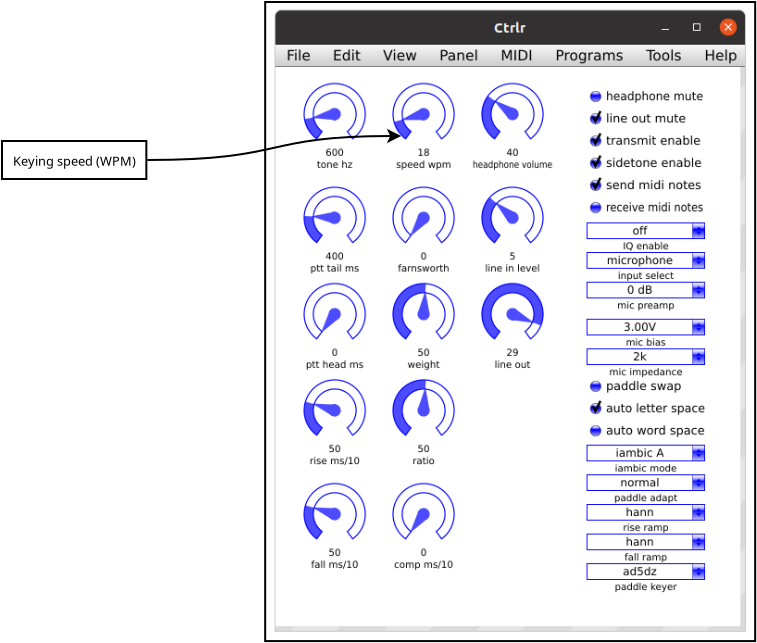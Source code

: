 <?xml version="1.0" encoding="UTF-8"?>
<dia:diagram xmlns:dia="http://www.lysator.liu.se/~alla/dia/">
  <dia:layer name="Background" visible="true" connectable="true">
    <dia:object type="Standard - Image" version="0" id="O0">
      <dia:attribute name="obj_pos">
        <dia:point val="16.85,-0.9"/>
      </dia:attribute>
      <dia:attribute name="obj_bb">
        <dia:rectangle val="16.75,-1;41.35,31.054"/>
      </dia:attribute>
      <dia:attribute name="elem_corner">
        <dia:point val="16.85,-0.9"/>
      </dia:attribute>
      <dia:attribute name="elem_width">
        <dia:real val="24.4"/>
      </dia:attribute>
      <dia:attribute name="elem_height">
        <dia:real val="31.854"/>
      </dia:attribute>
      <dia:attribute name="draw_border">
        <dia:boolean val="true"/>
      </dia:attribute>
      <dia:attribute name="keep_aspect">
        <dia:boolean val="true"/>
      </dia:attribute>
      <dia:attribute name="file">
        <dia:string>#/home/rec/Pictures/Screenshot from 2021-03-17 15-36-40.png#</dia:string>
      </dia:attribute>
      <dia:attribute name="inline_data">
        <dia:boolean val="true"/>
      </dia:attribute>
      <dia:attribute name="pixbuf">
        <dia:composite type="pixbuf">
          <dia:attribute name="data">
            <dia:data>iVBORw0KGgoAAAANSUhEUgAAAg8AAAKwCAYAAAAfuZwCAAAABHNCSVQICAgIfAhkiAAAIABJREFU
eJzsnXd4FUXXwH839aZBEloKCSEhSBfphib40aSXACKCSBEBG71YUEQF20tR0RdRwZcuAkoRUTQQ
kBY6IYSSCiEkIZBe7p3vj+Vec1Nv6k3C/J5nn+Tuzs6cObs7e3bmzBmQSCQSiUQikUgkEolEIpFI
JBKJRCKRSCQSiUQikUgkEolEIpFIJBKJRCKRSCQSiUQikZQQVQnPswXqATUBa8C8zCSSSCQSiURS
nmiADOA+cAdILW4GxTUeVICXg4PD/zVr0mSxva2ti7mFhZlKVVIbRCKRSCQSSUUihECTna1NTk2N
uXzlyttJSUl/AmGAMDaP4rz1VUCzZk2arHJzde2RnpFBZmYmGo0GIYwuTyKRSCQSiQlRqVSYm5tj
ZWWF2tqa6Nu3DwZfufI6cBkjDYjiDDc0bNakyZq6der0uP/gAVlZWWi12hIJLpFIJBKJxHRotVqy
srJIz8jA2cnJ28bWtnFcXNxhINGY882MLMfWwcHh/+rUrt3jQVKS7GmQSCQSiaQaIITgQVISdevU
+T8HB4enUHwai8TYYYuG7dq0+UsI4SkNB4lEIpFIqhcqlQqVShV+KijoKRT/h0Ixtuehprm5uYs0
HCQSiUQiqX4IITA3N3cFHI1Jb6zxYK3Vai1LLpZEIpFIJJLKzMP3vLUxaY01Hsy1Wq2cjymRSCQS
STXl4XveqIkUFsZmKocsJBKJRCKpPKgAV0stTubKzMcEjRkxWWbGB2vIRXHe80YbDxKJRCKRSExP
XQstw50y6GKXhbOFYciE+GwzAlMs2X7PmrvZxg4uFB9pPEgkEolEUkUY6pjBC7XSsVLl30tQy0LL
oJoZ9K2RyXfxanYmGuXCUGyk8SCRSCQSSRVgep00BtTMMCqtlUrwUu00XC21fHXXpsxlKb8+DYlE
Uj0xc6bZ00MZO2UCT7nLJkQiqQiGOWYYbTjkZFDNDIY4Fv+8opBPvkTyiGNm7Yi7byPqqY08wbwZ
w+fP4eXx/WnpLJsQiaS8qWOhZXytdMOdqkKevVzHXqiVTm2Lsl1OQg5bSCTVGJW9Nz1GjWVIz7Y8
5u6MDWnERQRz+tAW1q0/SoxtPz7c/RZdLK6wZuwkNoTL9WokksIIPHas0OOdn3yyzMv0d8ow9HFQ
meH41noyjvxC2p9bDNLa9ByFdZeBJC4ZB0J5nq1VghGOGayJK7vhC2k8SCTVFLNaXZm16j0GN1Tn
iEPvQD3f9vTKOsWGH46CygxzcxnCRSIpDgUZCEUZFiVBBfjZZRnuFFrSj+ymxksfgIUlaQd+BEDd
cyQOLy0l6dvFesNBRxf7LL6OsynxNM7cSONBIqmOqBx56rX5DGqoRqRcZffKFWw9dp34bFvqNWpN
Y04TlbNtsWjK1M2BTAWyzn7OqOlbuYMHPae9xLCOzfF2r4W9RQb3rv3E2zMu5i3PrIC0L63hXFbe
5BKJxDhcLLXUymfIIf3PrQCKAQGI7ExqvPQBSd8u1hsTOalloaWepZaYrLIZapTGg0RSDVHVeopB
3ZwwExmc+WYBn+y+hdL83Cfp5G2u6dLpThAZJN6+w4NsyI5JQgNg3oDOg3vyhB1kpd4jMcUGe00y
CZp8CixOWolEYjTO5gUPJab/uRUVKhxeWgpA0teL8gxj5KSWuTQeJBJJIZjXb4iHpQo0YZw8FUOR
ngyaG2yemcvnQRekVtzipzdGs+qCBktLc7LoVHA+udNKFwqJpFoijQeJpFoi9GObZefRIMjKygaj
lsh7mFYikZSKBE3BPQU5fRx0wxY5fSByE19IXsVFGg8SSTVEezuKGI3A1aIBbZ6oy/obBfQ+CJ2R
oUIl/SYllRhTzHKoDMRkmRGfbZbH70Hdc2S+Pg46H4jcBkR8thl3ymjIAqTxIJFUS7R3j/H3xQxa
P6HmialLeT19JduOXSch0wpHjya0qn2Hg4evk5WRTHKmABsXvBvaoQpLQmVhAdnZhQx1aNFoBFCD
uvVsUV14UGYe3BJJQVQm46A8ZlUUhAACUywZlDNAlMoMdedBeXwcdD4Q1l0Gkvb7RoMZF0eSLcv0
OZXGg0RSHdFGs/vzb+i6cgZtHJsx/M01DM95OP5X7p9aytGMYE6fT6XXk47837s7eOK1DNSp+5k5
bjWXCspbE0lYpAbRwoEeb29gbtpolp2ogDpJJJUAUxgx2+5Z07dG5r+xHoSWxPfH5ZmOCZD25xbS
Dm0zOJYhVGwr4zUuZHg4iaSakhG6idkTZ/Hlzn+4GnOf9Gwt2RlJxN44w1+/nSPeXAXau+xf/h4b
j90kUaPGydmapKQMrMwLyVgbyc/LP+HXs9EkZadwPyGzwuokkTyKxGWb8V18rhCw+RgOBR1bF6cm
voxX2DR2lNOvTevWgWVaskQikUgkEqN5uU6a4fCFEexKtC5WZMmgs2c7A0eLSieHLSQSiUQiqQJ8
ddeG21lmTChkSW4dmULFt3Fqdt+XS3JLJBKJRPJIszPRmsPJlvg7ZtDFPivPLIz4bDMOJ1uyLdGa
hDIeqsiJNB4kEolEIqlCxGebsSbOhq/jbKhnqaXWwyiU8RplOmZFzH6SxoNEIpFIJFUQgRIHoqxC
ThcHOdtCIpFIJBJJsZDGg0QikUgkkmIhjQeJRCKRSCTFQhoPEolEIpFIioU0HiQSiUQikRQLaTxI
JBKJRCIpFtJ4kEgkEolEUiyMjvOQcO9eecohkUgkEomkimC08XA5OLg85ZBIJBKJRGJibG1tjUpn
tPGg1Ray/KdEIpFIJJJHBmk8SCQSiUQiKRbSeJBIJBKJRFIsjDYehKiIdbokEolEIpFUdsq15+HW
rVuEhITke6xbt24sXboUa2tr5s2bB8DevXtZt24d27dvL3ZZ5UlUVBShoaH5Hqtbty7Nmzcv8Nzw
8HBeeeUVPvvsMxo1agTAc889h7+/P0OGDCkXeY3h0qVLJCYm0rlz53yPCyH466+/8PT0xMbGhqlT
p7Js2TKaNm1awZKWLXfv3uXixYv63zVq1MDLy4tatWqZUCoYOnQoL730En379q2Q8lJTUzl+/DgA
nTp1wsbGxuB4SkoKJ06cyHP81KlTqNVqWrRoAUBiYiJnzpzRn+fs7IynpydOTk75lnvnzh0uX75M
x44djXbMKi3p6ekcO3ZM/9va2hovLy/c3NwqpHwJXL16lejo6ELTWFhY0LVr11KXFRAQwCeffML2
7duxsrIqdX5lQWZmJoGBgTRp0gRXV1eDY1qtlr///hsfHx88PT2NzjMrK4vhw4cza9YsunfvXtYi
F0m5Gg/79u1j7ty5+R67efMmly5dwtbWVp/37du3OXbsWKUbItm1axdvv/12vscGDRrEt99+W+C5
ycnJBAYGkpSUpK/X8ePHefLJJ/W/33zzTe7fv8+qVavKXvgCCAwMZMGCBRw7dkxv1OTk77//ZsSI
Efz444/4+voSGBhIYmJipbs2xeXIkSNMmjQJS0tLhBBotVq0Wi1DhgxhxYoVFfZCy82xY8cYPHhw
hek3IiKCESNGALBixQrGjBljcHzz5s36Z/fEiRM0bNgQgJkzZ+Lh4cGGDRsAOHfuHCNGjMDCQmlK
dPq0s7Nj0qRJzJ49G7Varc83ICCAqVOncvToUXx9fcu9ngAxMTEGMgoh0Gg0dOzYkdWrV+Pl5VUh
cjzKfPPNN3z33XeFpqlRowbXr18vdVl3794lMDCQ7Oxs/TU3NXFxcYwYMYKPP/6YF154weBYWloa
I0aMYNGiRbz++utG56nRaAgMDOT55583SbtcrsaDbqjjzJkz1KtXz+CYubk5P/74o0HeuvSV7QWl
kys4OJiaNWsaHDMzMytUXt0xXaOqy0elUul/x8bGEh8fX6H1Hj16NAsWLGDTpk0sWrQoz/GNGzdS
q1YtevXqBSi9SObm5pXu2hQX3bX8/fffadq0KWlpaWzZsoV58+ZRr1493nvvPZPKVlH61ZXTuHFj
Nm3axOjRow2Ob9q0CV9fX0JDQw3kEkIY/Nb93bp1K507dyYjI4OIiAh+++03Vq5cyQ8//GDQ+5jz
Ga/oun788ceMGTMGjUZDQEAAkydPZsaMGezevbtC5HiU+eijj1i6dKn+98KFC/n5558JzhECoKi2
1Fjya3NNTc7nJ7dMhR0raZ4VQYUYDyqVCpVKlSe/vXv3Ym5uTp8+fQzS5y7r4sWLHDx4kOvXr9O8
eXP8/f0rtJu5sHroGlMdV65c4eeffyYuLg4/Pz/9kEbOG3ndunW0bduWxx9/nN9++43Q0FDS0tJY
vXo1AC1atKBbt27lWie1Ws2gQYPYvHkzCxYsMDiWlZXFjh07mD59Olqtlvv37/O///2PYcOG4eLi
ok8XGxvLzp07CQ4Oxs3Njf79+9OsWTNAsaa/++47BgwYoO+KCw0N5ffff+epp57Sp7t16xY7d+7k
+eefx8HBoVzrDHlfXtbW1owbN47t27dz6NAhtFotUVFR/PbbbwQHByOEwNvbm/Hjx2Nvb6/P59q1
axw4cIApU6awbds2jh8/Tr169Rg5ciQ+Pj55yt2+fTvnz59Ho9HQtm1bhg0blidNRTZ2Oj2MHDmS
999/n5s3b9KgQQNA6WI+c+YMixYtYunSpfnKldvg1zVglpaW+Pj4MG3aNDp37kzfvn2ZM2cOy5Yt
MzjPFHXVyahSqejevTujRo1i7dq1JCcn643IkSNHcvLkSf788088PDx49dVXAfjrr784fPgwycnJ
NG3alPHjx+dpC0JDQ/n555+5desWbdu2Zfjw4Xz//fcMHDgQDw8PANavX0+zZs1wdHRk/fr1JCQk
8Nlnn6HVatm1axcXL17k3r17+Pj48Mwzz/DYY4/p88/MzGTt2rX07duXmJgYfv75Z1QqFaNHj6ZN
mzbcv3+fH374gatXr9KqVSumTJliIF98fDxr167Vfwh4eXkxYsSIChu+ya2v3PuEEOzYsYOgoCAA
2rRpw9ChQ/Occ+PGDfbu3cuVK1do3rw5AwcOpH79+gb5gOE9FhERwf/+9z9u3bqFtbU13t7ePPvs
swUOr5U1JTUeNm3axOXLlwHo2LEjAwYMyHNeznru2LEDZ2dnGjZsyHfffUdycjIdO3bE39+/zOtk
dHhq3UuyuFth527cuJHt27cXmn7t2rX06tWL06dPU69ePX766Sd69Oih/yKqqM0YHfzzzz/06NGD
gIAAateuzRdffMHixYvz6PCTTz7h6NGjCCGIjo4mKSmJlJQUQkJCCAkJISYmpkLqNHr0aGJjYzl0
6JDB/s2bNwMwatQohBDExcWxZMkSwsPD9WlOnTpFly5d2LFjB46Ojpw/f56nn36aX375BSEEarWa
tWvXsmPHDoN8lyxZwvr16/X79uzZw4oVK7C3tzfptbSxsSEzMxMhBO+99x579uzBwcEBtVrNxo0b
6dy5M7Gxsfr0Fy9eZMmSJUyePJkNGzZQo0YN9uzZQ9++fQ30lJKSwtChQ1m8eDGpqalkZWXx5ptv
Mn78+DwyleY5K6keGjVqRNu2bdmyZYvBdfLz89O/8IrSXUFyt2rVir59+/Lrr7/mqacp6prfNQfF
J+L27dssWbKE119/nSVLlqDVaklOTkYIwZtvvslzzz1HdHQ0QijPb+/evbl//74+r6CgIHr27Mnv
v/+Oq6srmzZt4sUXX2TJkiUGbdV//vMfPv74Y4YOHUpsbCzZ2dlkZ2ezfft21qxZQ0ZGBvXq1SMg
IICnn36aP/74Q39uWloaS5YsYfHixcyZMwdLS0vOnTvHoEGDOHLkCH369OHSpUtYWlry4YcfMmPG
DP259+7do3Xr1vq2ycnJicOHD7Nv374KvQ6F3e9jxoxhzpw5PHjwgAcPHjB79mxGjx5tkObw4cN0
7tyZ3bt3U69ePbZs2ULXrl05ffp0gdf76tWrdOzYkdOnT+Pi4oKdnR379u3jyJEjJr8HC9JHYmIi
/fv3Z9myZWRkZJCWlsbMmTOZNm1aoeetW7eOzz//nIEDB5KUlIRGo2HevHlMnjy52NemKCqk52Hu
3LkGjis9e/bUv5iEEHm+YnS/r1+/zltvvcXKlSv1X2rz58/n2WefZfHixaxfv77YMpUEnVyzZs3C
0tLS4NiIESPo0aMHoIwH/9///R/ff/89ALNnz2bQoEGAoXWYs97jx4/nxIkT+i8QHRXxVdatWzdc
XFzYvHmzQU/Hli1baNu2Ld7e3mi1WoMbXyfXlClT6Nevn4HMK1asYO7cufTs2RO1Wk3nzp0JCAjg
lVdeAeDw4cN06NCBgIAAfT66xqCiv0JzXo/z588TEBDA0KFD0Wq1fPrppwa+D0IIunfvzurVq3nn
nXcM8qlXrx5r164FlHuzbdu2rF+/noULFwLw+eefExISwtGjR/U9K9OnT8fPz49du3YxcOBAg3Iq
uitfCIG/vz8rV65k1qxZgHL933rrrXx1lfsZze/eyEmTJk3Yv38/8fHxODk5maTnIb8vu9u3b7Nj
xw4aNmxIzZo19c589+/f59ChQ/qx8uPHj/Ptt9/y6aefMmrUKEC5fj169GDlypX66zx37lw6dOjA
1q1bAeXZnzx5cp66CiE4ceIEf//9N+7u7noZBw8ezLPPPmsg95tvvsm7777LU089ZVCP6OhoDhw4
gFqtRqvV0q1bN5577jlWr17NM888A8ATTzzBvHnzeOedd3B2dmbbtm3UqlWLnTt3Ymb27zejqbr2
c99HW7Zs4dChQ+zYsYMOHToAysfL8OHD2bhxI6NHj0ar1TJjxgx69+7NunXrAGX4Y8iQIbzxxhsc
OnQoT95arZbNmzfTrFkztmzZYiCDKe7BzZs3Gzjv5jyW8/5cvnw5MTExBAQEYGdnB8CLL75Ir169
GDp0KD179sz3WdLdXzt37qRdu3YADBgwgLFjx3Lw4EF69uxZZnUyuudBJ2BxNt1FtLGxwc7OTr9Z
WVkZXLSc6XUK1Gq1bN++HVdXV4YMGWKQxt/fn8DAwBLJVJp6WFhYYG5ubrDpxumCg4O5efMmkyZN
MriYL774Yh79AQb1zF3vitz8/f3ZvXs3qampaLVaQkNDOX36NP7+/nlk1v1/5MgRbt++zbRp0wzS
jBo1isTERM6dO4dWq6Vz584cO3aM7OxsEhISuHDhAnPmzOHmzZtERUWh1WoNjIeK2gBeffVVBgwY
QI8ePRg0aBCNGjViwYIFaLVa1Go1SUlJnD59ml9//ZXdu3fj4eHBpUuX8twTEyZM0O+ztLSkXbt2
3Lx5U7/vp59+4vnnn8fOzk6/z83NDT8/P44cOZKvfitSD0IIhg8fzq1btzh8+DAHDhwgISGB4cOH
5zEM8rt3i5Ld0dERUJzYcurNFHVduXIlAwYMoE+fPnTp0oW0tDQ++eQTgzQTJkzQP9NarZZ9+/ZR
u3Ztg+fBzc2NgQMHsn//frRaLbdu3eLSpUu88MILBmVOmDAhX/0988wzuLq6GqTVGQLnz5/nwIED
7Nq1CxsbG0JDQ0lPTzc4f9SoUQZtaNu2bXF0dKRv3776dLoXx/Xr19Fqtdjb23Pv3j12795NRkaG
Se+7/O6Dffv20a5dO9q1a6ff1759e9q1a8e+ffvQarWcPHmS2NhYpk6dapDXyy+/TGhoKCEhIfnm
7eDgQFRUFAcOHDD6vi2v+pqZmeV5h+R05NWl/+mnnxg3bhw2Njb6fb6+vrRu3TpPu5H7/mrbti1t
2rTR7+vWrRu+vr76+9WYZ8UYyjXOg+6ct956i7p16+Y5ll+XTs6/N2/eJDY2Vj+GnNPJMDs7mzt3
7uTJtzzQyfP+++/ncZjUHY+IiADA09PTQFc5p97k182UXzkVyciRI1m1ahXbtm1j7Nix+i+nkSNH
5rkeuv9v3rwJQO/evRFC6K+LbvwyKiqKdu3a4efnB6AfK3Z3d6dDhw489thjHD58GB8fH9LT0/Hz
86vwuvv5+VG7dm3s7Ozw9PTU9x4JIdi+fTvvvPMOdnZ2uLq6olariYyMxM7OLo9O6tatayC7nZ0d
CQkJCCFIT08nJiaGr776iq+++srg/hVCYGFhYbJ7IGc9rKysGDx4MNu2bSMtLU1/7XN3tRZ0fkFp
AP0XvYeHR5F5lhe6clq0aEHLli1Rq9W4u7vTpUsX/TXVpXF3dzeQKyIiAi8vrzyyNmzYkJ07dyKE
ICoqKt9zdb4Eueuq00VOgoODefnll4mLi8PT0xMHBweSkpIAxfByc3Mz6O3Keb6trW2++0CZciuE
YMiQIQQEBPDaa68xe/Zs2rVrx8CBA/M4ylYkOfUSGRnJ448/nkcv3t7enD171qCNbdiwoUE6na9O
REQEjRo1ynOPjRs3jlOnTvHiiy9ib29Phw4d8Pf31/fSVAQ6mYYPH87YsWMNjqWnp/Pzzz/r5Y2P
j+fBgwd8+umnfPrpp3naDRcXl0KfpdzvIFB0FBkZWabPXIUMWxRl0eRUTM7ftra2eHt7Fzg84ezs
XCK5iktRXbOAvmspJSXFIE1KSgqQVweFDddUJPXr16djx45s3bqVMWPGsG3bNoYOHWpww+a20nVj
xbt3787XmHJ0dESr1VK3bl28vb05cuQIycnJ+Pn5odVq8fPzIzAwkNu3b+Pi4kLDhg0rrO66ckaM
GEGTJk3y7I+Li2P+/PnMmTNH3+0MsGDBAk6fPp3nmuU8V7dfd22trKwwMzNj+vTp+i7vnOi+NnOe
W1F6yP1sDh8+nKlTp5Kdnc369evz/YLTnZffvVuQ7CdOnMDDwwMLCwuDPE1R1+7duzNy5EiDY7nr
kXtGkb29PeHh4XlkTU5O1vcm6Z6B3FOZ79+/r8875/78Zi3NmzcPb29v9u/frx/i3b9/Py+//HKe
r8Lc+eU04HPXS3eemZkZ//nPf3jrrbf4559/2L9/P4sWLeLatWv6oZeKJHebZ29vT3Jycr56tre3
R6vV6tvY5ORkfY+W7jegvx657zE7Ozu+/fZb7ty5Q2BgIPv372f69OksXLiQiRMnlntdoXgOk7r2
Neewd05y9kbkzlMIkecdBEpcl5o1a5bpM1chwxaFHc/dfZ8zfdOmTQkPDyc7O5u6devm2UoqV1nX
Q6vV4u3tDShjpDn36wLtFNQAaLWKx39mZmaF1CW/bcSIEZw7d46vv/5aPx85v/rrZNYFirp06VK+
10XXparV/msoBAYG6o2HJ598ksDAQI4eParfV1Fbfl3xOberV6+SlZVF7969DfbrAirlvo5F3SvN
mzcnKCgoXz3VqFGj0LzKe8uph86dO9OkSROeeOIJ2rdvX6BcuduDwp6NH374gXPnzjFlyhSj0ldU
XQtLk3ufj48P165d0w+76LZjx47h6+uLVqsMYzg6Oupn6+i2P/74o8hnX7dduXKF7t27640sXRn5
6Tr3+bnb0cLKcnJyol+/fqxYsYKhQ4fy119/Vfi1yO8+8PX15Z9//smT7p9//tHrWdcDffTo0TzX
wtzcPI+PVu686tSpw5AhQ1izZg1du3bNc71MeQ/mPGZlZYWPjw9nzpzJt91wcHAoME+AkydPGuSd
nZ3N6dOn8fHxMVpOYzCp8ZC74rnTjx07llq1ajF+/Hj9eFZWVhYnT55k3bp1FX6jHzlyhEOHDhls
p06dQqtVHsohQ4bw8ccf68fGAwIC9L0muS9wzt/e3t4EBwdz+PBhrl69yp07dyr0ph4yZAhmZmZ8
+umneHh40KFDh3yvVU55hw0bxvvvv8++ffv0/hJhYWF89tlnpKWl6dN26tSJ4OBgwsLC6NSpk37f
3bt3OXnypH5fRV/Lgo57eXlhZmbGhg0byMrK4v79+7z11lv6GTBF5ZO7IZ8zZw4BAQEsXbpUf10T
EhLYu3evQeNVWMNSXlvuMrds2cKPP/6Yp46F3bu6fZcvX+bo0aMcPHiQ7777jnHjxrF48WL69eun
d3YzRv8VVVdj00yaNAmNRsOsWbOIiYkhJSWFlStXEhQUpDeKLCwsmDJlCuvWrWPNmjWEhISwYcMG
fRyb3PdNfnJ4e3uza9cuEhISyMjIYPv27ezcuTNf/RtzT+fet2vXLv766y/9sxodHc358+f1L9yK
3nLLN3nyZBISEliwYAGJiYncu3ePefPmkZCQoNezp6cnffr04cMPP9T7VR0+fJjVq1fj7++v/7LO
rafNmzcTGBio9x25efMmV65cqfC6F3YP5j42Z84c9u/fz6effkpcXBxarZb4+Hh+/fVXDh8+XOB5
QghSU1N58803SUpK4v79+8yePZuMjIw8PjmFyWkM5Tpskfsi5iZ311XuvwDbtm1j4cKFDBw4UO/I
ZG1trXdgqgh0cupmDeSkefPm7NixA4B3332XuLg4Bg0ahKWlJfb29syfP5958+bl0UHOrqZRo0Zx
9uxZXn/9dRITE/WzSSqS4cOHs23bNoYNG5ZHr/ldx6VLl7Js2TJmzZpFdnY2ZmZmZGVl0b59e71D
EyihjTUaDY0bN9YPM1lbW9O6dWvOnj2rNx4qiqLuydq1a7N48WL9bB6NRkPv3r3x9/fXf/FA0UNy
un0dO3ZkzZo1LFmyhHXr1mFlZUVmZiZ169bVz+/XYcphC2PTFDRssXTpUszMzKhRowbu7u40aNCA
jRs30rZtW4P8czd4FUFR11wnT0Fptm/fzty5c+ncuTMWFhb6qZBdu3bVp9V1f2/dupXVq1fTqlUr
li9fzgsvvKDvYcpZVu4y3n//fV566SU6duyIubk5np6ezJkzh7feeqvAl0zO/HLvy502Pj6ehQsX
kpmZibW1NWlpaXTq1Emff0WTu+2vX78+3377LfPnz2f79u2oVCqcnJz473//S/369fXpPvnkE157
7TVGjBihnzXSp08f3nnnnQKfzYiICN599100Gg2Wlpakp6fTs2dPZs2aVSnuwfyua48ePVi1ahVL
lizhyy+/1Lcb9erV44svvsjXSNIxYMAAEhISaNeuHUII7OzsWL9+vb6LlemGAAAgAElEQVTHoqzI
G7Ujf/yuXLkSWGalloCMjAzCwsKwsLDAy8sLc3NzU4pTKAkJCcTFxeHj41Op5Swrrl+/TlZWFh4e
HvpxyapOSkoKYWFhuLq64uzsXCZ5JiQkcPv2bWrVqmUQbEtSNbh79y5JSUn6Icqi2L9/P6+//jrH
jh0zKhiRVqvl2rVrWFlZlUvIbI1GQ0REBGlpabi6ulZYgKTionOyzTmVNTdpaWlERkbi5eVl1PoV
WVlZREREkJWVhZubGzVq1CgzecubuLg4YmJiDIbrC2L06NE0btyY9957j9jYWBITE2ncuHGxymvS
pEln4GhR6Yw2Hi5fvmxS40EikUgqK+Hh4cTFxdG6dWvMzc05f/48M2fOpGnTphW6Zo3k0ebZZ5+l
cePGvPvuuyXOo1mzZkYZD+U6bCGRSCSPAikpKUycOBEhhH4Ir2PHjvrw3hJJRVFRQ4LSeJBIJJJS
0rhxY44dO0ZUVBSZmZl4eHjoYy3ItlNSUSxevDjPFPDyQhoPEolEUgaYm5vrAxaBbDMlFU/Dhg2B
irn3yjXCpEQikUgkkuqH0caDbqVFiUQikUgkjzZGz7YQQsjZFhKJRCKRVBOuhYbm2efbuLFRsy2M
jjApkUgkEolEAtJ4kEgkEolEUkyk8SCRSCQSiaRYSONBIpFIJBJJsZDGg0QikUgkkmIhjQeJRCKR
SCTFQhoPEolEIpFIioU0HiQSiUQikRQLaTxIJBKJRCIpFtJ4kEgkEolEUiyk8SCRSCQSiaRYSONB
IpFIJBJJsZDGg0QikUgkkmIhjQeJRCKRSCTFQhoPEolEIpFIioU0HiQSiUQikRQLC1MLUNm4cQNC
QiAsDO7ehQcPIC0NVCqwsgJHR6hXD9zdoVUr8PQ0tcTVC6l/0yL1L5FIjOGRNx5OnIC9e+HIETh5
UmksnZ3B1xfq1IGaNcHWFrRauH8frl2D27chPFxpXB0coEMH6NoV+vSBTp1MXaOqhdS/aZH6l0gk
JUFlZDo/IURguUpSgVy8COvXK1t8PHTrBk8/DR07whNPKI2nMSQkQFAQnDkDv/wCx48rDe7IkTBh
ArRsWb71qKpI/ZsWqX+JRAJwLTTU4LetnR3u7u6dgaNlVYafqAbs3StEly5CgBD9+wvx449CJCWV
Xf5JSUJs3ixEr15KGd26KWVKFKT+TYvUv0QiyUno1av6LTo6WkRHRwvAzxij4JFwmDx0SOlaHTYM
OndWxnN//RWeew7s7cuuHHt7GDUKDhyAmzfBzw+GDIHWrSGw2vTbFB+pf9Mi9S+RSArD1s6u2OdU
a+MhJkbpQu3XD9q0gXv34KOPoEGD8i/byws+/BCio6FnT6Vb2N9fGS9+VJD6Ny1S/xKJpChKYjhA
NTYefv4ZfHyUMd2LF2HNGlCrK16O2rXhs8/g+nWlIfXxgV27Kl6Oikbq37RI/UskkqIoqeEA1dR4
GDdO6aL94gv44w9o1MjUEilT244eVWQaMUKRsboi9W9apP4lEkl5U61mW8TFweDByt8dO6B5c1NL
lD+XLsHw4eDkpIw916plaonKBql/0yL1L5FIisOtW7fy7DN2tkW16XmIiIAuXcDcHE6frrwNJyiy
nTqlBN3p1AmiokwtUemR+jctUv9Vk6SkJL7//meWLv0fH320meXLt/Lxxz9y5MhJo84fNGgQly5d
KmcpFZYvX84333xjVNr169fz7rvvlrNEFY8QgrS0NFOLUSmoFkGi0tOVBql7d+VLpjSkpirdq5cv
/xtlLzlZOWZrq0TX8/ZWymvXTgmSUxLs7eHvv2HAAGV+fVCQkndVROrftEj9V02uXw9nxYpAunf3
Y+TI2pg9/JSLj09k585rnDy5lVdeGYaFRcHN9Llz50jWXaByJjw8nJSUFKPS3r59mxs3bpSzRBXP
iRMnGDlyJOHh4aYWxeRUi54HV1fo0aPkDWdUFHz8sdKI2dkpXaqbN0NsrBL0pmVLZXN1VbqEN25U
Gj0nJ2U62gcfKM5gJWH3buXrq1s3Je+qiNS/aZH6r3okJSUxb14ATk7dqFXLi+hoeyIjlS01tT5d
u7bj2LGOfPjhZqPye/DgAefPnyc7OzvPMa1WS3BwMImJiXmOpaWlERQURHQBFzAtLY1z586h0Wjy
5Kn7Ag8NDSUmJqZA2S5evEhcARf35s2becrO+XUfGRlZoBGSmZnJ2bNnycrKKrBsgNTUVADi4uK4
cOECQgiD8zMyMgzS5zbGsrKy9GWkpqYihCA5OTlPuoyMDKPkedSotEGi2rYVonPnkp17+LAQAwcK
YW4uRPv2Qnz0kRBBQcaff+aMEMuWCdGunRBmZkIMGCDEsWPFlyMzU4iePYXw8xMiI6P455sSqX/T
IvVfNXn11c2idetIMWCAEOPG5b916JAkmjTZI8LCwgrMx9PTU8yfP1/Ur19feHt7iwYNGoiIiAj9
8YMHD4qaNWuK1q1bi1q1aolXXnlFf+zHH38UtWvXFp06dRIuLi6iR48eIjk5WX98/fr1Qq1Wi/bt
24tmzZqJwYMHi7ffflsIIcSff/4pmjRpIgYMGCBat24tatasKSZPnqw/96OPPhIDBw4UHTt2FC1b
thTW1tbiyy+/1B8PCwsTrVu3Ft7e3sLNzU10795dJCQkCCGEOHPmjKhXr56YOnWqaNy4sXB2dhaD
Bw82qPf8+fNFjRo1RLt27YStra3Yv39/gTpSq9Vizpw5wsvLS7i4uAg/Pz8RHBwsPD09RbNmzYSj
o6O4dOmSEEKI2NhYAQitVpvjWr0qFi5cKDIzM4Wnp6ewsrISvr6+wtfXV9y4cUNotVoxe/ZsvTz2
9vbi999/L1CeyoQuMFTODSODRFVp42HyZCHq1Cn+eSEhQjzzjBCWlkK8+KIQly+XXpYLF4SYOFEI
a2shnnpKiKio4p3/4IEQvr5KnaoKUv+mReq/apKWliZat94mXF2ThLu7KHRzcYkUc+fuKDAvT09P
0atXL/3v4cOHi9mzZwshhEhKShLm5ubi9OnTQgghHjx4IFq0aCF2794thFBeHNnZ2UIIITQajRg0
aJBYvny5EEKI+/fvC0Ace2gNXrx4UVhYWBgYD2ZmZuKrr74SQggRFxcnPDw8xK5du4QQivFgYWEh
goODhRD/GjG68gYNGiQmTpyol/vpp58W06dPF0IoxoOZmZlYtWqVEEKIxMREUadOHXH48GEhhBD/
+9//xOOPPy7u3bsnhBAiKChI2Nvbi9TU1Hx1pFarxbhx4/S69/b2Fi1atBCxsbFCCCFee+01/fHC
jAchhPjnn3+Ep6enQf7ff/+9aNOmjbh//74QQojjx48LR0dHkZaWlq88lYnSGA9Vdthi82b473+V
ePrFYflyZTVAgFu34NtvoWnT0svTogWsXQtXrihdvZ6eyvx2Y3FwUOa///gjbNpUennKG6l/06LT
/8GDxTtP6t/0JCYmEhZmR2KiPQkJFLolJkJkZOHd4K+//rr+/969exMSEgLApk2b6NSpEw4ODoSG
hnLnzh169uzJwYc3jZubG6GhoXz//fd8/vnnWFlZERQUBMCvv/7Kk08+SaeHK501b96c3r17G5Rr
a2vL5MmTAahVqxZjx45l9+7d+uN9+vShSZMmADz99NOkpKRw+2GUsN27dzN79mx92rlz5xqca2Fh
wYwZMwCoWbMmHTp0MKjX4MGDuXv3LteuXcPOzg4vLy+OHi14gsCrr74KgFqtpkOHDvTr1486deoA
0KNHD33eJWHTpk0MGTKEO3fucO3aNRwdHXFxceHEiRMlzrMqUCUdJjMy4NlnlcA3DRsad869e8o5
Z84o09ieeaZ8ZPPygq1blfHnSZNgzx6lUTQmDHDTpkqDO306PPWUMsZcGZH6Ny06/bdsKVi2DObN
U+kNgoKQ+q9cODkJzM2LTpedDdbWotA0tXLMdbWxsSE9PR2AqKgobty4waRJkwzS9+zZE4DVq1fz
wQcf8Pzzz1O7dm3MzMz0fhExMTG45roAuX/XqVMH8xyVcHNz4/z58/nKBcqLOz09XW9A1K9fX3/M
3d1dvx/Ayckp33N19QoLC+Ovv/7SH3d2dtb7MuSHc47V3tRqtUH+OfMuCVFRUWzbtk1vlAHUrVsX
rVZb4jyrAlXSeHj+eSXc7UsvGZc+MhJ69VJWC7xwAerWLV/5QHEou3ABBg2C9u2VeP8eHkWfN3Uq
bN8Or72mNMKVEal/0/Lss+DiooSZfvAAFi0S+PvDuHH5h22R+q9cODo64uOTQkZGMhYWhVtV6enQ
oIFlicqpX78+jRs3NnjJ5mTlypVs3ryZbt26AbBkyRL917urq2seR8bo6Gjc3d31v2NjY8nOztbP
BomOjs5jYOSHLk1kZCRNH3Z7RUVF4ebmZnS9evTowcyZM41KXxzUD8OwpqamYvcw+mJcXBz2D61f
lUqVx0ipX78+/fv355VXXilzeSozVW7Y4tAh2LZN6W41hjt3FG/upk2VqWEV0XDqqFMHjh1Tvs6f
fFJZa8AYvvlGCS9cwDNvUqT+TcuhQ4pszZoZNmDbtsH8+YKEBMP0Uv+VD7VaTdu2GhwcEqlViwK3
mjWTsbA4zwsvtClROc8//zx///03P//8s35fYmIiV69eBZShgcjISEAJFrR27Vp9uiFDhnD8+HEC
AgIAZUrowVxjZGlpaXzxxReAYkhs2LCBIUOGGCXbsGHD+PDDD/W/P/zwQ4YOHWp0vVasWEFYWJh+
36VLl4yeRloYDg4O1K9fn18fTl0KCQkxGE5xcXEhLi6O+Ph4A3k+//xzIiIi9PsuXLhQqt6MqkCV
Mx7mzoWZM41f3KdVK2UK2k8/gWXJDPhSs3evsjBRz57KGGZReHvDq6/CnDnlL1txkfo3LTNnKvLZ
2uY9dukSTJ8uOHXq331S/5WTRYv64+R0iBo1onB3J89Wp04yjo7x9Ot3Dy8vrxKVoVarOXToEG+8
8QZeXl40b94cb29v/dTH5cuXM2HCBNq0aUOHDh0YNmyY/lwbGxu2bt1K3759efzxxxk7diyDBg0y
yL9x48YcOXKEpk2b4uPjw7Bhw+jfv79Rsq1du5Zz587h7u5OnTp1sLKyYunSpUadO3LkSKZNm0bz
5s1p0aIFDRo0YMiQIWU2RfKzzz5j/Pjx+Pr6MmbMGAYOHKg/5unpycSJE/H19UWtVhMaGspzzz3H
xIkTadq0KS1btsTT05Phw4dX+ymbVSo89Z49MHo0hIcrXbBF0bu3sjDQ6dPlL1tRZGUpQXzs7ZUu
3KLIyFAWMtqzp/zGp4uL1L9p2bNHicHQvbvAyqrwtDY2EBqqQqVSAjCZmuqg/7Lmxo1wPv/8KDVq
PImdXW39/rS0ROLjr9G4cSyvvDLcwK+gpERHR5OWloa3tzdmZv9+M6akpBAdHY23t3e+waiysrII
CwujUaNGqFT/vi4OHTrEtGnTCA4OJioqCnt7exwdHYstV0xMDFZWVgY+CcUhODgYR0dHo4ZLikNq
aiq3bt2iUTEXhrl8+TLOzs64uLiUqTzlRWnCU1cp4+Gpp6BtW/j006LTLl8On3yifI09dKo1Offu
KasKzp+vfMEXxezZShjfytJ9K/VvWrp0UZa0zj1kkR/XrsH16yp69RIMGAB9+qjw9q4AIQuhquu/
PEhOTmbbtoOEhT1ACGvMzVXY2Gjo1MmHbt06mFq8AslpPEiqLo+E8XDxohLlLjIScjjp5ktEhNKt
vns35OhxqhT8+qvy9XjpUtGrHYaHK2mCgpS6mxKp/4qRryB0+n/6aYGNTeFp09Lgjz9UrFkDv/76
r6HRqJFiRPTuDWYmGrCsqvqXGHLx4kW++eYbVq5caWpRJKXgkTAeZs6EkBClG7Mo+vdXwuxWVm/t
UaMgJcW4cML9+v07hc2USP2Xv1yFMXMmbNkCbdoU3etw+rSKzp0VJ8p9++DLLw3PsbWF3r2VXglP
T2ObgLKjKupfIqmOVHvjQQhlmtfy5TBmTOFpjxxRHLOuXVMC1VRGoqOVr/cjR6Bz58LTbtoEs2Yp
AX1MhdS/6fXv4gLu7oIcM+XyJSEBTpxQcf36v/pftUoU6GfQrBn07Qs9elScEVHV9C+RVFeqvfFw
4oTiMZ6eDtbWhacdNEhZne+//60Y2UrK5MnKNLocs4DyJS1Nib4XGKjowBRI/VcO/ffrV3RgoTNn
VPTtq0R7zMnrrwuuXy/4vBo1FAfXPn1UVISvV1XSv0RSXSmN8VAlpmru368EJSrqxRUZqUwLe+21
ipGrNLz+Ovzyi7KiYWHY2Che6sZ4qJcXUv+m17+bG0UaDmlpikNljmjFev7zn8K/Ex48UIIzTZ4s
ePNNxWApT6qS/iUSSV6qhPEQEKB4+hfFxo3KbIAWLcpdpFLTvDl06KDE8i+Knj2VAD+mQurftPo/
eBAcHIr2dYiOVuI6FKT/zz83rqPx3DnBkiWCF14QbNpEnsBTZUFV0r9EIslLlTAejh8HPyPW+dq5
U/HkLivu3oX33xd8953giy8Uz/UClqUvEcOHK3H/i6JTJzh5suzKLS6m0n9KitL9vnat4vS3c6cg
MbHol6ixVBX9nzoFuUL958u9eyqefbbg440awcO1howiPh42bhSMHy8YPFiwdKnyTJQVVUX/Eokk
L5Xe5+HGDfD1VRqtwuKIJCeDo6MSkOjxx0tXZlISzJwpCgynO2wYjB+vKvV0t7Nn4YknIDWVQqff
JSQo4Wpv3DB+IaqywhT6z8yEt98WXLqU95iZGYwYobwk84lpUyyqiv4bNYJevQoPDJWdDQcOqAgK
Klr/X34J+/aV3Ahr1Ag+/lj1SOhfIqnOVGufh9BQ5aVVVACyEyeUiHSleXHFxsL33wsmTSrYcABl
VcKFCwUZGSUvCxRZa9SAf/4pPJ2zs7ImwZUrpSuvJFSk/gEuXhQ8+2z+hgOAVgtbtwreeKP0PRBV
Rf+2thQZUTIxUfFJMUb/06YpBmFJuXYN3nxTkJlZ8jygauhfIpHkT6U3HsLCjPvauHSJIpclLoiQ
EMFHH8HEiYKfflK+hIwp77vvSlaeDpVKGfu9eLHotJ6eikNiRVMR+gfF0W/pUliwAKNeSmFhsHp1
6QyIqqJ/Y5azTkpS4iEYy2efla7n7NIlWLu2+uvflBw6dIjFixeTnJxsalEkkjxUeuMhNlaZ+lcU
N28qoW+Lw6FDyhfs7NkQGFj8hnD//tL7QPj4KLIXhaurMrWtoilP/YNiKKxZA1OmCP75p3jX4Lff
lOGS0lAV9G/MglZpaSqaNCle3sY6UBbEvn1U+/vflLz11lu8++67PPbYY6YWRSLJQ6U3HhITjXMW
i401brnhlBSl23vCBMFnnyldsCVFo4EzZ0p+PigvZmOc0BwdjVuRsKwpa/3n5JdfYNQowZ49Jf+C
PVrkyFzhVAX9G7MuUnY2xY7PoKxeWToD4syZ0vU+VHb9m4qDBw8SGKi4mU2YMMHE0kgkeSmly1P5
k56ujKUXRWpq4d270dGwZ49g3z6loS0roqIExvud5sXOTjFoisLamlL7WJSEstJ/TgIDYd06QWxs
6WSD0ndlVwX9G4MQxus/J716KQtoldSAKypOQ1FUdv2XN0lJSfz000Gio1MxNzfHzMwMlSqTDRs+
0adZvHhxgedPnDiRESNG0K9fP65cucK0adP4888/K0Dy4qPRaMjKykJtTINShmRlZSGEwKooxyFJ
saj0xoNKpTSMJeXiRcGWLYpnd3mQkVExYX1Lq4fKUO6VK4rRUJYL8WVmls54MxZT6r+8mTpV6YEL
CSn+uRX1QjeV/suT69fDWbEikO7d/Rg5srbeB2Xfvl+4cOEcAAsXLsx3qWwdly9fJu7h2JGVlRXu
RcUvNyHffvstGzdu5K8KXib17bffJiYmhu9K66QmMaDSD1tYWRn39ZX7C2bvXpgxQ7BgQfkZDqCs
+VAakpMV2YsiLc24HoCypqT6z0lsLHz0kWDOnLI1HIAi13ooiqqgf2NemiqVcV/wBfHJJyqjhkdy
4+FROuumsuu/vEhKSmLevACcnLqh0ZgTHW1PZKSyff31F/p0VlbG+zs0bNiQr7/+Wv87IyOD7Oxs
tFotFy5c0BsZucnMzCQoKIhMI6fPJCYmcvHiRTQajcF+XXk5SU1NRQiBVqslIyMDjUZDcnJygU6g
Wq2WtLQ0ACIiIgyW/M7KyuLcuXMkJSUZnJOenp5HFl3+Go2GzMxMsrOz8y23uHWX/EulNx6cnIwb
66xTR+nC3rgRxo4VfPWVIDy8/OUrbbz92FhF9qJITISaNUtXVkkojv5zO7RpNPDNN4KJEwWB5RQl
pGfP0r28qoL+tdqi05mbKzNWSkNJHCir+/1fXrz55l5CQlrz3XdvM2qUJx98cJDvvoMPPjjIxYvK
w+LmNofNm2sTbmRDFhQUhKurq/73uHHjmDx5Mq1atWLs2LHUr1+f5cuX649rNBreeOMN6tSpw8sv
v4yTkxNffvllgflnZGQwZswYvLy8eO6557Czs2Pfvn36488//zzLli0zOKdBgwb8888/nDp1iqVL
lxIUFESbNm1o06YNkfmMOR48eJCmTZvy4osv0qtXLzp37kzfvn0JDQ3F29ub559/HicnJ4OhmS5d
urA1xxK+SUlJODg4cOfOHXbt2sUPP/zAL7/8oi9XCIFGo+H11183qPtXX31llJ4lCpV+2KJuXQqN
uQBKl2twsDJfPDW14vo2hwyB2rVLl8eNG0qY3qK4c8e4WQ9ljTH6B2U65/Hj//7eu1cZoijPbu1h
w1QlGufPSVXQf1ZW0elsbQUhIaUzpBo2VJbAzvE+KJRH4f4vD9LT0wkIMCcuzoOYGKUr/e+/F1On
zv9x9+7iHCk/IDExhi+/PMmyZQ1KVNb+/fs5ceIEHh4e/P333/Tu3ZuXX34ZBwcHVq1axeHDh4mI
iKBmzZpERkbSokULunTpQqt85l1/+umnnDlzhqioKOzt7dmxYwfPPPMM9+7dw9HRsVA5OnTowHvv
vWfUsEVkZCSdOnVi3bp13Lt3Dy8vL/z9/Tl9+jR169blk08+Yfbs2QQFBRVZ/2HDhnHy5Mk8wxYr
V64kMDBQX/eIiAhatmxJly5daNmyZZH5SqpAz4OnJ0REKP+npioxGf74Qwnm9P77gsmTYfp0QUyM
ID1dCb/73HPQv78KPz9l7ruLS9FBdopLkyYwcWLpB6TPn1fmuhfFzZvQoGTtR6nIqf/CaNFCma9/
/Di89JLS81OehkPDhirKwgm9KujfmOEIB4eyCaL00ksqo+J6PCr3f3mQmJhIWJgd9+87YmGxCIDM
zEDu3JlLZqbS62BhsYh79yxITITISCOsxwIYNWoUHg/HVrt3746VlRXXHk4x27BhA/7+/sTGxnLt
2jXS0tLo2rUrv/32W7557dixg1dffRX7hxb7sGHDaNasGTt27CixfPlhZ2fHlClTAHBycqJNmzYM
HDiQug+nc/Xq1YsrpbzZc9c9PT2dLl26FFh3SV4qfc9DkyZK1+bo0SJHI5qzd0EJ2+vqqvg21Kun
ok8f3THDxi0tDe7d022CxESV/v9/9ytdpIV1Fffrp2LSpNLX7dw5xZ+gffvC0yUkKPPpSxMVsKTo
9B8fr4QILohatZSVGefMEeXevdyzJ7zxRunzqSr6T05W4mEUZgA7OSlGxtmz0Lp1ycszN4fly1V8
+y0cPCjynZnUv7+K8eNLXoaOqqD/8sLJSVleXYjFXL++FIDs7I/1xxs0WIxKpcwMs7YueW9qrVwP
rVqtJv2hE1NkZCSbNm1i7969BmlsbW3zzevWrVvUr1/fYJ+Hh0e+IY5Lg3OucLZqtZraObq41Gq1
3i+ipERGRrJx40b27NljsL+gukvyUumNh4YNlfC84eGFd5Gamys9DL//XnDjaWOjbG5uYGhY5P2C
SkwUhIYqU9guXlS6jl9+Gdq1U5W6q1bHb79Bu3bKV2NhnD2rpClJEKbS0rChUva5c8pLOycJCcoK
jMePCw4dUuHkpKJxYxgxouD8zMxUiAI8AJVjOfMXHDmiDJtYWEDHjiomTlRCGpcFVUX/traKYVba
+99Y1GqYPh1GjlRx7JggOlrZ5+6uonXr4sfzKIiqoP/ywNHRER+fFDIykrGwsCc7exHh4Uv1xxs0
WISnp9I0p6dDgwZGRAkrAR4eHrz00kv6r/yicHd3JyJXN2R4eDijRo0ClBdvao7wvFqtloQcS7Kq
VAU/+6Uhd7mxueaAm5mZ5SnXw8ODl19+mcmTJ5e5PI8Kld54AGWZ59jYosdXnZwEGzeqmDOn9GU6
Oqpo3x7aty+/uXI//QRDhxad7tixor/OypMOHRQZOnZUjIXz55Xu5n/9nVRYWUG9eoLTp1WsXVtU
jsbqVMXo0SUWu0iqiv5Ncf+D4sg4aJC8/8satVpN27YaLlxIxNbWHienxQbGQ9u2izEzg+zsZLKz
z/PCC23KRY4JEyawfPlyevXqRcOHY1UxMTGkpaXpf+fE39+fFStWMHbsWGrWrMnmzZu5cuUK/v7+
ADRv3pzNmzfzzjvvYGVlxZIlSwzOd3V1JTw8nNTU1DL9wm/evDk7d+5k4sSJAHnKdXFx4c8//0Sj
0WD+cErRhAkTWLZsGb169cLLy0tf9/T0dP1vSeFUep8HUALZJCUV3Yi5uSlfyMbEyjc1ly8ri0mN
HVt02r/+gm7dyl2kAuneXVnHY/RowYcfwp49+QdncneX+i8P5P1vWv2XB4sW9cfJ6RA1akTh4WFB
+/aK70P79ovw8LCgTp1kHB3j6dfvXrm9zKZPn864ceNo0aIFzZs3x8fHh1atWvHgwYN807/xxht0
7doVd3d3HnvsMV577TV++eUXvQ/ElClTMDMzw83Njfr165ORkWEwBNGvXz9atWqFq6srarWam8bE
JTeCBQsWcOnSJdzc3HBzc6NprkVexowZg1qtpmbNmqjVaoQQzPAL3iYAACAASURBVJgxg3HjxtG8
eXN93R9//HHu379fJjI9ClT6JblBccLr2hWefloUuQxwUJCKZ56B//63YmQrKVOmKFPrfvml8HSZ
mUp0vePHjfNKLw+k/qX+y5qqpP/y4saNcD7//Cg1ajyJWu3I22878d5798jMTCY+/hqNG8fyyivD
9V/L5UlISAi2trZ658rCSE1N5fbt2/gUMI4UFhZGjRo18vgulDchISG4u7vrjRljuXLlCnZ2dkbV
vbpRmiW5q4TxAMo4a/36osigQAkJcOKEihs3Sh/Aqby4dUv5Sj98GLp0KTztxo0wa1bp5/CXFqn/
ipGtIKT+K0a2iiY5OZlt2w4SFvaA+Ph71Knjio2Nhk6dfOjWrZpZS5JKxyNhPMycCVu2QJs2RTvc
BAWpePJJ2L69AgQrAaNGKUso53Jyzpf+/eGxx+Czz8pfrsIojv5Pn1bRuTNs21YBgpWAR0H/fn7y
/pdIJIVTGuOhSvg8AEyYoHx9GDNDp3Fjwe7dyth8ZWPPHti6FYwJZhYVpTSwL75Y/nIVRXH0/9hj
gl27pP7LkuLqX97/EomkPKkyxkPLluDnBzdvFt1ZYm8PjRoJhg1TxkwrCzExMGkSLFtmXMCb//xH
cRRr0aL8ZSuK4urf11fqvyyR979EIqlMVBnjAWDBAiWcba41UPLFx0cJnPPUU5WnAe3fH1q1wqip
dAkJ8PXXMHdu+ctlLMXRv7c3ODpCjx5S/2WFvP8lEklloUoZD7rG5+pV41w1WrcWXL4Mw4eXs2BG
MHCg0iDu2mXcMstLlyqhtfv3L3/ZjKW4+n/iCUX/w4aVs2BG8CjqX97/EomkvKhSxgMoXZnXrxs3
9mtpCe3aCQIClMbLmAWGyprMTOXlefgwXLhg3LLC4eGKg1iuBeoqBcXVf9u2gsOHpf7LCnn/SySS
ykCVMx569FDCH1+4YNzXl40NdOyoNKBdu+ZdNro8iY1Vuo2Dg5WIjMZOP544Efz9lbpWNqT+TYvU
v0QiKS9SjVmF7yFVZqpmTu7eVWL+e3sLo1fa02iUKWxarbJCX2mXci6KpCRo1EjpZv7pJ+PXY/j6
a5g6VfmyNOYrzRRI/ZsWqX+JRFIW5JyqqTMcfBs3rl5TNXNSpw6sXQshISqSkow7x9xcWZ1wzJjy
bzhBWchn9GglVLCxDefNm0rDuXFj5W44pf5Ni9S/RCIpS4rT46CjSvY86JgyRZkz3qmTwLKIhefO
nlVhYwNXr1aMbDqaNlXC6v7wQ9Fp69aFIUPgm2/KX66yQOrftEj9V28OHTrE33//zezZs4sdclki
MYZbt27lMRyM7Xmo0saDRgNPPqlMX+vUSRToxR0VpTSeEREVH7I3MhI8PeHHH+G55wpO17UrpKbC
6dMVJ1tpkfo3LVL/1ZsuXboQGBiIm5sb0dHRphZHUg25FhqaZ1+1HrbQYW4Ohw4pXZynT+ffcmZk
KA3n2rWmifXv4aF0MY8dC3FxeY8LoSxLHBKiLP5TlZD6Ny1S/9WXgwcPEhiofK9NmDDBxNJIJHmp
0j0POtLTwdlZCUrUtq1h7P/AQBW9einrApiSUaMgNBSCgv7dJwQMHqzsO3kSXF1NJ19pkPo3LVL/
VZekpCR++ukg0dGpmJubY2ZmhkqVyYYNn3DhwjkAsrKysChgOdX09HQsLS0rZOXNsuLu3bv079+f
gIAA1Go1WVlZCCGwsrIymUzbtm0jICCAVatW5Xv8ypUrTJs2jT///LOCJStfHtmeBx1qNVy5ovw9
dUqln88eHKxCozF9wwmKDDdvwvz5yu/79+Hpp5UvrqNHq3bDKfVvWqT+qybXr4ezaNEvODg8wciR
g/H3H8Dw4c9gY2OuNxwWLlxYoOEAytDGlspwgYuBhYUFHh4eqB6Osy1atIhp06aZVKY7d+4QEhJS
4PGUlBROyzE1Awq+K6sYnp5w5owyN/zoURVeXoLr1+HECVNL9i8HDijOY+7usHq1Ej746FGoVcvU
kpUeqX/TIvVftUhKSmLevACaN++BRiOIjv7XIfLrr7/Q/29l9ViBeWRmZqLVaklPTyc5ORlLS0us
ra31vREajYbg4GAaNmxIjRo1yMzM5OrVq1hbW+Pt7W3QW5H10OK0tLTk0qVLODs745rLosvIyODa
tWtotVoaNWqEjY2Nfr+5uTlCCC5fvoynpydOTk6A0stw9+5dmjRpgpmZ8q3q5OTEDz/8gLW1NRqN
hqysLLKzs0lOTgYo1Dk0KyuLixcv0qRJE335ANnZ2Wg0Gqytrbl69SpqtRpPT0+DczUaDdeuXUOj
0dCoUaMCezpCQkKoUaNGnvrnx4MHDwgPD6dp06aFGnmPMn6iipCRIcSkSUKAEO+/b2pp8vL++4ps
Y8eaWpLyQerftEj9Vw1efXWzaNHivPDwmCAA0avX72LcOCF69fpdAAIQbm5zRJMme0RYWFi+ecyc
OVPY2NgIV1dX4evrK8aPHy+EEMLPz0/MmDFD1K1bV7Ro0UJs375d/P7778LR0VF06NBBNG7cWLi7
u4uTJ0/q85oxY4YYOXKkaNeunWjVqpWwsbERs2bN0h8/cOCAcHZ2Fu3btxcdOnQQjo6O4vbt20II
IQYOHCgmTpwofHx8RKtWrYStra3Yvn27eOedd0TDhg2Fi4uLaNeunUhNTRVCCBEdHS0AkZKSIrZu
3SqcnZ2Fo6Oj8PX1Fb6+vgXqbPHixcLBwUF06NBB2NnZicWLF+uPLVmyRPTv319069ZNtGjRQtjZ
2YmxOW6ykJAQUbt2bdG6dWvRqlUroVarxf79+/XHV61aJbp37y66dOki2rRpIxwd/5+98w6L4vr6
+HeX3oRFehEBQRSMBTEKKoqiomDDGg2KJUZjSTSiCehrjMYYezqW2JJoLNjNT8WoMUYN0Sg2VKqI
SF9657x/TJiwsgu7tAW8n+eZR2fmljNnh5kz9557jgFNnDiRSkpKiIjo77//pjZt2vDlc3NzadSo
UdS2bVtydXUlPT09OnfuXK2/e3Pj6ZMn1TYA7q+l8VDJyZPKlkA2p04pW4LGh+lfuTD9N18KCwup
W7fDZGaWxRsK6uoeZGlJpK7uUcV4KCUzs0QKCgqT2Zarqyv99NNPEsfc3d3J1taWf7kTEb148YKK
i4v5/S+//JJcXV35/fnz55O2tjY9fvyYiIju379PKioqvOHSr18/Cg0N5cvn5+fz7fn5+ZGNjQ3f
39atW8nAwICCgoKIiKioqIicnJxo586dRCRpPBARLV26lGbOnFmjzn788UdycHCglJQUIiJKSUkh
KysrCg8PJyLOeBAKhbxBlJKSQurq6nTz5k0iIsrMzKTs7Gy+vXPnzpGRkRF/DV999RUJhUI6cuQI
ERGJxWLq0KEDff3110RU3XiYPXs2jRkzhsrLy4mI6OrVq6SlpcVfU0uhPsZDq/B5kIafn7IlkI2v
r7IlaHyY/pUL03/zRSwWIz5eB9nZBlBVDQYAlJRcQ0pKEEpKOL90VdVgZGWpQiwGEhMVT0oyY8YM
mJmZ8fvm5uZ4+fIlDhw4gE2bNiE9PR23bt0C0X8OtqNGjYKjoyMAwNnZGTY2NoiKigIAGBoa4vTp
04iIiAARQVtbW2LYf/LkyXx/gwcPhlgsxuLFiwEAGhoa6Nu3L99WXdi/fz/GjBmD7OxsREdHQywW
Y+DAgTh37hxfZsCAAejZsycAwMTEBK6urnyfIpEIZWVlOHLkCLZs2YJ79+4hNzcXsbGxfH07Ozv4
/5tFTl9fH3PmzMGxY8ekyrNv3z5MnToVMTExiI6OhomJCdq1a4fLly/X+RpbGmyShsFgMJoYkYig
ogIQrUJMzFoAQFnZBv68jc0qCARAWRmgoUGympGJhYWFxP6BAwewaNEiTJgwAZaWlvxxsVjM+ye0
fcX5RFNTE0VFRQCAXbt2YfHixfDz80NpaSmmTZuGL774gp/nr1pX89/woEZGRlLbqguJiYlITEzE
jRs3JI537PifT0hN8t+4cQMjRozAqFGjYG9vD3V1dQiFQojFYr78qzqzsLBAcnJyNVlSU1NRXFyM
jRs3Qq1KdDZTU1MJY6y1w4wHBoPBaEIMDAxgb5+P4uI8qKrqoqwsGAkJa/nzNjbBaNeOezQXFQE2
NrLDhwqFQqkvLMErEcO2bt2KjRs3IiAgAAAQERGB1atXyy1z27ZtsfffMKEREREYM2YMunbtimnT
psndhixkXUNVrK2t0b9/f3z88cd16uPbb7/Fu+++i7VrOT3n5OQgKChIoszz588l9hMTE6U6TZqY
mEBDQwMbNmyAh4dHneRpDbTaaQsGg8FojmhqasLVtRx6emK0bQu4uq6SOO/qugpt2wL6+nlQVY3E
9Ok9ZLZlbm6OBw8e1Nqnqqoqnj17xu+HhIQoJPOff/637N/V1RUGBgYoKytTqA1ZmJmZ4fHjxygv
L5dZJjAwEF9++SUePnzIH8vIyMBTKXEKpPHq9QcHB/OrPyqJj4/HwYMHAQCZmZkIDQ3F+PHjZcqz
bNky5OTk8McePHiAXHmTzbQCmPHAYDAYTUxw8AiIRJfQps1zWFurws2N831wcwuGtbUqjI3zYGCQ
AR+fLLRv376GdoJx6NAhaGlpwcfHR2a5devWYf369XBxcYGlpSX69++vkLxLly6FkZER3NzcYGZm
Bmtra8ycOVOhNmQxZcoUqKqqok2bNvyUx6tMnDgRy5Ytg7u7Ozp27Mhv8obtDgoKwpUrV9ChQwe0
a9cOOjo6/HRNJf3798eOHTvg7OyMdu3aoX///pg1a5bU9jZv3oyOHTvCzMwM3bp1g7W1NUaPHo3i
4mLFLr4F0yoiTDIYDEZLIzY2AVu2/Ik2bfpAU9MAK1eKsHp1FkpK8pCREQ1Hx1QsWODfYNEjy8rK
8PTpU9jY2EBbW1vh+unp6UhLS4O5uTkMDAwaRKa6EB0dDVVVVdjY2FSbnqkJIsLjx49hbm4OfX19
meWePXsGPT29asaFNEpLSxETEwORSARTU1O5ZWku1CfCJDMeGAwGQ0nk5eXh8OFwxMfnICMjC8bG
5tDSKkfv3vbo37+XssVjtHLqYzwwh0kGg8FQErq6uggMHK1sMRgMhWE+DwwGg8FgMBSCGQ//8vff
f2Pp0qV45513cOXKFf54XFwcli1bhuXLlyM+Pl6izpEjRxAYGIjdu3c3sbStF7FYjMOHDyMkJAT/
/POPxLkXL15g6dKlmDFjBn744YfXak11U5OXl4eQkBDcv3+fP1ZWVob169dj7ty5uHTpkhKlYzAY
yoYZDwAuX76Mt99+G56enpgyZQpKSkoAAAUFBejfvz/69OmDN998E/369ZMImrJ9+3bMnTsX58+f
xyeffKLMS2g1XLx4EZcvX8alS5dw9+5d/jgR8Z7WixYtwsGDB7FlyxYlStq6Wbp0KX7++WeJpXFv
vfUWMjMzERAQgPnz5+P69etKlJDBYCgT5vMAYPHixdi/fz8f2rSSw4cPY+DAgRg9mpuTDAsLw5Ej
RzB16lR8/fXX2LVrF3r06IFt27ahS5cu+L//+z9liN+q8Pf3h7+/f7VlYFlZWcjNzeWXTk2ZMuW1
CgXblFy+fBnl5eVwc3Pjj6WkpODy5cs4dOgQAC5V9DfffIM+ffooS0wGg6FEXvuRh7KyMjx+/Bjb
t2/HG2+8gR49euDJkycAgCdPnqBz58582c6dO/M53x8/fgxnZ2cAXMQxIkJmZmbTX8BrgqGhIWbM
mIF33nkHO3bswO7du7Fw4UJli9UqmT59OrZv3y5xrKa/BQaD8frx2hsPWVlZKCgoQI8ePRAZGYnP
PvsMY8eOBQDk5+dLBC3R1NREQUEBiAjFxcXQ0NDgz2lpaSE/P7/J5X+dyM7ORn5+PjIzM1FeXi4R
l57RMLz//vvYvHlzteOy/hYYDMbryWs/bWFsbAxVVVX4/pvqb9iwYRg5ciRKSkpgZmaG1NRUvmxq
aipMTU0hEAhgbGyM1NRUftQhIyOjRQYJaSlcv34dt27dwq1btwAAffr0wfLlyyXC5jLqR0FBAXbv
3o2cnBycPn0af//9N9LS0mBsbCzzb4HBYLyevPYjDwDg4+ODO3fuAADu378Pc3NzqKurY+jQoTh+
/Dhf7vjx4xg6dCgAYMiQIfy5//3vf+jVq5dEilpGw6KtrY2MjAx+hUVqamqdouQxZKOpqYlff/0V
s2bNwqxZs2BrawsvLy907twZ3bp1Q1JSEhISEgAAx44d4/8WGAzG68drP/IAAFu2bIG/vz9CQ0Nx
+/Zt/PLLLwCA7t27Y9SoUXB1dQUR8ZnkAODzzz/HsGHDcPz4ccTGxuLw4cPKvIRWw9WrVzFjxgyk
paXh7NmzWLt2Le7du4euXbti9OjRcHJygpOTE+7fv48DBw4oW9xWhVAohLu7O7/ftm1bODo68iMM
e/fuhZeXF+zt7VFcXIz169crS9TXgkuXLuHKlSv48MMPoaurq2xxGAwJWHjqKiQlJUnkuq8kPz8f
AoFA6pduSkoKG75tQgoLC5GRkQErKytli/JaQkRIT0+HsbGxskVp9fTt2xfXrl2DhYWF3AmgGAxF
YOGpGwhphgMA6OjoyKzDDIemRUtLixkOSqTS34fRuISHh+PaNe57LTAwUMnSMBjVYcYDg8FgKInc
3FwcPRqOpKQCqKioQCgUQiAowf79G/kyq1atqlO7gwYNwoULF2RmkBw/fjzef/99eHh41NpeeXk5
SktLZabMbg38/vvv+Oqrr2ROQWdlZWHo0KH47bff2DQSmPHAYDAYSiEmJgHbtl2Dp6c7JkwwgvBf
9/Vffz2Fe/e46Koff/wxVFUVf0wLhUJYW1tDKJTtEx8ZGSn3cuddu3bh559/btWB2cRiMe7duyfz
fFlZGSIiIlBeXt6EUjVf2GoLBoPBaGJyc3OxbNnvEIn6o7xcBUlJukhM5LbQ0G/4curqHWttKyMj
AxEREYiNjeWP6ejoYO/evdDT05Mom5CQUC1HT1XKysoQGRmJvLw8/lhFRQWKi4tRXl6OvLw8iXMA
t8T3zp07KC0trdZWcXExAC7I2LNnz2T2ee/ePeTk5NR6rZXl79+/j+zsbInj5eXlfPqA+Ph4xMTE
SK0fHR2NyMhIvqw04uPj+ZVFtVFcXIzbt2/zaQ0YkrhTC0QsFlNUVFST9DV58mR69uxZk/T1urFv
3z4KDQ1VthgNTlRUFK1cubLB2jt9+jTt27dP5vlr167Rtm3bGqy/+rJnzx46e/asssVQCgsXHiQX
l0iytg4kAOTtfYECAoi8vS8QAAJAFhZLycnpDMXHx8tsZ+bMmWRkZEQeHh7k6OhIEyZMICKizMxM
AkDp6elERJSTk0Oenp5kampKLi4u5O/vT46OjnT69Gm+ra1bt5Kuri717NmT2rRpQ4sWLSIiops3
b5KpqSlpa2uTg4MDOTg40LNnz6iiooIWLFhAWlpa5OrqShoaGrRr1y6+vU8//ZRGjBhB/fv3JxcX
F9LR0aGpU6dKyP/dd9+Rjo4Oubq6koGBAb377rs16m3Xrl18eZFIRLNmzaKKigoiItq7dy+9+eab
NHr0aHJyciJDQ0MaOHAgf14sFpOFhQW5uLhQjx49SF1dnXbv3s23feLECerYsSONHTuWXFxcyNTU
lAYMGEC5ublERJSamkoASCwWExFRSUkJzZkzh/T19alXr16kpaVFe/furVH+5sbTJ0+qbQDcazIG
XgvjITw8nCZNmtQkffXu3Zuio6ObpK/Xja1bt9LatWuVLUaDc+fOHZo1a1aDtffTTz/R1q1bZZ4/
d+4cBQcHN1h/9WXTpk108OBBZYvR5BQWFlK3bofJzCyLNxTU1T3I0pJIXd2jivFQSmZmiRQUFCa1
nfv375OBgQH/ciMiysjIIKLqxsOHH35Ibm5ufLmNGzeSUCjkjYczZ86Qubk5PX/+nK/v5OREhw8f
JiKi0NBQ8vT0lOh/9+7dZGlpSUlJSUREdOPGDQJA9+/fJyLOeBAKhRQREUFERCkpKaSurk43b94k
IqKLFy+SkZERJSQkEBFRdnY2denShfbv3y/1eq9evUoGBgYUFxdHRES5ubnUvXt33mDZu3cvCYVC
Onr0KN+epaUlfw3FxcWUnJzMtxcZGUmampq8jk6cOEFCoZA2b97Ml+nZsycFBQURUXXj4dNPP6W+
ffvy+o+NjSV1dXWKiYmRKn9zpD7GQ6uetti2bRtu3ryJt99+Gz/99BMA4OzZsxgzZgzGjRuH3377
jS87b948/O9//4O3tzemTJmC3Nxc/tyxY8cwduxY+Pv7S6TrfpWIiAiMGjUK/v7+/JDZzp078fbb
b/Pbp59+2khX23ScOnUKvr6+8PLy4p25Ll26hD179mDOnDkYNmwYn0AJAEpLS7Fw4UJ4enpi6dKl
EsN7u3btgp+fHyZPniwx33j27FmMGDECAQEBSE9PlyrH6tWrkZaWBgDYtGkTH5/jn3/+wa5duwBw
v+uJEycwePBgzJgxA4WFhQA456jK/BiDBw/GsWPHcOfOHf7eSElJaTiF1UBRURHmz58PX19fPv01
EWHTpk0YMGCARKjoZcuWYcCAAZgzZw5/HeXl5QgMDMTo0aMlck2sXLkSGzZswLBhw3DmzBn+eF5e
HqZNm4bRo0cjMTERADcM/N5772HYsGEICwsDADx//hzffPMNFixYAF9fX4nfZsuWLRgwYAA2bdpU
7Xq+++47ieHpZcuWAQAePnyI8ePHY+LEiXj6yvKwoqIiiZgRn376KSoqKnD9+nXs27cPEydOxNSp
U5GZmYnZs2dj1KhRSE5O5q9/+fLlGDRoEPbu3auI6pWGWCxGfLwOsrMNoKoaDAAoKbmGlJQglJRw
KyxUVYORlaUKsRhITCyV2o5IJEJ+fj527tzJ/x0YGhpKLXv8+HEEBQXx+4sWLZJwfty/fz9GjRqF
goICREdHIy0tDYMGDcK5c+dkXsexY8cwffp0WFhYAADefPNNeHt78/cQAAwYMIBPOGhiYgJXV1dE
RUXxffr5+aG4uBhPnz5FamoqvL29Zfa5f/9++Pr6orS0FE+fPsXLly8xZMgQifJ2dnZ8eoE2bdrA
w8OD709dXR36+voICwvDl19+ifPnz8PAwAB///03X19LSwsLFizg9z/88EMcO3ZMpjwTJkxAcnIy
oqOjUVpaCg8Pjxp11ppo1cbD9OnT0a1bN2zevBljxozBnTt3MH/+fGzduhVr1qzB22+/zb/kf/nl
F/z555/45Zdf0KFDB3z00UcAgDNnzmDr1q34/vvvsWHDBsyePVvmi+Xs2bPYtWsXRo4ciXfffRcA
59G8fv16rF+/Hvn5+S3e2SY/Px8LFizAzp078euvv2LUqFEAuDnNZcuW4d1338X+/fuxYsUK3Lhx
AwDg7e0NNzc3nDlzBlZWVnjnnXcAAN9++y0uXLiA/fv3IygoCGPGjEFJSQmio6Mxb948fPPNNwgJ
CcG+ffukypKZmYkLFy4A4AIYffvttwCAI0eOoKKiAgBw6NAh/P777zh+/DhcXFwwadIkAEBMTAxW
rlyJ6dOn45tvvsG8efPw7bffYseOHejXrx+WLFnSeEqswoULFzBr1iwsXboUS5cuBQBs3boVYrEY
J0+exLNnz3Dw4EEAgK+vL86dOwd3d3esWLECAJc6u2vXrti7dy9Onz7Nt/vdd9/B0NAQBw4cwAcf
fMAnbTt16hRCQkIwdepUvo33338fHTp0wM8//4y1a9ciKioKYrEYq1evRmBgIJYvX44PP/wQAPDl
l18iPT0dJ0+eRFJSEm+UV6KhocF7q1+/fh0ZGRkAuL+D4OBgLFmyBOPHj5eoU1payv+OABextaKi
AnFxcdi4cSO2bduGDh06wMvLC4sWLcLEiROxZs0aXnZ7e3scO3YMJ06cwF9//dUAv0rjIxIRLC0B
G5tV/LGysg38/21sVsHSEjAzAzQ0SGobFhYWOHr0KE6cOAErKyt07dpV5ovrxYsXEkvRVVVVJZbc
JiYm4rfffsOsWbMwc+ZMzJ49G/fu3UPbtm1lXsOLFy+qLZu2trbGixcv+P1X62tqavK+BomJibh6
9Sof0XTmzJn4+++/ZS4FTkxMxJ9//ilR/vr16xLL5V/tT0tLS6I/CwsLHDlyBNnZ2aioqIBQKJRw
Gq1MV1CJpaUlb6hKk2fPnj0SOisvL5fIedSaadWrLfT19aGhocHfjEePHsV7770HGxsbAMCMGTMQ
FhbGP7SXL18ObW1tTJo0CXPnzgXAWZeVwVoEAgHeeOMN/Prrr5g+fXq1/hYvXgwjIyNMnTqVNz70
9fWhr6+PDRs2QF1dvU7LrpoTampqAICffvoJw4YNQ/fu3flzo0aN4vfff/99HDt2DBYWFoiNjYWu
ri4uXLgAGxsbrFu3DgCn20mTJuHSpUsQCASwtLTEtWvXcPv2bcyaNQvt27cHwKXflsagQYNw/Phx
ODs7w83NDQ8ePEBZWRkuXryIn3/+GQD3Fb98+XLo6upi8eLFWLNmDW/A+fn5oUePHgCAjh07IiAg
AEZGRhg/fjx2797d8MqTgpeXF7p16wYAvMFy/PhxzJ49GxcvXoSNjQ0uX76MSZMmQUNDA5999hmy
srL4UYrLly8jIiICKioqmDZtGh++W0dHh09rPm3aNFy8eBH6+voYOXIkHBwcYGtry48c/P777/jy
yy8hFAoxZ84cnDt3DoMGDcKAAQN4/VQaAcePH8f06dMlZKv6+/j7+2P48OFYsmQJwsLC4O/vj4cP
H8LZ2Zm/TisrK8TFxcmln0mTJsHMzAw+Pj6IiYmBi4sLrK2t+d/nwoUL8PLywsWLF+Hg4IDLly+j
V69edf9BmgADAwPY2+ejuDgPqqq6KCsLRkLCWv68jU0w2rXjHs1FRYCNjZrMtvz8/ODn54eCggJs
27YN48aNk+p4aGlpiefPn/P7paWlErlKrK2t0adPH2zYYlEjdgAAIABJREFUsKFaXYCL71F5b1Vt
81UnyISEBAwYMED2xVfB2toanTp1wldffSV3eWtra4SGhspV/lW2b9+OESNG4Mcff+SPvRolNTU1
FaWlpfxzrtLgkCXPkiVL8NZbb9VJnpZOqx55eJX8/Hy0adOG32/Tpg2fCbNqBEl1dXV+aD0nJwfF
xcVITU1FSkoKvL294erqKrX9Ss9mFRUVCc/jsLAw/PLLL/wXZEtGXV0d169fR3l5OebNm4fBgwfz
D5Wqnt16enrIz89HdnY2VFVVkZqayuuw8qsxJycH+fn5/PG33noLtra2yMvLq9aWNAYNGoSLFy/i
4sWLGDRoEG9MpKSkwM7OTmp9XV1d3lu86nE1NTV+X01Nrck8p6sGIBMIuICvOTk5yMnJ4fN3TJgw
AYmJiViwYAG8vb0xbdo0ftqioqICKioq1dqqug5dR0eHv88ry6iqqqKsrIxvo3JJn46ODp8tszbZ
NDU1+ZGcSvT19aGlpYWXL1/izJkz8PHxQUFBgYQ8urq61TJyVn0xVR2dq/ybVFNT4+VRU1Pj/74K
Cwv5e8vOzg5eXl4yNN180NTUhKtrOfT0xGjbFnB1XSVx3tV1Fdq2BfT186CqGonp03tIbScuLo4f
BdXW1kbv3r1RUlLC/1ZV8ff3x7p163g9b9y4kV8JAXCBqEJDQ/HPP//wx8RiMT/kb25ujoSEBInf
rdLIrjQgrl69iosXL1YbWZJFYGAgdu7cKTFtkJ2djYcPH8osv3v3bty8eZM/lpOTgwcPHsjVn6qq
Kl68eMGPSm7cuBFZWVkSZYqKirBlyxYA3N/FF198gXHjxsmUZ82aNRLRPxMTEyWMtNZMqx550NbW
lkiT7erqimPHjmH27NkAgHPnzmHRokU1tuHu7g6xWIw5c+bwxxR5sURGRmLGjBmtJn10aWkpzM3N
ERQUhKCgINjb2/NfMJcuXeJfROHh4fD09ISjoyPKysrg4+ODdu3aAfhPf+7u7tDV1eV1S0SoqKhA
jx49sH37dv63CQ8Px6BBg6rJoq2tDXNzc+zYsQNXrlyBmZkZ3nvvvWplL168iBEjRiAqKgqampoy
g+Y0F1xdXWFnZ4dhw4YB4HReqYO+ffvi/PnzfNl27drh/v37cHFxwbVr1/jcK8nJyYiLi4OtrS2u
XbuGZcuW8VMXr2JpaYmHDx+ic+fOuHr1KkaMGFGjbLa2tnyZV5fnAdyLKiQkhDeynZycEBERgYqK
CpSXlyMyMrKacVf5EiwqKpL58pCGg4MDPD094eTkJFOe5khw8AjMnXscGhoDoadnBTe3YERErIWb
WzCsrVVRUpKHwsIM9OqVxY/AvUrlx4y5uTl0dHQQFxcnc4pv5cqVuHXrFoyMjGBoaIjevXujQ4cO
/PkhQ4Zg06ZN8Pb2hkgkgqqqKlJSUrB79244OTnBx8cHb7zxBszNzVFcXIxHjx5hypQpiIyMRMeO
HWFvb88P43fsWPvyUgDo378/vv/+ewwfPhx6enrQ1NTEixcvEBoais6dO1cr37t3b+zevRujRo2C
jo4OtLS0kJSUhK+++grOzs619jd37lwcOnQINjY2UFNTg7u7Oz8aVomDgwMiIyPh4OCAzMxM9OzZ
k5/ee5WlS5ciOzsbjo6OsLOzQ15eHoqLiyV86Vozrdp46NWrF7KysuDu7o6JEydi4cKFOHnyJPr1
64fS0lI4OzvDz8+vxjY+/PBDBAQEwN3dHTY2Nnj06BEOHDiATp06ySXDkiVLYGFhwb/QXFxcsG3b
tnpfm7J48eIFfHx80LVrV6SkpGDgwIH8nKOxsTG8vLygqqoKNTU1TJ06FWpqavjll18wcOBAdOvW
DYWFhTAxMcGePXvw+eefY+LEiTh58iREIhFiYmJw4cIF+Pn54aeffkL//v2hoqJSY3jwQYMG4cSJ
EzAxMYGXlxeioqKwcuVK/rxAIMChQ4ewZ88e3Lp1Czt27Gh0HdWXNWvWYOTIkQgNDUVOTg4CAgIw
duxYfPjhh3j69KmEo9vq1asxduxYdO7cGQUFBbzxYGVlhblz50IgEMDQ0BA9e/aUMDqqsmHDBowa
NQodO3aEQCCAn58fPy3yKqtXr8aoUaOwc+dO5OTkYMqUKZgxY4ZEGX9/f8yfPx9Hjx4FwI00zJgx
A3369EF5eTkWLFgALS0tiTre3t7o168fdHR0eCNTHr7//nv4+fnBxcUFL1++xKpVq6Qams0NPT09
rF7dH1u2XIWOTh/4+X2IiIi18PP7ECUlz5GREY2uXVOxYMEkmW307t0b2dnZiI+PR3l5Oezs7PhR
KJFIJDGao6WlhfPnz+Ply5cAADMzs2rtzZ49G7Nnz0ZcXByICLa2tvwohoqKCk6ePFmtzvr167Fm
zRrExsZWMxpCQkKqlX/1xTpt2jRMmzYNCQkJKCsrg62tbY2BraZMmYIpU6bg2bNnKCkpgZ2dHV8+
ICAAAQEBEuX37NnD/9/ExAQPHjxATEwM9PX1YWRkJFF25MiRGDlyJADg5cuXEAgEEv4UxsbGEjpV
UVHBunXrsG7dOkRFRUFPT09mioPWyGuZGCs7OxtCoVDmcLg0CgoKkJaWhnbt2kkdFnydKC8vx/Pn
zyESifhpoNDQUDx//hwhISEQi8VSc34kJSVBW1sbIpFI4njlUPirzlfp6en8F0ZdMTIyQnp6Ol68
eAETE5M6RetTFsnJydDT0+OH/CsqKqQ6qZWUlCA3N1fCWaxnz57466+/kJaWJlf+FSJCWloaTExM
6iSbPOTl5UEgEMg0BlNSUmBkZMS/ABUhMTERxsbGLS58cl5eHg4fDkd8fA4yMrJgbGwOLa1y9O5t
j/79m7fvBqPlwxJjKUhdhq21tbV5R8vXHRUVFZm60NDQkPmykmWVt2nTRsIXpZJXvwzqgyynp+aM
ubm5xL5QKJSaFExdXV2qV7xQKJQ7cZtAIJDbcJAmmzzUZmjUJ8mctbV1nesqE11dXQQGjla2GAyG
wryWxgOj4Zk8eTLvgNeciIiIULYISuH48ePKFoHBYLRimPHAaBCkjRw0B2xtbZUtglJgacsZDEZj
8lot1WQwGAwGg1F/mPHAYDAYDAZDIZjxwGAwGAwGQyGY8cBgMBgMBkMhmPHAYDAYDAZDIZjxwGAw
GAwGQyGY8cBgMBjNkEuXLmHVqlV8IjcGo7HRriEVwKsw44HBYDCaIStWrMAnn3wid6IpBqM+KGI4
AMx4YDAYjGZHeHg4rl3j0gkFBgYqWRpGa0dRwwFgESYZDAZDaeTm5uLo0XAkJRVARUUFQqEQAkEJ
9u/fyJdZtWqV8gSsQnh4OPbu3Yv9+/c3SHuJiYnw9/fHX3/9JbOMt7c3tm7dCmdnZ5w6dQqnT59G
aGhog/T/KsXFxVBRUWlRyfMagroYDgAzHhgMBkMpxMQkYNu2a/D0dMeECUaozET966+ncO/eXQDA
xx9/3GxeZpmZmXjw4EGDtaeqqlprQrPbt2/zPh86OjoKJW9TlLfeegs9e/bERx991Gh9NDfqajgA
bNqCwWAwmpzc3FwsW/Y7RKL+KC9XQVKSLhITuS009Bu+nLp67f4OGRkZiIiIQGxsbLVzRITo6Gi8
ePGi2vGCggIAQFpaGh48eIDy8vJq9cvLy3H79m2+bE0UFxejrKwMJSUluHPnDrKzs/lzKSkpiIqK
AhHxx8zNzbF3795q7cTExOD58+fVjnt6eiI4OFhm/0VFRSgvL0dpaSnu3r0r0X9VUlNT8fjxY1RU
VPDHSktLednz8vJQWFgoUSc3NxeRkZFSk/+JxWLcunULT548kSnb64w7MRgMBqNBWLjwILm4RJK1
dSABIG/vCxQQQOTtfYEAEACysFhKTk5nKD4+XmY7M2fOJCMjI/Lw8CBHR0eaMGECf+63334jIyMj
cnFxISsrKxo0aBCJxWIiIrp79y5paGhQSEgI2drakpWVFTk5OVFycjJf/9ixY6ShoUGurq5kZmZG
CxcupO7du8uUxcvLi959911q3749ubi4kI6ODp05c4aCgoLIzs6OTExMyN3dnUpLS4mI6MmTJwSA
r//y5Uvq2bMnL8ucOXPI0NCQbty4QUREu3bton79+sns39PTk+bPn0+2trbUtWtXUlNToz179vDn
xWIxDRkyhIyNjalTp05kbGxMV69eJSKiTZs2kZ6eHhkbG5ODgwMNHjyYiIjy8vJo7Nix1LZtW3J1
dSUdHR369ddf+TZXrFhBBgYG5O7uTi4uLtS3b1+Z8jVHkpKSqm0A3JnxwGAwGM2MwsJC6tbtMJmZ
ZfGGgrq6B1laEqmre1QxHkrJzCyRgoLCpLZz//59MjAwoNzcXP5YRkYGERHl5OSQUCik3377jT83
duxYWrhwIRFxxoNQKKQVK1bw5/v160chISFERFRQUEAA6OTJk0RElJmZSXZ2drUaDw4ODpSenk5E
RGvXriUDAwP65JNPiIgoPz+f2rdvTwcOHCCi6sbD9OnTycfHh99fvnw5CYVChYwHR0dHSk1NJSKi
X375hUQiEVVUVBAR0dy5c6lXr158+W3btpG+vj6Vl5fz+vnss88k2pw7dy6NHDmSysrKiIjo+vXr
pKamRnl5eZSZmUlCoVDC4KrUf0uhPsYDm7ZgMBiMJkQsFiM+XgfZ2QZQVeWG4UtKriElJQglJdwK
C1XVYGRlqUIsBhITS6W2IxKJkJ+fj507dyItLQ0AYGhoCADYv38/evToASsrKzx9+hTR0dHw8/PD
uXPn+PoVFRUICgri9318fPDo0SMAwIkTJ9CpUyf4+fnxfc2ePbvWawsICEDbtm0BAIMHD4ZYLMYH
H3wAANDW1kafPn0QFRUlte7x48cl5Fm2bJnE1II8TJ8+HcbGxgCAESNGICsrC8nJyQCAsLAwhISE
8GUXLFgAoVCI8PBwme3t27cPU6ZMQWxsLKKjo2FoaAgHBwdcvHgRGhoa0NbWxvbt25GYmAjgP/2/
DjQPTxwGg8F4jRCJCCoqANEqxMSsBQCUlW3gz9vYrIJAAJSVARoaJLUNCwsLHD16FJs3b8ayZcvg
5OSEL774AkOHDkViYiISExMxa9YsiTp2dnb8/zU0NKCrq8vva2lpoaioCADw4sULWFpaVuuvNioN
BwDQ1NSEhoYG9PT0JI5V9lGVwsJCiMViiT4NDAygo6BDX9X+tbS0AHC+EBUVFUhJSYGVlRV/XiAQ
wMLCAklJSVLbyszMRH5+PrZs2QJ1dXX+uJGREQDOGDp9+jQ+//xzfP7557C2tsaqVaswefJkhWRu
qTDj4RViY4HHj4H4eCAtDcjJAQoLAYEAUFcHDAwAU1PA0hJ44w2gXTtlS9y6YPpXLkz/jY+BgQHs
7fNRXJwHVVVdlJUFIyFhLX/exiYY7dpxj+aiIsDGRk1mW35+fvDz80NBQQG2bduGcePGIScnB9bW
1mjfvj2uXLlSJxktLCz4r+lKpDkxNhRaWloQiUR4/vw5HBwcAPz38m4IhEIhzMzM8OzZM3Tv3h0A
N/Ly/Plz3qAQCoUSDp2GhobQ0dHB559/Dk9PT6ntenp6wtPTE6Wlpdi3bx8CAgIwZMgQCSOmtfLa
Gw9//QWcPQv88QcQEcE9LA0NAQcHwNgY0NcHtLWBigogOxuIjgaSk4GEBO7hqqcH9OoF9OsHDB0K
9O6t7CtqWTD9Kxem/6ZHU1MTrq7luHdPDG1tXYhEqySMB1fXVRAKgbKyPJSVRWL69B5S24mLi4O2
tjZMTU2hra2N3r17o6SkBAKBAIGBgXjvvffwww8/YMaMGQCAkpIS3L9/Hz16SG+vKuPGjcPkyZNx
9OhR+Pv7Iy0tDTt27IBIJGoYJUjB398fn332GQYOHAgAWLt2LYTChptZHz9+PFavXo2RI0dCIBBg
8+bNEAqF8Pb2BgCYmZnh4cOHEnUCAwPx0Ucf4ezZszAwMAAAPHr0CBYWFiguLkZubi7s7e2hpqaG
vn37oqKiQuGplpbKa2k83L8P7NvHbRkZQP/+wKBBwEcfAd27cw9PecjMBG7fBv75Bzh1CvjsM+6B
O2ECEBgIdOnSuNfRUmH6Vy5M/8onOHgE5s49Dg2NgdDTs4KbWzAiItbCzS0Y1taqKCnJQ2FhBnr1
ykL79u2ltpGSkgJvb2+Ym5tDR0cHcXFx2LdvHwDuS/7atWuYNm0aVqxYASMjIzx79gzz5s2Ty3hQ
VVXFiRMnEBAQgP/7v/9DRkYGpkyZgt9++60h1SDBli1b4OXlxRtDo0eP5l/YDcG6deswefJkiEQi
GBoaory8HGfPnuXPL1iwAJMmTYKWlhbs7Ozw4MEDfPHFF1i4cCEsLCzg6OiIjIwMqKur4/r168jJ
yUGvXr1gYGAAAwMDxMTEYNu2bbzPBYOjVay2OHuWqG9fIoBoxAiiH38kquKoXG9yc4kOHiTy9ub6
6N+f65PBwfSvXJj+mxcxMfE0f/7P9PHHcbR6NbfyYvXqLAoJSaS5cy/Rli2/8F7+sigvL6eYmBh6
8uSJzLIpKSn08OFDKi4urpOc9albFxITEyktLa3R2s/OzqaEhASF6pSWltKjR48kVlZUEh8fT48e
PeKXoLYk6rPaQqCA8XCtzqaHkrl0CVi2DLh3D1i0CJg7F7Cxadw+4+OB0FBg82agUyfgm28AD4/G
7bO5wvSvXJj+my95eXk4fDgc8fE5yMjIgrGxObS0ytG7tz369++lbPEYrZxXg4cBgKWlpQeAPxuq
jxY58pCcTDR+PJGGBtGcOUSFhU0vQ1oa0QcfcDKMG0f04kXTy6AsmP6VC9M/g8GoCRbnQQrHjgH2
9tyc7v37wPffA5qaTS+HkRH39RUTAyQlcTKdONH0cjQ1TP/KhemfwWA0Jq3SeAgIAMaO5YZKL14E
OnRQtkTc0rY//+RkGjeOk7G1wvSvXJj+GQxGY9OqfB7S04FRo7h/w8IAZ2dlSySdBw8Af39AJAJO
nwZay5Jgpn/lwvTPYDAUoT4+D61m5OHZM6BvX0BFBbh1q/k+OAFOtr//5oLu9O4NNGLslSaD6V+5
MP0zGIympFWMPBQVcevLPT25L5n6UFDADa8+fPhflL1/08lDW5uLrmdnxz0Ae/bkguTUB19fbp38
7dtc2y0Rpn/lwvTPYDDqQn1GHlqF8SAScRHuTp6sW/3nz4EDB4AjR7iIe23acA9HOzvAxASoDP9e
UACkpnJR9u7eBYqLueh6vr7AtGncvK6iVFQA48dzTm3XrnEOZi0Npn/lwvTPYDDqwmttPPTsyXmR
//GH4nX/+AP44gsuPG+PHtw87JAhXJQ9ebhzBzh/Hjh8mPtyGj4cCA5WPERvaSkwbBj3BXnpEjec
21Jg+lcu3bpxL/SrV7mVDIrA9M9gvN68tnEeZs8mMjZWvN7jx0TDhxOpqRHNmEH08GH9Zbl3j2jm
TG49+4ABRM+fK1Y/J4fIwYG7ppYC079ymTWLSEuLyNe3gsaMqaDISPnqMf0zGAyi+sV5aLHGw4ED
XAjc2FjF6q1fzz3ghg/nAtg0NHFxXGAeoZBo0ybF6j58yL0Mfv654eVqaJj+lUul/r28KsjX97/t
6tWa6zH9MxiMSl4746GoiHtwfv+9/HUyM4mGDiUyMSE6c6bxZKvk1CkiU1MiLy/F8gd89x2RSNS8
I/Ex/SuXSv136SJpOFRuYWEV1eow/TMYjFd57XJbTJjAZfQLD5evfGIi4O3NZQs8fpxzAmsK0tKA
kSMBsZibG7a2lq/e4MGcrIcONa58dYXpX7mMHQtcvw707Ekyy4waJcCsWdz/mf4ZDIY0XiuHyUuX
AC8vbhmZPMl9UlI4Z7BevbiHkZpao4tYjeHDgchIbm27mVnt5WNjgY4dgQsXgAEDGl08hWD6Vy6V
+vfyImhr11zW3JyL5hgYKGD6b6bk5ubi6NFwJCUVQEVFBUKhEAJBCfr06Yi+fd2ULR7++ecffPvt
t9ixY4dS+l+5ciX69OkDHx+faudOnjyJu3fvYsWKFYiIiMAPP/yA7777rsH6Li8vR1lZGTQ0NBqs
zebGaxUkKigIWLxY/qyAb7wBvPkmcPSoch6cwH/e7F5e3FdYbdjZAQsXAkuXNr5sisL0r1wWL+bk
q81wAIDkZMDXVwBdXeCTT4jpv5kRE5OA4OBT0NPrjgkTRmH8eF/4+w+Hp+cAnD2bjy1bDqGsrEyp
MmpoaMBUiQE42rZtC20ZN3taWhri4uIAAJqamjBp4CG1Y8eOYdKkSQ3aZmuiRRkPZ84AUVHccjB5
GDIEsLLiQvUKlXylR48CBgbckL88fPYZ96V29mzjyqUITP/K5cwZ4NEjoEMH2dMVVbl1SwA7O8DR
kRAcDKxcSXj6tJGFlEFr0H9Dkpubi2XLfodI1B9t27ZHUpIuEhO5raDACv369cT1629i3bqDNbZT
UFAAAEhKSuJfpIDki/VV0tPTcffuXZSUlEgcLy4uRmRkpMQxJycnhISEAACKiopQUVEhcb6wsBBE
/92Pubm5ePToUY0yV7aTkZGBBw8e8MfFYjGioqIkys6dOxd9+/aVOPbo0SPk5ORIHHN2dsZHH30k
tb/S0lKUlpby1yfNIEtPT0dsbGw1OcvKypCXl4eioiKJc1FRUdVkAID4+Hj8888/yKuMrMZoHg6T
np5EixfLV3b9em4ZYWpqo4qkEJmZnDPY+vXylV+yhLvm5gLTv3Lx8CCysyOpTpKvbk5OFSQScfoP
DZU8t2ZNBSUkNL38LV3/DcnChQepW7dE8vUlCgiQvvXqlUtOTmcoPj5eZjva2tq0aNEisrKyonfe
eYeKiopozJgxZGVlRY6OjuTp6Ul5eXlERFRQUEBjxowhIyMjcnNzIysrK76ddevWkb6+PvXo0YPa
t29PDx48ICKiK1eukIeHBxERBQQE0JYtW/g6paWlBIBycnKIiGjRokVkZGREb7zxBjk7O1NiYqJU
mT08POi9996j9u3bk4mJCU2ZMoXCwsLIzs6OTE1N6a233uLLvvXWW7Rv3z4iIsrIyKBu3bpRx44d
ydrammbOnEmBgYFERBQeHk4DBgyQ2t/HH39MU6dOJQcHB3JyciIrKyt6XmUt8axZs8jIyIjs7e3J
zc2N0tLSKDMzkywsLEhPT48cHBzI39+fiIju3r1LNjY21LVrVxKJRLSpypIiX19fat++PXl4eJCh
oSGlpKTI/N2aC6/Faot79zgPcxn3owQJCVzZkycbXy5FOXWKSF2d6OnT2svGxxOpqpLc6/cbE6Z/
5VKp/0GDajccBg2qqKb/t9+ubnRs2ECUnNy019FS9d+QFBYWUrduh8ncPJcsLanGzcwskYKCwmS2
pa2tTfPnz+f3165dS+PHj+f3AwMDae3atURE9Mknn5BnFWss9V/L/s8//yRHR0fKzMwkIqJ9+/bR
4MGDiUjSeDh16hT/fyKiAwcO0NChQ4mI6PDhw9SnTx8qLCwkIs4YmTZtmlSZPTw8aPjw4URElJ2d
TW3atKHRo0cTEVFubi61bduWYmJiiEjSeFi2bBlNmTKFL2dnZye38dCuXTv+eqdPn04rV64kIqKw
sDBycHCggoICIiKaMmUKr8/Dhw/zclXi7OxMx44dIyKi9PR0srS0pLi4OPr777+pS5cufLnCwkIq
Li6WKk9zoj7GQ4uZtvjhB87xysqq9rJz53Ihb/38Gl8uRfH1BUaPBt5/v/ayNjac5/nu3Y0vV20w
/SuXH34ALCwALa3ayz56JMDYsZL6DwqqXu7KFcLs2YSvvgKyshpO1ppoqfpvSMRiMeLjdSAW6yIz
EzVuYjGQmFhaY3sLFizg/x8WFoaxY8fi6dOniI6OxoABA3DlyhUAwPHjx7FixQq+rLGxMV/Hx8cH
6enpiI6ORq9evfg6VfH19cWtW7fw8uVLAMDhw4cxfvx4vg0/Pz8kJiYiOjoa7u7uUtuoZPbs2QCA
Nm3aoEuXLrxvga6uLrp27Yro6Ohqdc6dO4d3332XLzd16tQa9VKVsWPH8tfr5eXFt3/u3DnMmDED
Wv/+YS1YsAC//vqr1DYeP36MrKwsODs74+nTp8jKykKfPn3w+++/w8DAAC9evMCxY8dQVFQETU1N
qLfyUKmqyhZAHog4T/Evvqi97B9/cF7aUu69ZsPmzdxL+No1wMOj5rIBAcCSJVwdZcH0r3z9//QT
YGlZu69DZiYXrnrLFsnjLi6c8SfNh+D8ecL589yLfepUAXR0GkhwGbQ0/TcGIhFBRaX2cmVlgIZG
zb97VYfGpKQkbN26VWKFgIODAwAgOTkZllISkCQlJeH27dv4559/+GN9+vSROm8/btw4HD58GPPn
z0dYWBh2/2vZJSUl4f79+/jf//7Hl3V0dJQps0gk4v+voaFRbb+4uLhanZSUFJhVWa5jamqKxMRE
mX3I6k9TU5P3YUhJSUHvKvHUzc3NkZKSIrWN58+fIz8/H7Mq10D/i7q6Ouzt7bF161aEhIRg0qRJ
mDNnDjZv3gxV1Rbxiq0TLeLKIiKApCQu9n5tfPEFl6SnXbvGl6uuWFoCs2YB69fXnsxo9Gjg7beB
mze5VQvKgOlf+fpPTQVcXWsv++yZAAEB0vU/d64Af/xBkOLnBYDLyHn6NMHfnzMiGuu519L039AY
GBjA3j4fxcV5UFXVrbFsURFgY1PzMhmB4L8V9xYWFvjss8/g5eVVrZyFhQWePXsGJyenasc7dOiA
1atX1yr7+PHjsWnTJpiZmcHb2xtt2rTh25g8eTI/MtAYmJmZITk5GR06dAAgfZmhopiamkq0k5SU
xBsoAoFAwhnU0tISOjo6MkdUpk6diqlTpyIuLg6+vr4ICwvDBHk9hFsgLWLa4n//AwYNAmpbbpuY
yH1ZLVrUNHLVh/ffB06d4jIa1oSWFpdq+fz5ppFLGkz/yte/hQVq/VItLARevAA++EB2maCg2kO7
HD0KjBlDOHhQvlUddaEl6b+h0dTUhKtrOfT0xGjHGAsvAAAgAElEQVTbFjI3ff08qKpGYvr0HnK3
PWHCBKxatQqlpdxUR0lJCb+iYdy4cVi1ahVftvKlOX78eOzYsUNidcatW7ektj9y5EjcuHED3333
HT9lUdnvtm3bkJaWxh+7ffu23HLLg4+PD7766isAQHZ2Nn788cd6t+nr64tdu3bxoyxbt27FiBEj
AAAmJiaIi4vjV2c4OTnByMgIX375JV8/OTkZycnJiI+PR9a/c3+2trawsLBAeXl5veVrzrQI4+H3
3+ULFvPzz9zXmYtLo4tUb5yducBJ8tz/Xl5ADdOHjQ7Tv3L1Hx4O6OnV/iJPSuLiatSk/65dgaFD
5ev3p5+AceMIx483vBHRkvTfGAQHj4BIdAlt2jyHpSWqbcbGeTAwyICPTxbat28vd7uLFy+Go6Mj
jIyM0L17d1hYWODChQsAgCVLlsDGxgYGBgbo0qUL3N05v7g333wTK1euRNeuXdGlSxeYmZnh888/
l9nH+PHjcenSJQnjYcyYMZg4cSLat2+P7t27w9jYGHv37q2bcmQQEhKCmJgYtG/fHs7OzlIDRymK
r68vhg8fDmtra1hbW+PZs2dYs2YNAKBfv36wsrKCSCTil4uGhYXh22+/hY2NDTp16oTu3bsjPz8f
SUlJsLa2RteuXWFjY4OysjJMnjy53vI1Z1pEhEk9PeDECe4hUhN9+gBjxkh3DqsLKSnA3r3A7dsE
R0cB+vXjHs4NFTPliy+AY8e4UMM1cfEiF5I4O7th+lUUZek/LQ24c4eQlATk5QG2tlykxH/9nupN
S9G/tjbQtSvByKjmchERAixeLJ/+J04k/BsiQG4sLIB16wQwNFSsnixaiv4bi9jYBGzZ8ifatOkD
HZ3/ftzCQjEyMqLh6JiKBQv8oSKPc8QrFBQUICEhAe3bt+edASvJzs5Gamoq7O3tIXwlAMvDhw9h
amqKtm3b1umaysrK8PTpU1hYWEBfX79ObdRGXFwczMzMql1XfcjJyUFeXh4sLCzkKp+cnIzCwkLY
2try00alpaWIjY2FgYGBUgNrKUKrDk8dGws4OHAvkpoeWnl5XBCaW7e4rytFKSwEYmIIcXECxMYC
ly4RZI06DRkiQBUH5zpz5w7QvTtQUFCzF31mJjeMGRsL2NrWv19FaCr9V6WoCNi9m2QGCPL3B95+
WyCXw1lNtBT9d+gAeHsTanLeLisDzp8X4PZt+fR/6xahygi2QtjYAF9/Le+jQzYtQf+NTV5eHg4f
Dkd8fA6INKCiIoCWVjl697ZH//69lC0eo5VTH+Oh2TtMPn3KvbRq+9r56y9AU1O+B2dODvcgio0F
oqO5qHv/rj4CUPsQ7fnzhJQUAVatQr2cyrp2Bdq0AW7cAAYOlF3O0JBLZhQV1fQPz8bQf22sWEF4
JdCcBEePAlFRhNWrBTW+UGujpehfWxu1XqdYzPmkyKt/V1cBBg8GwsMVn5JISOBCR2/YoHBVCVqC
/hsbXV1dBAaOVrYYDIbCNHvjIT5evgfGgwfclMKrZGRwRkJMDPcgjo0lpKfXX667dwm7dwOzZ9f9
C0wg4OZ+79+v+eEJcN7zcq5KalDqq39FCQ2t2XCo2t/OnYR581q//nVrdsgHAOTmAp06Kdb2okXA
1auAlFVxtRIVRfj6a2D+/NatfwaDIZ1mbzykpso3xx0Xx83J/vEHN5LATT9Qo86Tnj7NzcXWcXoQ
AGBvz8leG+bmnA9GU5OaKp+PR1wcdy31IT2d06m8nDvH5UqozRegJlqC/uVJaFVQIKjTqE9QkACf
flo3h8hz54DJk1v3/c9gMKTT7I0HsZj7yhw7lqCjA4lNV1cALS3gyRPCoUNc9sD16ytrNt4ys0oq
KoBr1wgjR9b968vUVL6HooGBfBkJGxqxGKgSX0Um8hoZNXHzpmLlKyq4efPBg+veZ0vQvzy+HeXl
8qW7fpVevbiVNJcvK14X4Kar6uP03tz1z2AwpNPsjYfKZGalpdzDQ/IB8p+BoK4O9OvHDYPevFm3
odi6kJFRv/o6OkB+fu3lNDSa7pqqUlTE+TLURkGBfMPrNVElwZ7cJCYS5Pf7rU5L0L88ENVd/0uW
CHD1qmwH4Zp4+bJ165/BYEin2cd5EMj5XBIIOC/wpUsFOHhQgGXLuC8qGangGwyi+nudy4NAwL0g
mpqm6regALh6VfGOiotbv/6bgoZaXttYKEv/DAZDOs1+5EFdXb6HhlD43xeMqirQt68AfftyQ9s3
bhBu3uSGWBs6zTqXb6DuT/i8PMiVS6CwkIu30NSoq8u3vl7eL0hZnD9ftzeDtXXd+wRahv4Vvf/r
grs7F8dEUQOuPv4OQPPXP4PBkE6zNx5EIs4AqA0VFSA5ufpxoZB7MP4bTA03b3LGxF9/QWaMf0Vw
da3fp6G8DqFiMRdvoakRibhVKrVhbFw/h7Zz5+pWr775DlqC/uW5/4VC6fe/Isycya2+kJfKv636
0Nz1z2AwpNPsjQcTE87foTa0tAiPH9f+IHvzTeDNN7lyt24Bf/7JGRJ1ccYaOrR+nv4At4y0lxyx
YFJSGi6ypSKYmFSNgSEbW1vFHR4refSo9hwH0hg9+vXQvzz3v7a2fPd/TbRty93T8hpyvr6tX/8M
BkM6zd7noV07+YZj9fQgV3yAqri6AgsWCLB/vwBr1gjg4yN/6N1Oneq3xr2SyEjOybM24uI4n46m
pl074Nmz2su5uHDr9evCuXOKT1nY2Agwc+brof/Guv+lMX++AHZ2tZfr0kWAGTNav/4ZDIZ0mv3I
g5MTNy9aUlJzlD2RiHvI3rkDdOumeD9du3LbvHkCPHgALF8u/YWmosKFp543T/E+XuXuXc6b3s2t
5nKZmVwMBGUM2zo5cUPLGRk1z2+/+SY3DaSo/svLudwFitC5M/DJJ4rVkUZL0X9T3P9V2bZNgG+/
5fxQXl2BoaICeHoKaszcKS8tQf8NRVM5vjIam/sAFF2WpAKiFpAtEECBAo5Tzd54sLXlVkzk5NQ8
RKqiwq1zv3Ch/g9PZ2fg1CkBUlKAgwcJ0dFAjx4CGBoSPDwE9R6qreTcOaBnz9odwe7c4crUNwhT
XbC15fq+e7fmxFja2lxiLEX1r8iog7o68MEHnCNsQ9BS9N/U9z8AzJsHTJggwLVrhMxMblWRuTk3
WmdiUv/2gZah/4aErRZp+SxerImFCzsoVGfs2OhGkqZhUcRwAFqA8QBwD6zU1NrnVw0MCD//LMDS
pQ3Tr6kpsGhR1U+Ghv18OHqUy0JZG9ev1/511pj06sXJUFtWzZEjgcOHoZD+z5+Xr5ydHRASImiw
jJpAy9G/su5/IyNg1KjG+2RuKfpnMCopK+O21oaihgPQAnweAMDbG8jNrf0hZmnJfSHXde69KXn4
kFs6OnVq7WUvXwb69290kWTi6Qn89lvt5aZM4ZxQ5dV/TAy31YabG7BlS8MaDi1J/+z+V67+GYpR
VlaGmJgY5Obm8scSExORlpamRKkahpISbgpNkU3eQG/Koi6GA9BCjIchQ7iU0LVZfFpaXH6LrVub
Rq76sHUr561uZVVzuZISIDy8fiGA68uQIcCff3LJl2rC2hoYMQLYtk2+duWJ7TB5MrBypQDCBr5T
W5r+2f3fNHIx6sfFixdhYWGBadOm4dKlS0hMTIStrS0mTJiA7du3K1u8elNUBDx+XH376y9uk3au
tuemMqmr4QDIPw7vTkTX6txLA2BiAlhZESwtay6XmQn89ZcAsbH1DyDUWLx4wX0lXr2KWufvf/4Z
WLKk/mv464uFBbBxI/DWWzWXu3aNy5AYE1O7/kePlh0SWUUFCA4G3Nwafti8Jeqf3f9NI1tj8bpE
yBw7diyGDx+OWbNmAQA2b96MyMhI7NmzR7mCNRCTJkXD3r66z8O+fdy/AQHV62zfHo20NMX8JJqK
aClBfBwcHT0A/Flb3Rbh8wBww5u//CL4N6KjbAwNuQftBx8AR440kXAK8sEH3JeUPI5/P/3EfX0r
m0mTgB9/rN148PDghtmXLAEOHZJd7uJF2YaDiQnn3yBPKvC60BL1r+j9//77nE9Bc6Ql6p/xHw8e
PMA333yD5ORk9OnTB0H/xjbfvHkzIiIiUFRUhDt37sDd3R0HDx5ESUkJ5s+fj8DAQLi6uipZ+vqR
nw9cuSJ5LC6OM4gBYM8eVHtuNXRU4+ZCi5i2AIDAQO7ro7Cw9rKOjoSTJ4EzZxpfLkU5c4Z7qX73
Xe1lnz8Hzp4FZsxofLlqIzCQ845PTKy97JYtXGrtmvQvy1GyUyfOv6GxDIeWrH9F7v9Tp9j9z2h4
YmJi4O7ujs6dO2PJkiUIDw/H22+/DQDw9PSEkZER3NzcMGbMGHTv3h1OTk6wt7fHmDFjYN1ch8IU
ID+fG12tulUaDgD3/1fPN3efh7rSYkYeunQB3N2BuDgBOneu+etLVxewtyeMHStAbm7N6+Obkpcv
gVmzuLTh8gS82bqVcxRzaQZLhLt04bKWbt0KbNpUc1lHR+D//g/w9+eWGL6q/+fPOYe5Vxk4UIDF
ixtO5ldp6fpn9z9D2Xz99deYMGEC5s+fDwDYv38/rKyssGHDBri6ukIkEqFLly4YNGgQAKB9+/bI
ycnh91s6amqS8W5khY6v6qNV38zLzZUWM/IAAB99xIWzlSd1cIcO3BCupyfndNUcGDECeOMN+ZYy
ZmYCoaHNK9vh0qXA5s3yWdLLlnEP/kGDqutfWmyHOXPQqIYD0PL1z+5/hrKJjo5GtyqBRExNTWFm
Zoan8iTAaQVUGg+Vm6EhF6Ct6mZoKFmmtdKijIfKh8+TJ/I50XXtSoiKkm8teWPj58c9EE+ckC/a
3Nq13BD+iBGNL5u8jBjBxRwIDpav/OHDXHyCceMkj1edstDW5q7V17dxQ/C1Fv0rev8/fFhd/8qg
NeifARgYGCArK4vfJyLk5OTAUN64/i0cNTUu/knlpqrKGfRVN1VVyTKtlRZlPADcUGZMjHxzv2pq
gKsr4Y8/uABG8iQYamhKSoCxYznP8nv3AE3N2uskJHBf+OvXN758irJhAyebPPku9PW5ZXaRkVwS
q9JS4I8/gIIC7ry1Neff8MYbjWc4tDb9K3r/u7kRrlzhXt7s/mfUFx8fH+zbt4+P4bB7924YGhr+
P3vnHddEtsXxX+iC9GJHQAU7CnYXUUQsqLC6gg0VRex1XRtrWXXL46mrT93VXXt3sbvYK3ZBUBQb
CIiKEpAmHeG+P66JRAKZQEJIuN/PZz6QmTszZ04md86ce+45aNGihYIlqxo0NES9Cra2EKkFY2ND
19UEz4PSxDwI6NWLvkmFhPDQqZPkuU+1agGdOxNcu8aDkxN986mq6nx8Pn1opqXRB2jt2tz2mzAB
GDaMXmt1Q6D/8eOpYSCJRo1otc1u3ei+HTvS76xdOzqjQltbfrKqsv6lvf9DQtj9z6g8I0eOxJ07
d9CkSRNYWlqCz+fj2LFjUJN1IpZqiqZm6fu4R48vMypqUjIzpcnzUJLkZDodxsaGcK60V1QE3L/P
Q3ExnVrDtSOrKB8/0nHntm3plDkDA277bdkCTJ5M3yy5vKUpguRkem2BgTRWgQs5OXQKZ1gYDbj8
HG8lN1Rd/xW5/8PDeSgqYve/IlC1PA95eXng8/mwtLRUtChVytixMTA3L52zQZBrSU+v9D5r1sSA
ENXL86CU5qK5ObB1K/D8OY9z9i51dWodjhwp/44ToIV8hg+nqYK5dpxxcbTj3L+/enec5ua0k//+
e/GzJsShqwtERVH3ubwNB0D19V+R+//jR3b/M2SDjo5OjTMcgNIxD4KlcWO6iNumqiil50GAvz+d
M96lC4GmZvltHzzgoVYt4MWLqpFNQIsWtLDUrl2S21pYUDevsmRx9fenCVNCQyU/IMaOpSmuqzoo
W9X1z+5/5UDVPA81lSlTYuDgIJ0Xwd9fNT0PShfzUJI//6TlesPCeOjShZQZxf3mDV24BPnJmvPn
AUtLWp9g1Kiy2zk50fgAZeo4//yTxjIMHkwLZ5U17LlvH03fyvQvW5Tp/u/bt/zspMqof0bN4+s8
DzUZpfY8AHSsyc6Ojul26FDatM/PBy5c4GHrVhqIpQi2baPJcZKTS7uxCKHR6IJMZRpKZs5lZ9O3
y3btgJMnS29PTqZvlEz/8oHd/8oBl+mpDGXgKQBpXUg8EFI9Z6NUxvOg9MYDQJMWmZgARkZ0amZJ
bt7koU8f4NAhBQn3GW9v6rIPD/+yjhDAw4OuCw0F6tVTnHyVIS+PWuMuLsCpU6Lb2renU5eY/uUH
u/8ZDEZFqHEBk1+jowM8e0b/hoXxhPPZnz6l0eWK7jgBKkNcHLBwIf2ckUGzLz5/TmMBlLnj1NEB
nj6l4+murkB6Ol2/YAEQH8/0L2/Y/c9gMKoalXESWloCERF0bvitWzxYWRG8fElrrFcXzp+nwWMN
GgAbN9JUprduqcYYmqUl1XWfPoC9PbB4MZ3KyfRfNbD7n8FgVCUq4XkQYGgI3LlDXaSPHvGwahXQ
saOipfpCx47AqlXAzJm0E71zR7U6TkNDmkHSzY1OuWP6r1rY/c+oKAcPHkRUVJTwc2JiIgIDA+Hr
64t169Yhl0tK00qSmJgIb29vsdvWrFmDEydOyF0GBndUyngAaAXBv/+mwXtcazBUJQEBNC5gzx5F
SyIfmP4VC9M/oyIcOXIETz4nbXny5Ak6deoEPT09zJgxAykpKXBwcEBGRoZcZSgsLERsbKzYbUlJ
SUgXjIcyqgUqZzwIGDRI0RKUzcCBipZA/jD9Kxamf0ZFmTdvHpYuXYpp06bBwcEBq1atQu/evfHr
r7+KbX/x4kV4eXnBw8MD//77r3D91KlTcfLkSfTu3Ru+vr7I/pyGMTo6GmPHjoWTkxPGjRtXyihY
s2YNevXqhRUrVqBYTM3roqIirFixAn369MH48eOZUaEgVNZ4YDAYDIb0hISEwMPDQ2Sdh4cHbty4
UartvXv3sHDhQgQGBmLLli1YsmQJHj9+DADYtWsXIiMjERQUBHNzcyxfvhwAoK6ujoCAAFy4cAED
BgwQGaqIjIxE7dq1cerUKSQkJGDlypWlzjllyhQAwPHjx+Hp6YkBAwbI6tIZUsCMBwaDwWAAAD59
+oTs7GwYfJUyVl9fHykpKaXa7927F127dkVERATu3LmD9u3b4/Tp08LtixcvhomJCby9vYUxFVZW
Vnj48CFWrlyJ27dvIzQ0VNi+Tp06mDRpEmrXro3Fixfj6NGjYs/Zpk0bnD9/HsXFxXjz5g3zPigA
lZltwWAwGIzKoaGhASsrKzx58gSOjo7C9U+fPkXTpqVTLGdmZkJbWxt8Ph8A0LlzZ7Rv3x4AUKtW
LWG1TS0tLRQUFAAAli1bhvfv38Pf3x+6urrYsmWL8Hj6+voi/wuGOgTk5+eDx+MJzwcAAQEBUFdX
r+ylM6SEGQ8MBoPBEDJ9+nTMnz8fly5dAgCkpaXht99+w9q1a0u17datG27cuIFJJcrrCoyEsggP
D0dAQAA6duyIW7duiczkePHiBd68eYOGDRvi4sWLIgYMAGhra6NFixZo2bIlnJychOfT0tKq8PUy
KgYzHhgMBoMhZM6cOUhOTkbTpk3RqlUr3Lp1CytWrIC7u3uptv7+/rh79y4cHR1hZ2eH6OhorF27
VvhgF4e/vz9Gjx4NR0dHaGhowNjYWLitWbNmGDduHIyNjXH//n1cu3at1P4HDhzAt99+CxsbG/B4
PGRlZQkNHUbVoRLpqRkMBoMhe+Li4jBy5Ej4+Phg6tSpZbbLz8/Hu3fv0KhRI05DCNnZ2cjMzES9
MlKLvn79Go0aNSr3GMnJySCEwMLCQuL5GOKp8empGQwGgyF7rK2tcebMGVhYWICUU1NcW1sbVlZW
nGMP9PT0yjQcAEg0HADA3NycGQ4KhA1bMBgMBqNMjIyM8N133ylaDEY1gxkPJYiIiMCRI0ewZMkS
aGtrA6Buu82bN4PH42Hy5MmwsrIStj98+DCCg4PRo0cP+Pr6Kkhq1aY8/TPkS3JyMtavXy/8XK9e
PUybNk2BEikvrCS3aqCn9xjq6kVS7VNUpI6srNZykkhxMOOhBFOnTkVkZCR++OEHaGtrIycnBz16
9MCGDRtACIGTkxOio6Oho6ODbdu24dChQ1i1ahV+//13JCQkYNmyZYq+BJWiPP0z5E9KSgqOHTuG
pUuXAoBIYBtDesrx+jOUhIAAHUyZUnrKanl4e8fISRrFwmIePrNo0SLMmzcPmpqawnVBQUHo1asX
PD098e2336Jnz544fPgwAGDjxo347bff0KlTJ6xfvx5//PGHokRXWcrTP6NqMDMzg7e3N7y9veHm
5qZocRgMhfLpE1BUJN2iql4nZjwAePjwIZ49e4ahQ4eKrH/x4gVatmwp/NyyZUs8f/4cAPD8+XO0
atUKAITBRKmpqVUndA2gPP0zqoaHDx+iWbNmaN26NatqqALk5OTg3bt3VX7e9+/fl0r4pIwUFgIf
Pki35OUpWmr5wIYtAAwfPhxhYWGl1mdnZ8Pc3Fz4WUdHBykpKSCEID8/XxgXAdBsatnZ2TAxMakS
mWsCZemfUTU0btwYiYmJ0NXVxYsXL9CxY0c8efIEDRo0ULRojApy7tw5rF+/HlevXq3S8/r4+MDP
z6/MktvKQkEB8PJl6fWC7NhGRqW3qYDNJJYabzycOHEChBDMmDEDAJCXl4fp06dj7dq1qFu3rkga
VD6fjzp16oDH48Hc3Bx8Pl/odfjw4QPq1KmjqMtQScrSP6Nq0NXVFf5va2uL3r17486dO6U8dAzl
wdnZGba2tooWQ2nJzRVvPGzeTP9Onlx6m6p6Hmr8sIWTkxO2b98OPz8/+Pn5QVNTEz4+PjAwMEDf
vn1x/PhxYdvjx4+jb9++AAA3NzfhtrNnz6JTp04sRaqMKU//DPlTMm1wdnY27t27J7a+AUNxZGdn
Y/r06Xj06BF8fHwwdOhQhIWFIS0tDd9//z08PDxw4MABYfs3b97g4sWLIsf47bffMGzYMAwdOhSH
Dh0CANy8eRPbtm3D/v374eHhgVOnTgEAtm7dCi8vL/j5+YlU2QwNDcXmzZtx8OBBDB48GDNmzMD7
9+9FzlNYWIhFixbB3d0dgYGBInkj0tLSMH/+fPTv3x8LFiwQuffWr1+P0NBQzJ8/H+7u7li9erXI
vkVFRVi0aBEGDRqEmTNn4u3btzLQrHhycoDbt0WXrVuBV6/osnVr6e1ZWXITRynoRmoIhoaGJD09
Xfh54cKFxMHBgbRv354sWrRIuP7t27ekTZs2pH///sTOzo5ERkYqQlyVpyz9M+TP//73P9KqVSvi
5uZGLCwsyOrVqxUtktICyOe4KSkpBADx8PAgly5dIoGBgcTExIQMHDiQHDt2jBw/fpwYGRmR+/fv
E0IIOXr0KHF2dhbu7+LiQjw9PcnVq1dJSEgI2bZtGyGEkM2bNxMzMzPi7+9PLl++TKKjo0lAQABp
3749uXz5Mjlw4ADR19cnISEhhBBCdu/eTUxNTcmECRNIaGgomTdvHmnUqJHwPK6urqRJkyZk+/bt
5MqVK6R169ZkzZo1wu1169Ylc+bMIXfv3iX+/v6kefPmwm3Ozs6kadOmZNeuXeTy5cukefPm5H//
+59we8uWLcm8efPIvXv3yLp164iBgQEpLi6Wi749PKJJ/fpEuBgb0++25GJsTETaGBhEy0UWWRD9
4kWpBUA3ZjzIiKysLJKdnS122/v376tYmppHefpnyJfMzEwSFxcnt864piBv4+H58+fCdY0aNSKb
N28Wfh4zZozQ8CtpPFy7do2YmpqKPe7mzZtJs2bNhJ+Li4tJrVq1hEYIIYSsXLmSeHp6EkKo8WBm
ZiZyDHt7e3L48GFCCDUefvrpJ+G27du3k4EDBxJCCNm7dy9p166dyL5WVlbk1KlThBBqPPzyyy/C
bVu2bCHffvstIYSQAwcOkG+++UZk3++++45s375d7HVVlqFDo0mrVkS42NkRYmsrutjZEZE2+vqq
aTzU+JgHLujp6ZW5jY3By5/y9M+QL/r6+iJlkhnVk2bNmgn/NzY2FhleMjY2Rrogoq8Ez549Q4cO
Hco8pmA2GUCHO/Lz82Fvby9c165dOxw8eFD4uW3btiL7t2nTBjExX3IclJTR1NRUKFNMTAzatWsn
sm+7du0QXaLuQln7PnnyBFFRUWjRogUAgMfj4cOHD2jTpk2Z11UZNDWBkulOCguB4mLRNmpqtJ2A
hAS5iKJwmPHAYDAYSg7vq2QCamqSw9lMTU3x4cOHMrdraHx5PBgbG6O4uBjp6ekwNTUFQOMUSs4u
S0tLE9k/PT1dJLFYWTIZGRmV2vfrY5e1r4mJCVxdXfHPP/+UeR2yREMDKDmhLjER+HqiXocOQMl3
SlVNDlbjAyYZDAajJjJw4EA8evQIp0+fFq4T56EAgNq1a+Obb77Bhg0bAACEEGzatAn9+vUTtomI
iMCdO3cAALGxsTh//rzI9rLo378/zp07J/RSPHz4ENeuXeO075AhQxAUFISoqCjhutzc3FLBmrJC
Q4N6HgRLq1Z0ESD4XLKNqsI8DwwGg1ED0dbWxpkzZzBmzBiYmppCTU0Ntra2IkMRJTlw4ACcnZ1x
9OhRpKamwsnJCXPnzhVud3Jywrx58wAAjx49wrp162BpaSlRDltbW6xfvx6dO3eGnZ0doqOjsW/f
Pk5DwpaWljhx4gT69u2LOnXqQF1dHW/evMHZs2dRt25djprgjqYm8PUoap8+gCA/YJ8+pfdRVc8D
18SZ3QghN+UqiRwIDw9H27Zthe63hw8fokWLFmKnVL558wZqamqoX79+ucdMTk7G5MmTceTIEYSH
h2P37t1Yt26dXOSv7rx58wZTpkxBWloaTp06pRS1D0JDQ9GhQwehm7d///4ICgpC7dq1FSwZdwID
A9GyZUsMHDgQM2bMgJ+fn8hYdEWZPXs2xpBvVeAAACAASURBVIwZAwcHB8779OjRAyEhIZU+d0mC
g4Px+PFjLFiwQKbHVSQ8XvV+iCQkJEBDQ0Ni/wcA7969Q+3atUViYfbs2YODBw8iODgYsbGxqF+/
foVq0Dx//hx2dnZS7wcAr1+/BiGEk8FSUaZOjUHduqWnK3/8SP+KCw8KDIxBVlb1nOIcUyKuREAz
W9vuAG5J2lelhy1Gjx4t4obz8/MrMzXrnj17hHOcy0NfXx+TJk0CQFO9vn79WjbCKiEbN26Eu7s7
bty4oRSGAwAMHToU+fn5ws/R0dEo/jriqZrz/v17ZGRkAKDZURs1aiST43p5eUnd8cojXXhGRobc
3M4M8VhaWnIyHABaXbW8IFobG5sKF6+rqOEAAI0aNZKr4QBQz4OJSemlcWO6iNtWnY3GyqD0xsOV
K1ewY8cOTJo0Cf369RMGzhw+fBjv3r3DtGnTMHbsWJw6dQrx8fGYO3cufHx8UFhYKDzGu3fvEBQU
hP3798PHxwe3b9/G8+fPMWbMGDg5OcHX1xeZmZkAaAZKSW9aycnJWL58OdavX4/evXtj5cqV+PDh
A/z8/DBgwABcu3ZN2HbZsmVwdXXFgAEDEBwcLAcNyYcTJ07g6NGjOHToEBYsWIDCwkLMnTsXLi4u
GDZsmEgCmQULFuDUqVNwd3dHUFAQfvrpJwQHB2Pw4MEYOnQoYmNjAQAfP37EnDlz0LNnT3h6eiIi
IgIRERHYtm0bAPqg9/HxET7sFy1aJPxe/vzzT/Tr1w9jx44VHi8pKQkrVqzA2rVr4eLigo0bNyIt
LQ0TJkwQGoAAcPXqVfTv3x9eXl5ITk6uEv3JitDQUGGw2bx583D27Fmx13L+/HkMGzYMnp6eImPc
JQkLCxPWZ5k/fz7OnDmDAQMGYNiwYUhKSpIoy4MHD+Dj44P+/ftj+/btAIC7d+/ir7/+ErbJzs7G
zJkzAdDkPsuXL4erqysmTJiAj4LXN4bSYW9vj1GjRilaDLnzdcwDl6WmU23zPGzZsoVYWFiQ8PBw
wufziZ2dHbl16xbJyckhtra25OnTpyQlJYXk5OSQdu3akfv37xM+ny9yjKKiIhIQEEBWrFhB+Hw+
yc/PJzExMeTFixckNzeXHDhwgPTv358QQkhiYiKxt7cnhBBy/fp1MmTIkFIyxcbGEm1tbbJ//37y
4cMH0qVLF9KrVy/y/PlzEhYWJkyecujQITJixAiSl5dHUlNTybNnz+SsLdmRk5NDfHx8yM6dO0la
WhrJy8sjISEhJC8vjzx+/Jg0bdqUfPz4kRBCSPPmzYmvry959+4dycjIIJ07dyY+Pj4kOTmZ7Nix
g/Tp04cQQsiyZcvI8uXLSUFBAXn79i1JSEggSUlJpFWrVoQQQtasWUMaNGhAbty4QbKysoiVlRUh
hN4D/fv3Jx8+fCBnzpwh9erVI8XFxSQ6Oppoa2uTv//+m6SkpJC0tDTSoEEDkpCQQD58+EAIIaRJ
kyZk5syZJCUlhaxZs4aMGDFCAdqUjjlz5pC9e/cSQggZPHgwuX37NiGEEBsbGzJr1iySkpJCVq9e
TUaOHEkIIeTWrVukY8eO5NWrV+Tt27ekbdu25OnTp6WOO2TIEHL9+nVCCCG2trZk+vTpJCUlhaxb
t454eXmJlcXCwoIQQvMNWFlZkYiICJKenk7c3d3JsWPHSG5uLjE2Nha237FjB5kyZQohhJBx48aR
X375hWRlZZEjR46QHj16EEII2bdvH5k9e7YsVFVtkFeeB0bVMn9+NAkOJlIttWqxPA/VlsGDB6N9
+/YA6LjtsWPH0LVrV6irq8PMzEw4tUhDQwOmpqYixZYAOg1IT08POjo6wm1WVlY4cuQIdu7ciZyc
HNy7d08qmZo0aYIRI0YAoGmWNTQ0hDnldXR0kJ6eDjMzMzx69AhHjx6Fq6trpVx2VU2tWrWgo6MD
AwMDGH2uBqOpqYnAwECkpqZCTU0NDx8+RPfu3QEACxcuFAlg+v7772FmZobRo0dj8eLFAGj552PH
jqFdu3bo3bu3MA6Bx+MhKSkJly5dwpIlS3Dp0iV8+PABvXv3BgAcOXIEP/74I0xMTNCvXz+0adMG
ISEhaNCgAaysrODn5yc8r5qaGszNzUXcqvPnz4epqSlGjRqFnTt3ylVv8qbktezevRsAHZLr2rUr
7t+/Dx6Ph/bt2+P06dNo3rx5ucf64YcfhMcq6T0Qx759++Do6Ii4uDjExcXB3t4ep0+fhqenJ9zc
3HDy5EkMHjwYO3fuRGBgIAAagHfgwAGcP38eampqiI6OVonKi2WhqqWZaxK6uoX4448nUu3z9TRa
VUEljIeS42/6+voy6YCWLFmC1NRU+Pn5oVatWhI7z68pGYCnqalZ6nNBQQFcXFywdetWHD58GD/+
+CNmzJiB2bNnV1p2RXDz5k3MnTsXv/76K+rUqYOoqCiR70FgwAkQfGcaGhrCIaTp06fD2toawcHB
mDp1KrZt24Z+/fqhd+/euHTpEt69e4fRo0djwIABIsZDdnY2DAwMhMc2MDAQnptLlVOBLFpaWigo
KKiEFhSPuGvJzMyEvr6+sMhY165d4ejoWKFjlUVGRgaKioqE57C0tESvXr0AAOPGjcPff/8Ne3t7
8Pl8dOrUCVlZWdDS0hIpfLZs2TIpr1Z5UNVx75pHC0ULUG1QCePh6tWrKC4uhpqaGi5evAgnJycA
NDNhVlYWzMzMRD6LQ1dXVzh+DtCZGj/99BM6dOiA69evy+WhUlBQgM6dO6Nz584YM2YMJk2apLTG
Q3h4OPr27QsXFxfk5uYiMjJS6mMUFBTA3d0d7u7ucHZ2RlBQkNB4mD9/Pvr27Qs9PT0UFBTg3Llz
CAgIAAA4Ojri3LlzsLe3R25uLm7cuIGNGzeKHUMX3AMVDehSRrp164awsDCROA9Z38/du3fHhQsX
4OfnB3V1dZFz9OvXD+PGjcOGDRswbtw4ANS4tra2hr29Pbp06SJsz4rLMRiKQ1eKbL4qYTyYmZnB
xcUFmpqaUFdXh4+PDwA6u2Lw4MEwMDDAjRs3MGHCBAwfPhyGhoa4fPmySEc1cOBAeHt748yZM1i+
fDkmTZqE4cOHo0OHDtDS0pJLit6dO3di586dsLa2RlRUlNB9r4wMHjwYrq6uiI6Oxrt37ypUfTEg
IADh4eGoW7cuoqKi8McffwAAevfujWfPngnd3S4uLjh58iQsLCwAUC+RYNZHTEwMAgICUKdOHbHG
g7+/P3r37o06derg/Pnzlbhi5WHKlCkYP348OnToAFtbW7x48QIbNmxA165dZXYOFxcX3LhxA23b
toW9vT0SEhIwefJkjB49GgD1Pvz3v/8Vme0UFBQET09PNGvWDIQQ5Ofn49y5czKTicFgcEcawwFQ
gTwPf/31FxISErB06VKkpaXJtNZEdnY2Pn78KJdkIyXPkZSUhMaNGwvf2JQVQghevXoFS0tLTulx
xZGeno7MzEw0atRI6rFCPp8PY2NjaJZMLM8Qkp+fj3fv3lXq+5EEIQTx8fGoX78+tLW1Oe3D5/PB
4/FKxSIxZI88c9NERkbC1tZWJl69iRMnYt68eRWKAwsLC4ODg4Pc7nFVQpDnoaTh0KBBg5qV50FL
S0vmRar09PTkajgIzmFjY6P0hgNAA4OsrKwq9aM1MjKCpaVlhYKMLCwsmOFQDtra2pX+fiTB4/Fg
bW3N2XAA6PfGDIeqwdLSEl5eXnI59uTJk/HmzRuZHOvVq1fIy8ur0L5eXl7IycmRiRw1AWk9DgKU
3ngYPny4SIpUBoPBYIgnNTUVYZ8rOV25cgW7d+/GjBkz0KdPH+zatUvYbu7cuThx4gTc3Nwwbtw4
YS6Ra9eu4fDhw8J2O3bswP3793H69Gm8fPkSP/zwA3x8fEo9+OPi4jB69Gj06NEDo0aNEibve/Hi
BXx9feHm5oZNmzaJlTkvLw9Tp06Fs7MzFi9eLJKjZ8uWLRg0aBDc3d1x8eJFHDhwACkpKZg4caLI
LCuGeCpqOAAqYDwYGBhwiqhnMBiMmg6fzxcmqXvx4gWWLl2KcePGYevWrVi2bJnQc3Ds2DGcOXMG
R48eRbdu3TBkyBAANFFbRESE8Hh3795FQkICXFxc0LhxYyxatAhr164tNXQxefJkjBw5EleuXMGS
JUugpqaGoqIiODs7C9P937x5Ezt27Cglc48ePeDi4oLg4GAYGBhg1qxZAGia9tOnT2Pbtm3YtWsX
6tWrBw8PD5iYmODXX3/Ff/7zH7nokEFReuOBwWAwGBXD09MTjo6OaNy4MXr06IHHjx8Lt/3www+o
Xbs2/P39ERsbW6psdkl0dHSgoaEBExMTsUNQ5ubmCAoKQkhICJo3bw4DAwPs378f7dq1Q2JiIi5e
vIjWrVuXyn767NkzpKamQl1dHRcuXICNjY2wzb59+7B69WpYWFjAzMwMrVq1gq6uLtTU1ETy+zDk
AzMeGAwGo4ZSchaZlpaWyJCAuPw5PB4PpETSiqKiIk7n2b59O3r27Ilt27bB2toa0dHRyMjIQHFx
Mfh8Pvh8PkxNTYVTeQVkZGRAQ0ND2CYtLQ3Lly8HQNPZGxoaVuCqGbJAJaZqMhgMBkO2XLp0CSNG
jMDbt2+RkZGB+vXri0xxLioqwu3btzFgwAAANFdOWXl0AGDs2LEYO3YsZs+ejWvXrqF79+74+++/
MX78eGGg89f5R1q3bo2PHz/C09NTGBAvaNOtWzccO3ZMJH8J8CWXizJVylVGmPHAYDAYjFKcPn0a
R48eRXh4ODZu3Ag1NTX0798fy5YtQ79+/VBYWCgyROHn54fRo0fDyMgI58+fh66urnDbgAEDoKen
B21tbbx8+RJLly6FiYkJxo8fj7Zt2wqHL7y8vDBt2jThfnp6etizZw+6d++Odu3aISsrC1ZWVti8
eTPWrFmDQYMG4cSJE1BTU0OfPn0wa9YsTJw4EX379oWpqSkuX75cpTqrSSh9ngcGg8FgyBZra2s8
fvwYHz9+hImJSanMn2/fvkWdOnWgocH9/VNQZl3c9Pe4uDjUrVsXtWrVKnP/N2/eQF9fv9RQRUpK
CgAIMwkzuJOYmFhqHdc8D8zzwGAwGAyxlJXnpkGDBjI7FkCNFUk0bNhQ7HpmNCgGFjDJYDAYDBGu
Xr0KvUrkAGCoPszzwGAwGHJG+aoyN1a0ANUSPb3HUFfnNsNEQFGROrKyWstJIsXBjIeviI0Fnj8H
4uOB5GQgMxPIzaU/fi0twMgIqFMHaNAAaNsWsLRUtMSqBdO/YmH6lx+sLLfyExCggylTpCv65+0d
IydpFEuNNx7u3QNOnwZu3ABCQ2lnaWICNGsGmJsDhoaAri5QXAxkZAAxMcC7d8CrV7Rz1dcHOnUC
nJyAvn2Bz9WFGRwR6P/yZSA8HMjOBmrVonrX0ADU1OiDS9Dx1q1Lvwumf9kgrf6Li4HCQiAri7bV
1QUcHYHevZn+GarPp08Ax9QWQpTP68SNGmk8PH4M7N5Nlw8fgB49aOe3aBHQvj01HriQmko73IgI
4NQp4JdfqMHh5QX4+gJt2sj3OpSVx4+BXbuAHTuAtDTAwgIwNCRo0wYwMKBvuGUxbRrQrx/9NTL9
V4zK6L8kBQXUoE5JATZv5mHVKvrbGTkSGD+e6b8mk5+fj+Tk5DKDHJWVwkL6zJCGCtb3qvbUqKma
Z87QB8yNG4C7OzBiBODhAcgql0hWFhAcDGzbBly4QI2ShQuB/v1lc3xl58wZYMUK4M4doH59wMKC
oG5d+obLlUWLgG7dxN+2TP/lIwv9l8enTwCfD7x7x8O7d0C3bsCPPzL9A6LeG2UhLy8PEydOREhI
CFq1aoXAwEC0bs1t7P769euYMmWKMN31t99+Cz6fD4Bmq3R0dMS8efNgbGwsN/nlwfTpMXB2Lj1s
8bnOF4yMSu+zdGkMnj6VbqijqqjMVM0aMdviyhXq2h4yBOjenY7n/vsvMGqU7AwHgB7L2xs4fx6I
i6Odp6cn0K4dcFPpTa+Kc+UK4OAADB5MhxpcXAgcHAgaNpT+wWVgUPY2pn/xyFL/5aGhQY0SR0cC
FxeC5GRg0CCgdeuarX9lxdvbG+rq6oiMjISHhwd69OhR4TLZYWFh8PLywrp167Bw4ULcvXsXPj4+
MpZY/uTmAi9fll5+/pku4rapqudBpYct3r8HZs4ETp4Exo0DQkKAr4q9yQ0rK+DXX4Hvv6fejt69
aUf6v/8B9epVjQyK5v17Osxw8iTQsCHQpw+BunrljmlgwM1ZxvQvH/1zRVcXsLMjsLYGoqN56NmT
6n/Tppqjf2UmMTERJ0+eREpKCgwNDTFp0iRs3boVBw4cgK+vr9h9du3ahWPHjqFRo0bo2bNnqe22
trbo2LEjAKCwsBCjRo2S5yXIhZwc4PZt0XVRUTQGCwC2bgVatRLdXk7GbqVGZY2HY8eA0aNpANfj
x0BTBXmNzMyAtWvpQ2zYMKBJE+DAATpcosocO0bHvg0MACcnAllNGS/P8yAOpn/Z6l9atLSAVq0I
bGyA69d5sLYGDh1Sff0rO1FRUWjcuLFIZcoOHTqIVN0syR9//IH169dj8+bNyMrKwvTp00UKawE0
K+WLFy+Qk5ODjRs3or8Sjmfl5gJhYaKfSxYbffmSxmKVTJT5VbkOlUEljYcxY4A9e2hA2FdF2hRG
gwbArVtUpu++o/EWu3crWir5INB/u3bUNS5LvuqPOMP0r1hq1QK6dCF4/RoYMoSHUaNUV/+qAJ/P
h9FXA/hGRkZ48+aN2Pbr1q3Dhg0b0KtXLwDA8+fPsXPnTpE2v/32GzZu3Ijc3FxkZmbi8OHDcpFd
nmhoACXDNPT1aZB2SXg80eHAjx+rRraqRqWMh5QU+kaTkkK9DV+7j6oDvr40/mLoUKBrVxp7oSpl
51NSaCDqixeAszOp8IO+LGrVQqXd7kz/iqVRI8DIiODff3no2BE4e1Z19K9KGBoaIjs7W2RdVlZW
KYNCwMuXL9GmxPSatm3blmqzYcMGobfh9u3b6NGjB5KSkmDCdXpbNUBTU9R4KCyk05dLoqZG2wlI
SKga2aoalQmYTEgAvvmGPlzu36+ehoOAVq2o60tLiw6rlGHMKxUJCfRa4uPpG6Y8Hlw5ObKx4pn+
FYu+PtC5M/VCdOigGvpXNaytrZGQkCBSIjs6OhpWVlZi2xsaGiKthP8+XTD9oAy6du0KLS0thIaG
ykTeqkJDg05HFixFRTQ/UMmlqEi0jbLNsuGKSnge8vLoA8HZmb5JVoacHOrefvLkS5Y9QcCLri7N
rmdjQ8/XoUPF3ei1awPXrgEDBwKdO9N8BZ/L1SsdeXlAy5Z0fL1Tp8r9UoqK6JhhVhaQk8NDUdGX
H19eHsG0adRzwPT/BXnpPzeXh0+fvuifx6PGua4uNU6MjCo+W0NDA+jYkeD+fR4cHYHISOXVvyrS
qlUrtGjRAps3b8bMmTPx+PFjXLt2rdRQhIB+/fph8+bN2LBhAwAaA1EWnz59wu7du1FYWCjWQ1Gd
+XrYwtiYxj1ERdHPrVpV7xdXWaISeR6MjWmGwZMnK7b/mzc0iO7wYZpxz8CA3gA2NjSBjmA6Z04O
ncceEwM8fAjk59MH2cCBwNixdFxdWoqLaSDf48d0OpsyFogzNKQ6cnCo2IMrNxdITAQ+fOCBzwf0
9AA7O7rUrUuPXVQEHDxI0yHn5zP9l0RW+k9J4SE5meq/eXPA1vaL/gF6/79/Dzx7RjvLggI63mtk
RGMryqmmXCaEAPfv86CnR/NPKKP+uaCMeR6ioqIwcOBAGBgYID4+Hps2bcLo0aPFtk1NTRV6EwoL
C9G7d29cu3ZNGGDZqFEjJCUlAQA0NDTQvHlzrFixAgMHDqyy65EF/v4x0NMrHX1/6BD96+1dep+/
/45BVpbq5XlQeuOhQwc6/fLGDen3vXEDCAyk6XkdHOg4uJsbzTLJhQcPaE6BoCD65jpgABAQIH2K
3sJCoF8/+gZ55Qr3DH/VgXbtaLruirzxpqYCr17RhEJt2wLDh5et/0uXgHXrCFxdgVmz6G3L9F95
/Sck8JCYKFn/4hDof98+4NEjmuPByopA2rw/xcXA3bs82Nkpn/65oozGg4BXr16hcWNuhbJevXoF
c3Nz6OrqylkqxTB1agzq1i1tCAiGU8V5QgMDVdN4UOqYB39/OtYrreHw4gUNLHNxoW9Ojx5Rj8OC
Bdw7ToB23PPn03Guhw+p27VnT6BXL+DtW+7H0dQEjh+nQyTTp0t3LYpk4kSqS2kfXFlZQFgYD/fu
8eDmRt/6IyLK139ICD1HfPyXdUz/Fdd/RATVv6srN/2LQ6D/hw/psEPfvsC9ezyEhvKQm8v9OGpq
dAgjKkq59F9T4Go4CNqqquEA0L6iZDyDYGncmC7itimr0SgJpTUeDh4E/v4buHtXuv0CA+lbFkBd
tdu2AS1aVF6e1q1pgpBnz6hBYmlJ8wtwRV8fOHEC2LuXDqFUdw4epNfbtat0v4yYGODGDR4cHOgb
8/btkvWfnU09C4Co8VASpn9uxMZS/bduTfW/Y4fs7v9t26gx0707cPkyD3Fx3PfX0KBTS3fuVA79
M2omgpgHaRZVRSmNh/x8Ok9/82bA2prbPmlp1DW9Zg1w9CitgSCP8VUrK+Cff+iDKDCQZjbkmmGs
RQv6wJs2jXbs1RWB/tu0IeD6klFQQMe2+XweTpyQTv8hIV/+//Sp/Oh8pn/xCPT//j3V/9mz8rv/
jxyh8Ufv3/MQFkaDLrmgrw80b04weXL11j+j5lIR40FVPQ9KGfPg5UXHay9e5Nb+9WugTx/qQjp+
nAZBVgXJybSeQHo6HRtu1Ijbfq6uVNZ//pGvfBVlyBCaorVDB26/itxcIDych6ZN6WwYafW/eDHB
o0dfPi9YwMM330jej+mfkptLDQdbW1p9tCrv/wEDaNY9BwfCOaDy3j0enJ2rr/4rgqqWZa5p6Oo+
hZqadNZAcTEP2dkycO/JgRoVMHnlCo1ViI+nY0ySSEqiwZCdOtHOqGTyjqpiwAA6JhwWRqPXJREb
S2caXLhAx/CrEwL9u7hwe+vNzwdu3+ahVy/6Riqt/tPTAR8f0R+rtzcPZQR9i4XpnwcXFzqbSBH3
f79+dCZLly6EU22Z7GwgJISHixern/4ZDFWiRgVMzp8PzJ3LzXAAaHxD584Ve3DJCsFsDheXL6Vb
y8PGhhb0+uEH+csmLXPnUvm4ustv3KAPruPHK6Z/QaBkSeLipLP8a7r+XV1prQtF3f9nz9Ig1rAw
HgoLJbfX06O/7zlz5C8bg8GoGEplPAQH04C4gABu7d3caDXBo0dpRLciOXKEJtXx8uLW/pdf6Jvy
6dPylUsagoOBp0+Bpk25Pbzv3aPT706cqLj+r18v7RwrK2iyPGqi/u/f56FZM2o4VIf7v1kz4OFD
bs5OOzuCBw+ql/4ZDMYXlMp4+O9/6fRMLqnQAwPpPPSzZ+UvFxc0NWnnHxZGZZOEtjatBMmlbVXx
6680EROXefgxMTR/wvnzFT9fcjLw7FnpByWfTxMWSUNN1H9eHve4IHmjqQmcO0e/t5gYye3V1WkF
1J9/lr9sjNJ89913wqRODIY4lMZ4ePyYphPm4spMSKBz1rdtK13xTJEYG9NKgkuWcOtAZ8ygY8Ul
gwUVhSADo7W15Lfe3Fzg2TMedu2qnP7FDVkIqIj3gelfsRgb04RSMTE8fFVzSSyNGxPcvVs99F/T
mDRpEgwNDRUtBqMaozTGw/btNPCNS4nhKVNoyuFBg+Qvl7QMHAh4egKzZ0tu27gxjfzfsUP+ckli
+3aaQZBLxHxUFE8m+r9+vextFTEegJqh/2fPeBgypPre/x4ewIsXkocvdHXpzJDqoH9VYfbs2QgO
Dkbfvn3h6+uLjIwMLF++HK6urvjrr7+E7UJCQpD7OdNXamoqpkyZAicnJ4wfPx45X7n9CgsLMXv2
bGzbtg0uLi6YM2cOioqKAAAnTpzAoUOH4OvrC39/fwDAnj174OHhAW9vb9y/fx8AUFRUhHnz5qF3
79747rvvcO3aNeHxAwICcOrUKbi7u2P06NHg8/kIDAxE79698fvvvwvbrVixAkePHsXAgQMxatQo
vHr1Sj5KZABQEuOBEDpTYtQoyW1v3KBR8qtXy1+uirJ2LXWh3+Qwf2XMGJoQSJEQQt8Y69SR/Nab
mkpLQ1dW/2/f0il+ZVFR4wFQff0nJQEl+tRqx/r19PtNTZXctm5dgj175C9TTeHo0aMICQnB/v37
YWBgAEdHR3zzzTfYu3cvVq9ejZeff3TBwcFCI8HR0RG9evXChQsXMHPmTJCvEhcUFRXhzz//RFJS
Ek6ePAktLS3MmDEDABAZGYmAgADMmTMHv/zyC3bt2oWgoCDs2LEDS5YswXfffYe8vDwQQjBo0CCc
Pn0aK1euhJ+fHzIzMwEA//77L06fPo1du3bBxsYGnTt3RrNmzRAUFIRdu3YhLCwMAHD27Fns3bsX
Bw4cgJeXF/r27VtVaq2RKIXxEBpKO5uhQyW3DQykRZIsLeUvV0Vp0ADw8wP+8x/JbT096Ri/tJk0
ZUloKJWByzTH+Hgexo2rvP6vXy//QSntjIuSqLL+ExJ4GDOm+t//EybQuiaSqFuXGhmK1L+qMW/e
PJiamsLT0xPW1tZwdXVF3bp14ezsLCxkJeD69euws7ODl5cXdHR00K5dO+jp6ZU6poaGBhYsWIDa
tWtj6dKlOHr0qHDb6NGj0bZtW5iZmWHPnj3o3r07rl27hpiYGDRr1gwXL16EhoYGatWqhcDAQPz1
11/Q1NQUeiUAYM6cOTAzM8OQIUNgamqKb7/9FiYmJnBzcxORee7cudDX14eHhweMjIzw5MkTOWiQ
ASiJ8XD2LM0UqK1dfrvXr2l09qxZVSNXZZg9mybsKS9bIkDd1M7OlQs8rCxnz1KXubp6+e1yc2nV
RVnov7whC6ByngdAdfWfmKgcUxznFHRuSAAAIABJREFUzKEvBJJqYKirUwNCkfpXNfQ/V2/S1NQU
/i/4XFBQINL248ePMDAwkHjMWrVqQf3zDaqnpycc8gAAU1NT4f+ZmZnIzc0Fn89HUlIShg4dCjs7
O4SGhmLq1Kno2rUr/Pz8YG1tjewSgTFcZS65TV9fX+QYDNmiFMZDSAi3ZDH79wOOjjTPfnWnVSua
uGrvXsltXVxosKiiuHgR0NeX/Kb/9i3Nq1FZ/cfHEyQklN8mL48aKhWF6V+xtGpFC2txKWCmr09w
4YL8ZWKUpnPnzrh27Ro+CspGlkFaWhoiIiIAAJcvX0b7MiqsdevWDTo6Opg0aZJwsbKyQnh4OFxd
XeHq6oqmTZsiMjKyQvJeunQJAJCVlYXIyEi0bNmyQsdhSEZD0QJw4e5dYPFiye2OH+c2tMGV5GTg
wQOCt29pfQRrax46dZJdBPvQoXQO/sKF5bfr0kWxUwbDwgB7e8nt0tJ4mDu38uejuR0kPyzj47m5
8suC6b98MjOBGzcIXr0CioqAJk146NqV5suQBSNGAGvXSv6ujY2/FEZjVC2mpqZYu3YtHBwc4Ojo
iFevXuHUqVMw+6owSp06dbB8+XJoaWkhNDQUp06dEnu8n376CSNHjsTZs2dhYWGB6Oho/Pvvvxg4
cCB69uyJV69e4d27d7DmWrToK+7evYuhQ4fi0aNH+Pnnn8UOsTBkQ7VPTx0bS5PLJCeXn98hK4t2
avfvc+toyyMvD9ixg5SZoGboUMDHhyfRjSyJBw9oCeScnPKj6FNTAVNTqosK/qYqTGws0LQp0KcP
KTe/wKdPwPnzPISHV17/EycSTl6FUaN4GD684udh+hdPbi5w6BDBkSPit9vZAStX8jjXqigLgf77
9yfl/pYKCui1KUL/jC/ExsaiYcOG0PrqRszLy4OtrS0SEhLw+vVrNOJQRCYrKwtpaWkibQkhSEhI
QMOGDYVDINLQrVs37N69G0ZGRtDT00Otyt6gNQCVTk8dHf2lLnp53LsH6OhUvuMEgCVLyjYcAJot
LyCA4KvhQamxtwcMDIA7d8pvZ2JCp6w9e1a581WE6Gg6ZU5SYqL0dBqTUln9R0dzMxyAysc9MP2X
pqCA3v9lGQ4A8Pw5MHkyQXFx5c5lb09TUaelld9OSwuoXVsx+md8wcbGppTh8DVcDAcAqF27dqm2
PB4PjRs3rpDhUBIzMzNmOFQB1d54iI/n9rYRFUXHeyvLli2EUycVFQVs3Vq5Wqs8Hh37/SrAWSyW
ljQgtKqJj6cdtyQ+fqQlrSvLyZPc21ZmxgXA9C+OnTsJnj+X3C41ldb/kBSbUh48HvViSBhOB0CN
DEXonyEZHR0dXJcU4VwFBAUFwcrKStFi1BiqvfHA5wN16khuFxdH09lWhpQUWjKaK+fO0X0qQ5Mm
VHZJ1KtH5+9XNXw+t4JKOTk8NG9e+XNdvcq9fWIiHc6qDEz/X8jIkK6WxKtXBNOmEYSEVPyczZtT
2SWhqakY/TO40ZhrpUI50qBBA2hoKEUYn0pQ7Y2H9HQaMCUJPp+6liuDtHPJi4vpuG1lqFOH2wPQ
yIhbRUhZk54ueYogQAPqKhO8CFRMl7dvV877wPT/hbt36XGk5b//Jfj1V1KhfevVA6fhD3V1xeif
wWCIp9obD3l5NJZBEjk53Ny75REVJf0+r19X7uGlpwdOef61tYH8/EqdqkLk5XFrR0jl9S8p54I4
UlK4xvyKh+n/CzExFb+Xb90Cpk0jiI2Vbj89PW7GA6AY/TMYDPFUe+OBx6Mdo7zJyZGc1VAc+fmV
e3hxpar0IO68smynrFR3/csCNbXKneztW2DWLIJz5+SjKEXon8FgiKfaGw9aWtzevri+QZbF+fMV
65k4BheXSVYWlV0SubncPDCyRkuLW6fN41VO/wBgZib9d8ClUFp5qIr+1dQqr38rK9k8nTduBFau
5OYpyMqiskuCEMXon8GoSeRI0YlUe+PB2JjbWKe5eeUCqs6dq9h+nTtX/JwAjdXgknQqPR1QRIVc
Y2NubmU1NeDdu8qdq1s36XNntGtXuXMy/X+ha1cep+BMLty7R4MpX7wov93799yMh+Jixeifwagp
SGM4AEpgPFhYcEtDbG0NqcdbBTx9WrHxdk9P4KtEa1LDNfFNUhK3WSeyxsICKCyU3E5Xl9sUv/Iw
MwMGDeLuOu/bt/JBskz/XzA0BAYMkN04SVIS8P33BCdOlN3m+XMquyQKCxWjfwajJiCt4QAogfFg
acltLnnr1tzm64ujImO0jRvzMGFC5TvayEiaa0AScXGAImZDWVpyc4fr68smic+YMdwSHbVoAUyf
zvQvQFb6Hz+eZrSUJVu3EixdSsRex5MnVHZJZGUpRv8MhqpTEcMBUILaFs2bU9fyhw80RXBZdO5M
c/E/eCCdK7uoCPhcS4UzLVsCP/0k3T7iePiQxnN07Fh+u9RUmk+iWbPKn1NamjenHXdBQflZDo2N
6UNOWv1/jaYmTX38v/8RXLlSeuqgmhrQrx8wZUrlDQem/9KoqQG//MLDnj0EZ89y83pwISKCzsaY
P58HQa2ihw/pdUmqlVFQQK9NEfqXFaoeUFxT0NN7DHV16eYkFxWpIyurelarq6jhACiB8WBtTd9M
Hj6k1Q3LQlcX6NoVuHBBus5TGq+DlhYwZw4P33zD/fjlnxvo0EHym9eDB7RNZZNgVQRra6rbzMzy
h2gEpZOl1b84eDxg1ixatyIyklbZVFMDzMx46N698kNFApj+xVOrFuDvz4OHB7BrF8Ht27R2hpYW
HUbJzaXGvLR8+AAsWEAwejTg7c3DuXP0miTl9cnMpDpQhP5lCZstovwEBOhgyhTpXHPe3jFykkax
VHvjAaClk2/fLt94AIDBg4GgIOCHH7gf+/x5bu1sbIAff+TJrKImQGtkfPut5Ha3b0t+O5Ynjo7U
+yPpoW1kRLB/P08q/ZdHnTpAnz4A9/pt0sH0Xz516gDz54vXfWEhjWl4/57+pf8T4f/lvdDs3QtE
RhKcOsWDsbHkJ2paGuDgUNGrYDBkx6dP0idSU1Wvk1IYD87OwOXLQEBA+e1GjaJtHj+mMRCSePmS
LpLo2JEaDlyiwrny5Akt5lVeASIBV68CPXrI7tzS0qcPsHmz5NLJDRrQ74mr/hUJ03/l0NSk02RF
p8p+6SU/fixtVAgMDT4fuHkTePSIljuXxMePPIwYIfNLYDCkprBQeq8b10Rvyka1D5gEADc3msFO
UgGdRo0Ad3dg/Xpux+WS22HECGDpUtkaDgCwbh0wcKDkPAUFBcDFi0D//rI9vzS4udEUzp8+ld+u
Vi2abpir/hWJquq/QQPg99+rRq7y0NengZfduwNDh/IwdSoPK1bwsGULD8eO8WBpyYOzM/VseHiU
7dErLqY1TBSp/5rCwoUL0bp1a1hYWKBTp07Yt29fue3v3LmDPn36wMbGBpMnT0bBV2WGV69eDXt7
e3To0AG7du0Srnd2dsYDMbno9+7di+nTp8vmYuREQcGXl86Sy/37dBG3rbL5V6orXB0q3QghN+Uq
iQTq1wdWrwZGjiy/3c2bQK9e9EuTlMDJ07PsfPzq6tSL0bGj7H1OiYm0k79+HRLjJ/bvB77/vvJz
+CuLhQXQsCFBgwblt0tNBe7d4yE2tvIJtOQF079iKUv/9+8TnDjBQ0TEF6P+7Vvg9WtepQugKRpF
ZSiVhuPHj8PW1hZmZma4f/8+hgwZgnPnzqGHGLdbcnIymjZtii1btqBPnz6YNGkS9PX1sWPHDgDA
tm3b8Ntvv+H8+fPIz89Hly5dcOjQIfTt2xejR4+GsbExNmzYIHJMBwcHTJw4EVOmTKmS660IEybE
oFmz0jEPmzfTv5Mnl95ny5YYxMXJeAqTjIiJji61rpmtbXcAtyTtqzTGw9y5dCoal6p/7u40a+A/
/5Td5tIlgnXrxG+zsKDDFFzm/1cEb2/qReF6LXZ2wNq18pGFK3PnAocOAQ4OknvAsDAenJzK178i
UXX9R0Tw0LkztyEZRSBJ/8nJNBbp/HmCixd58PZWvP4rizIYD1/j4uKCb7/9FjNmzCi1bc2aNTh3
7hzOfw4ai4mJQfPmzZGRkQE9PT106NAB06ZNg6+vLwBg5cqVCA8Px7Fjx3D58mUMHjwYWVlZwuNF
RkbC3t4eubm50KnGqURHjIhBTo6oIRAV9WX4u0mT0lO/b92KQXKy6hkPSjFsAQC+vjQ6/vVryW1/
/52W1g4OLrtNWYGSLVoAv/8uP8MhOJg+VP/8U3LbN29oBzt+vHxkkQZfX/r2nZsruW3z5gTHj5ev
f0VRE/TfrBnBqVPKq39zcxq/9PPPPCQmVg/91xTev3+PR48eYdeuXXj27BkGDRoktl1UVBQcHR2F
n5s2bYratWvj6dOnwu0OJaJcHR0d8fhzIh4XFxeYmpri8OHDwu07duzAiBEjqrXhANDfX1jYl+X6
ddG4uZcv6bqSbb4azVEZlMZ4aNMGcHJCmd6CktjaAsuWAUOHiv/i3ryhAXNf06sXD4GBPBgYVF5e
cbx/D/j5Af/5D7eEN+vW0UC96hB82KYN0K0bEBcn2VlVuzZ9gA0ZUr1+ODVJ/02aMP0zpGfv3r0Y
M2YMpk6dinHjxsHKykpsOz6fD6OvEnQYGRmBz+cjMzMTeXl5ItuNjIyQXGLsafz48di5c6fw886d
OzFeCaxEDQ2aU0WwWFjQ503JxcJCtI2yeZy4ojTGA0CnYK5dyy16dcEC2vH07l26AxWX22HSJOoa
lifu7kDbttymkqamAlu2APPny1cmaVi0iKZz5jJVycaGpjt2cak+D7CapP+mTWlSNWdnpn8Gd+bN
m4eIiAgkJibi9OnT+L2M6FtDQ0NkfxUJmJWVBSMjIxh8fvvKyckRbsvOzoZhieIk48ePR3BwMJKT
k3H8+HHUrl0brq6ucrgi2aKpKWoYGBnRfq7kYmQk2kZVUSrjwd2dznmXNGVTQFAQnRb23Xei60sO
WejqAj//DAwcKN/JuIMG0Q7xxAlu835//pkOobi7y1UsqRB0/i9ecNOVgwNBVBQwZIicBeNATdR/
27YET5+Wvv8VgSrovyZhaGgINzc3REREiN1ubW2NFyWqnn348AHp6elCT0WTJk3wvESxlejoaBEv
RqNGjeDq6oqdO3dix44dSuF1AKjnwcTky1JUBISGii5FRaJtmOehmvDf/1LvA5d6F4aGdJpdZCQt
YlVYCNy4AQgM4kaNaHxD27byMxwKCujD8/p1Oq+dy5Deq1f0Gv/zH7mJVWHWraPjelzG3jU1AUdH
guvX6cNDVqmOpaGm679DB4Jr15j+GeWTl5eHmJgvmRDfv3+PkydPouPn7Gj5+flYsWIFUlJSAACj
Ro3C6dOnERcXBwDYuHEjnJycUL9+fQDAyJEjsXHjRuHxNmzYgFGjRomc09fXF1u3bsXJkyeFgZXV
na+HLVq1Eg2QFHyuCZ4HpZltUZJhw2jWuYsXubVPSqLjxfXqAR07EsTE0BS+P/7Ig7a2/OTk86nR
kpZGgz0tLbnt5+pKLdbqOlth2DAgJATo1ImbSZ2fD9y9y0OLFvTNs6qqIzL9U5j+FU91n22RkZGB
5s2bQ0NDAzo6OkhMTISPjw82f56DmJGRASMjI0RFRaHl5+IkGzduxI8//ogGn+cPnzp1CjY2NgCA
oqIiuLu7IyoqCgUFBejfv79IjIMAHR0ddOvWDZcvX66aC60k/v4x0NMrPXPi0CH619u79D5//x2D
rCzVm22hlMZDcjId0w0MpLEKXMjJoZn6wsKANWsAeeci+fiRyti2LZ0yxzUIc8sWOlc4N5fbW5oi
SE6mNRdsbAjnSodFRXQKJyG0QmXt2vKVkelflKIiIDych6Iipn9FUN2NBwFv3rxBQUEBLC0toSGp
6AiA4uJiJCYmomEZ2dZSU1OhqakJfS6lU5WAqVNjULduaUNAkMBQ3GUGBqqm8aB0wxYAncq1ZQtN
3iNu1oQ4dHXpfNxBg+RvOAD0Jho+nKYK5tpxxsXRjnP//urdcZqbA1u3As+f8yRm/RSgrk4zrY0c
Kf8HF8D0/zXq6rSDY/pnlEfDhg1hY2PDyXAAADU1tTINBwAwMTFRGcMBoEOBJeMZBEvjxnQRt00Z
jMaKoJSeBwH+/sC1azRIRVIHNXYsTXEtxtCSKy1a0MJeJbKzlomFBXXz/vWX/OWSBf7+1LXcpQuB
pmb5bR884KFWLaBEjFWVwPRPYfpXLMrieWCUz/ffx8DBQTovgr9/DLKzVc/zoBSFscrizz9pLMPg
wbQgUFn1J/btA3bv5hZkKWvOn6djvW5uNPFNWTg50QBOZeo4//yTlqsOC+OhSxdSZhT9mzd0YfqX
LUz/DEbVIgiYlAZVNRqV2vMAUFd4ixY0APLkydLbk5PpG83WrcCECVUvHwBs20aT4yQnly6rTAiN
Rr95k+b85+gtrDZkZ9P0zUVFNLL/a/LzgQsXeEz/coLpXzlQ1bLMNQ1d3adQU5POGigu5iE7u4Wc
JKocNS5g8mvy8mhCHBcX4NQp0W3t29OsX4JoWEXh7U2HTMLDv6wjBPDwoOtCQ+lsEGUkL4+O7RkZ
0amZJbl5k4c+fZj+5QnTP4PBqAg1LmDya3R0gKdP6XiuqyuQnk7XL1gAxMcrvuMEqAxxccDChfRz
RgbNfvn8OY3FUOaOU0eHFi3T0aEudEE+gadPaXQ/0798YfpnMBhVjco4CS0tgXv36HRMe3tg8WI6
lfPePUVL9oXz52nwWIMGwMaNdOzs1i3qNVF2LC2BiAhaDv3WLR6srAhevmT6ryqY/hkMRlWiEp4H
AYaGNIOkmxud8rVqFfA5QVq1oGNHKtPMmbQTvXNHtTpOQ0N6Td7ewKNHPKb/Kobpn1GV7NixA9u3
b+fcftasWQgvOW71GT6fj++qQw51hlSojOdBgJYW8PffdAZGGdVkFUpAAPWMDByoaEnkA9O/YmH6
Z1QV3bp1k6r969evRYplCTAwMIC/v7+sxGJUESrleShJdew4BdSEjpPpX7Ew/TMqyj///IOgoCD4
+PjAzc0N9+7dw8WLF+Hm5oYJEyYg93NhlZcvX+Lly5cAaKbJ33//HQMGDMDgwYNx65b4eLvIyEgM
GTIEXl5eePToEQBaVyMkJAQAkJ6ejilTpqBnz54YMWIEnpTIArhp0yb07dsXbm5uYlNdM6oWlfM8
MBgMBqPihIeH4+zZszhx4gTi4+MxdOhQjBgxAgcOHMCKFSuwevVqLFmyBE+ePAEhBAMGDMDixYuR
mJiIPXv2oLCwEJmZmWKPffDgQZw4cQKPHj1Cnz598P79e+Tk5CA4OBirVq1CYWEhJk6ciDZt2iA8
PBxDhgzBkydPEB4ejqCgIJw8eRJqamrCglwMxcGMBwaDwWCI4Ovri8aNG6Nx48b49OkTfvjhB5ia
msLT01NYLKsk+/btw4MHD2D6OYilbt26Yo87c+ZMGBsbo0ePHujSpQsuX76M5s2bC7ebm5vjwYMH
WLVqFTIzM5GZmYk3b97A2NgY8fHxCAoKgpubG9q0aSOfC2dwRmWHLRgMBoNRMUrWoyhZ2EpTUxMF
BQWl2mdlZcGAQxGTksfV19dHdna2yPaDBw9izZo1cHNzg5+fH8zMzJCdnY0mTZrg3LlzePXqFfr1
64dZs2ZV9NIYMoIZDwwGg8GoFF27dsXx48cltrt06RIAID8/Hzdu3ICDg4PI9vDwcAwdOhTdu3eH
ubk5oj8nMSooKICdnR1WrFiBu3fv4lB1SF5Sw2HDFgwGg8GoFFu2bIG7uzt2796NT58+Yfjw4Rg7
dmypdtHR0fDw8EBsbCz8/f3RoEEDJCYmCrcPHz4cw4YNw8WLF5Gamgo7OzsAwJUrV7Bw4UK0atUK
UVFRWLRoUZVdG0M8KpGemsFgMBiKJykpCVpaWjAup3pUeno61NXVyyzVXVhYiHfv3sHS0lJkfX5+
PhITE1GvXj3osJrtMqHGVtVkMBgMRvWhTp06EtsYGRmVu11TU7OU4QAA2trasLa2rrBsDNnCYh4Y
DAaDwWBIBfM8SCAuLg6bN28Gj8fD5MmTYWVlpWiRVJpbt27h9OnTws89evSAm5sbAODTp09Ys2YN
4uPj4eXlhV69eilKTJUlNDQUR44cQVJSEtq3b49p06ZBXV0dAPD27Vts2LABubm5GDlyJDp37qxg
aZUHVpJbNdDTewx19SKp9ikqUkdWVms5SaQ4mPFQDjk5OejRowc2bNgAQgicnJwQHR3NxtvkyN27
dxEbGwsPDw8AovPFR44cCWtra4wZMwZ+fn7YunUrunbtqihRVZLjx4+jXbt2aNiwITZs2ICHDx9i
27ZtKCwsRMeOHREYGIhmzZph7Nix+Oeff9C2bVtFi6w0ECK5DaN6ExCggylTmkq1j7d3jJykUSzM
eCiHoKAg9OrVC56engCAo0eP4vDhwxg9erSCJVNt2rRpA29vb5F1SUlJuHr1Kv755x8AwOLFi7Fp
0yZmPMiYn3/+Wfh/vXr14OLiAgC4fPkyWrduLbz3Z8yYgU2bNmHLli0KkZPBUASfPgFF0jkeVNbr
xGIeyuHFixdo2bKl8HPLli3x/PlzBUpUM9i0aROsra3h5OSE+Ph4AOy7UASnT58WFj/S0tISSeiT
nZ3N9M8oBSFEWO9CFSksBD58kG7Jy1O01PKBeR7KITs7G+bm5sLPOjo6SElJUaBEqs/YsWMxa9Ys
qKmpYceOHRg8eDAiIyORnZ0tMlyko6MjtkIfQzZcvXoVf/zxh7BgUa9evZCRkYF58+ahWbNm2LJl
i8hvg1Fz2LhxI/bv34/Y2FhYWlpi+vTpGDNmDAAgMzMTTZs2xadPn4SxMqpEQQEgzjZKT6d/xU0k
+SqJpsrAjIdyqFu3Lvh8vvAzn8/nNBWJUXFMTEyE//v6+mL69OnIzs5m30UVEhoaCi8vLzx9+lRY
qwAAwsLCcOzYMeTm5mLx4sW4ePGiAqVkKIq4uDisWrUKrVu3xt27dzFy5EiYmZlhwIABihZN7uTm
ijceBOU+Jk8uvY15Hmogffv2xahRo/DLL78AoMFkBw8eVLBUqk1ubi5q1aoFAPg/e2ceXtP1NeD3
ZiYSiRBDSEIQcxIx1ExiJlJV81BTlWq1aPEJSrVUDUWrtJSqUr/WPNYQ1NyYZ5FEJkEiMsgg8/n+
OHKaK9PNnBv7fZ7zyDl7n33WXTey11l77bUuXLhAxYoVMTY2xtHRkZCQEAIDA7GxsWH37t306NGj
hKUte/z777907dqV0NBQypcvr9ZmZGTE0KFDleBhDw+PEpJSUJIsX75c+dnNzQ13d3dOnjyZpfEQ
FxfHzJkz+fDDD9WWHbWV+Hi4cEH92p07EBgo/7xhAzRurN4eG1s8shU3wnjIAScnJ9zd3XF2dkaS
JPr374+Dg0NJi1WmGTp0KM+ePUNfXx8fHx8lQBJg8+bNuLi4YGdnR2JiIkuWLClBScsmH3/8MUZG
Rsrvebly5bh58yYgL10YGBjg6+vLuHHj6NWrV0mKKiglXL16lalTp2a67u/vT+/evZk2bVqZMBxA
9jxcvqx+Hhn537mfH0REwKv3H0Be6iiLiPTUGhAXF4dKpcr0JiYoGsLCwkhJSaFGjRqZ2iRJIjw8
XKy3lwBpaWkEBwdTq1YtdHRErHVeUKnK5lbNmTNncvz4cby8vNDV1SU6OhozMzMuXrxI//792bx5
M926dStpMQuNd9/15f79/7ZqpqRk/l5VKtDL8FoeFOTLixd5295ZXIj01EWMsbFxSYvwRmFpaZlt
m0qlEoZDCaGjo4ONjU1JiyEoJXzzzTds376dO3fuZAqO7NWrF0uWLClThgOAvj5kLNuRnAxpaep9
dHTkfukEBRWPbMWNMB4EAoFAkCeWL1/O2rVruXbtGhUqVMjU/tdffzFgwAAcHBxo1apVCUhYNOjp
QYaYbh4/Vl/GAGjRAjLGcpdFjxMI40EgEAgEeWD16tXMmjWL5OTkbPt07tyZQ4cO0b17dw4ePEi7
du2KUcKiQ09P3fNgbi7HPdy5I583bpw5YLKsIhYuBQKBQKAxCxcuJCUlBZVKpRzpeR4y0rZtW44d
O0afPn04depU8QtaBKQvW2Q8unWD6tXlo1u3zO1l1fNQZowHb29vXrx4oZz7+PgQmTEMNgPHjx9n
wYIFRSLHrl27WLlyZZGM/Sbi4eHBmTNncuzj5eXF9OnTs2y7e/cusWV1r1Qu/Pnnn/zwww+A7Gbe
u3dvicnyJn8PZY1nz54hSZLa8dtvvwFQsWJFJElSYiBatmxJVFQUnTt3LkGJC490z8Prx/Dh8pFV
W1mlzBgP8+bN48qVK8r54sWLOXcu6w0iMTExPH78uEjkiIqKIjQ0tEjGfhNxd3enXr16OfaJi4vj
0aNHWbbNnDmTO+k+xTeMyMhIJbFWt27dcHR0LDFZ3uTvQVB20NeXYx5eP2xs5COrNuF5KAX4+vqy
bNky5s2bh4uLC6tWrQLkxDZeXl4sXryYkSNHcvToUc6cOcOKFSsYOXIkDx8+zDRWUlIS//d//0fX
rl2VtzOQyz7PmjULFxcXJk6cSGJiIiDXVnjvvffo0KEDo0ePJjo6WrnnxIkT9OvXj+HDhxMSEpKl
7NeuXWPt2rXMnDmTrl27snnzZry9vRk0aBD9+/dX8sG/ePGCTz/9lM6dO9O/f39u3LhRaPorKT7/
/HNevnwJwPz585WS26dPn1byOISGhjJhwgRcXFz45ptvSHsVwnz9+nVlAgwLC2PUqFH06NGDvXv3
8vnnnyvPSE1NZcGCBbi4uPDtt98q41+/fp0FCxYwcuTINzq1+N27dwkODgZg2bJl7N+/nwEDBvD2
229z69Ytpd/169cZOXIkvXr1YtOmTVmOlZaWxjfffEPXrl0ZP348ERERAFy5ckXtnh07dnDq1Cnx
PQjKDNl5HnI6tInyedhZqFWFc7ZuAAAgAElEQVTGw7Nnz/Dw8KBFixbs2bMHT09P1q9fj5OTEw4O
DkyaNIkVK1bQqVMnWrZsybhx41ixYkWW28sOHDhA79692bp1K+vWrePq1asADB48GCsrK/bt20fb
tm159913AdDV1WXOnDkcO3aM3r17K1UfQ0NDGTlyJEuXLmXx4sWK++51goODmTt3Lv369eOXX37B
w8ODr7/+mh9++IF33nmHjz/+GIClS5diYWHBsWPHWLNmjVq6Zm3lyZMnytLDhg0b+OWXXwDYunUr
+q/2NLVu3ZqhQ4eyb98+QkNDWbx4MQDnz59XDLJ+/frRvXt3du3axdGjR9mzZ4/yjCNHjtC2bVt2
7NjBzp07OXHiBK1bt6ZRo0ZMmTKFFStWqKVaftO4evWqYqCeOHGCDRs2sHbtWsaOHcuYMWMACA8P
55133uGzzz5j+/bt7NixI8uljvnz5+Pt7c2uXbto3749rq6ugPw7fvHiRaXf9evX8fHxEd+DoMyQ
H+NBWzwPeTEcQAt3Wzg5OdGvXz8AZsyYwddff83777+PoaEhZmZmSg4AIyMjKlasmG1OgG7dutGh
QwcAevbsye3bt7G3t+fEiROMGDGCY8eOYWpqyvnzcq6M2rVrs2PHDn799Vfi4+O5dOkSAHv37mXE
iBHY29sDMHbsWLXYi4y4uroqUcetW7dmwIABWFpaMnDgQGbPng1A5cqVOXDgAA4ODri6upaJHBOu
rq54enqiq6vL8OHDOXbsGACenp4sXboUT09PqlatSlRUFMeOHcPe3p4tW7aopT9+9uwZERERSkno
adOmcfToUaW9Q4cOyp5yNzc3bt++jYuLCwYGBpibm4vcEK/x6aefYmlpSb9+/Rg3bhwgG3POzs48
fPiQhw8f4uDgwKFDh3B3d1e7d+fOnRw4cABTU1NGjx7N0qVLc6ykaGhoKL4Hym5p5jeJ8uWT+fHH
u3m6R6UFX3xeDQfQQuPBxMRE7ee4fJYsyziOgYEBycnJREdHY2BgoFaAadGiRSQnJ7NgwQLCwsJ4
//33KV++PD///DMAsbGxmWTKznjI2E9fX185NzAwIOlVDtNPPvkEOzs7Dh48yKRJk9i4caPW13Bw
dXVlzZo16Orq4urqSlRUFDt27MDc3BxTU1Oio6NRqVSK3lUqFZ9++qnaGAkJCUrNC0DtZ8j6+xRk
T0Z9pRMdHU1qaqryPdjY2ODi4pKpX1xcnNr9pqamSjCklOE1KyUlpbDF1lq05e1TkBsNS1qAQic/
hgNoofHw77//EhsbS4UKFfD09MTZ2RmA8uXLq0Vzv36uCTVq1MDExIS2bdvStGlTQI6N0NfX5+rV
q8ydO5eWLVty7tw5El6VSmvevDnz589nzpw5gLyTo2HD/P+CJSUl0bdvX/r27UuHDh3YuXOn1hsP
1tbWREdHs3v3br766iuioqKYO3eu8kbbtm1bAgMDGTVqlGIUJL2WEL5mzZq8ePECb29v7O3t2bFj
h0bPzs/vwZtKu3bt8PT05P3331fST7/+PQA4Oztz9OhRhg0bRkREBA8ePKB+/fq8fPlSzQNx7tw5
7OzsAPE9CASlkfwaDqCFxkP9+vXp168fZmZm+Pr6cuLECQDee+89PvzwQ5YsWcKWLVsYNmwYEyZM
4IcffmD9+vUaT+h79+7F3d2dJk2akJKSgr6+Prt37+aDDz5g+PDhODs7o6+vT8WKFQE5GUq9evVo
06YNFSpUwMjIqECfb9asWdy8eZOqVaty584dfvrppwKNV1pwdXXF29sbHR0dXF1dGTx4MKtXrwbk
0ucrVqzA0dERBwcHnj9/TocOHZg/f75yv0qlYsuWLQwcOFAx8DTR9dixY/noo4+wsLDgr7/+onr1
6kX1EbUeV1dXzp49S9OmTXFwcCAoKIiJEycqS0XpfPfdd/Tq1YsdO3Zw8+ZNfvrpJ8qVK8dbb72F
JEl06dIFUPduiO9BIChbaFVhrAsXLvDNN9+wa9cunj59ipWVVZE96+nTp+jr66sFd8XFxfHixYss
//BFRERgaGhYKDEKkZGRxMTEUKtWLa1YLytMAgMDsbCwyDLlbUb27dvH77//rlZ1U1A4pKWlERgY
SI0aNTA0NMy23+PHj6levXqm39HHjx9TpUoVJRhWULpYs2YNlStXVoK+c+Ojjz5iwoQJNGvWrIgl
+4+7d++yevVq1q1bV2zPfBPJKmWBlZVV2S2MpaurW6SGA8hvw69jbGycrXFQmLsizM3NMde2PT6F
RE6Fl9asWcORI0cwMDDg9u3b7Nu3rxgle3PQ0dGhdu3aufbLquppTtcFpYPOnTvnyUM6ZMgQatas
WYQSZSYhIYHAwMBifaYgb2jVVs3mzZuXGTe+IO9MnjyZTZs2sXr1au7fv0/9+vVLWiSBoNSwefNm
du7cybBhw+jVqxfXr19n//79dOvWjcmTJyvxK97e3srEnJqayjfffEPPnj3p37+/smU9I5cuXVKy
9U6fPp2DBw/Ss2dPRo8eTWRkJF9++SVdu3Zl7dq1yj2zZ89mz5499OrVi5EjR/L06VOl7Z9//mHI
kCH069eP3bt3K9e9vb0ZPHgw7u7uym42kL2RY8aMoWPHjowaNUoJ6I2JiWHWrFls3LgRFxcXpk2b
phajs379evr160fv3r2VnVlJSUl89NFHdOrUiZkzZ4rA6mKgrSQQCASCUsuHH34otWrVSnr8+LF0
4MABydbWVvLw8JDCw8OlcePGSd99950kSZI0b948ae3atZIkSdLkyZOliRMnShEREdKjR48kX1/f
TOO6ublJFy9elCRJkmrXri1Nnz5dCg8Pl6ZNmybVrl1bOnLkiBQaGirZ29tL9+/flyRJkpo0aSKN
GDFCiomJkbZs2SK1aNFCkiRJunHjhuTg4CD5+PhIYWFhUosWLaRLly5JkiRJ1tbW0vHjx6XIyEip
e/fuUs+ePSVJkqSAgADp3r17UkJCgrRv3z6pffv2kiRJ0rNnzyRDQ0Np3bp10vPnz6WRI0dKK1eu
lCRJkpYtWyb17dtXCg0NlcLDw6Xbt29LkiRJ7dq1k7Zt2ybFxMRIy5cvl8aNG1ck34W2EBISkukA
2mpiFGiV50EgEAgE2fPBBx9QvXp1+vTpQ3h4OB4eHlhYWNCvXz9u376dqf/WrVtZuXIl5ubmWFlZ
KbtjcmL69OlYWFjw9ttvY2NjQ/fu3bG0tKRLly5qz/jss8+oUKECI0aMID4+nuDgYH7//Xdat27N
rVu3OHfuHM7Ozhw6dAgvLy8aNGiAq6srZmZmfPLJJ8o41tbW3Lt3j4ULF3LixAlu3rypbAmuUqUK
H3zwAZUqVWLAgAHK87du3crSpUuxtLTEwsKCxo0b8/DhQx49eoSRkRHHjh3D1tZWyXYryDtaGfMg
EAgEgsxk3OFiaGiobH3W19fPctttcnJyjkGxOT0jY66arJ6RVU6e6OhokpOTlaUHJycnmjVrlmW+
nHSWLFnCnTt3mDJlCuXLl2fLli3KVvns8rvExMQoO+LSiY6ORk9PTy2Pz8KFC/P02QX/IYwHgUAg
eENxcnLi77//pmfPnoU+tqenJ3Xq1CEqKgp/f3/q1KlDu3btOHDgAB988IHSLykpifj4eM6fP09C
QgJGRkZ4enoq7VevXuX999+nZcuWXL9+PdtqyRlp27Yte/bsYdKkScq1Bg0akJiYSN++fZWA+6wM
KoFmCONBIBAI3lA2b95M7969qV+/PgkJCUyYMEGp51NQTp48yZEjR7h+/TorV67EwMCAUaNGcfHi
RZycnGjYsCG+vr4sWrSIrl27MmvWLJo3b06DBg3Uxhk3bhwffPABzs7OpKamZrkT7nWWLl2Km5sb
+/btQ09PDxcXF6ZOncq2bdvo1KkTDg4OxMfHU6NGDaXWjiBvaFWeB4FAIBAUPk+ePKF8+fKZXP35
pWnTphw/fhyVSkXFihUzLY0kJycTEhJCzZo10dP77x02Li6OxMTETFvfX758SURERJ636KdXcK1c
ubLa9ZCQEIyNjTEzM8vTeGWNNy7Pg0AgEAgKj6LK+GlpaZnldX19fWxtbTNdzy6XTrly5fKV2+d1
oyGdos4T9CYgdlsIBAKBoFA5dOjQG11B9U1AeB4EAoFAUKjUqlWrpEUQFDHCeHiNhw/B2xsCAuDZ
M3jxAl6+BJUKDAzAzAyqVgUrK2jWDKytS1risoXQv0AgEJR+3njjwcsLDh2Cs2fh0iV5sqpUCerV
gypVoGJFKF8e0tIgOhp8feHJEwgMlCc3ExNo1Qo6dIAePeCtt0r6E2kX6fo/cQKuXoW4OChXTta7
nh7o6MiGw6ucMFSrJn8XQv8CgUBQcryRuy1u34bffpOP58+hY0dwdYXWrcHJSTYeNCEiQp7wrl2D
/fvh339lg2PQIBgzBpo2LdrPoa3cvg2bN8OmTRAZCZaWULGihLk5mJrKHobsmDwZevaUf22F/gXa
TkxMDDt3HickJB5dXV10dHRQqZJo08ae9u1blog8rq6uHDt2LNudF25ubsyfPx9nZ2eOHj3K1q1b
2bx5czFLKigMxG4LDTl8GBYtkr0MffrA8uXg7g65VH/OlkqVoGtX+fj8c4iNhYMH4ZdfZJd6x44w
axb06lW4n0NbOXwYvvwSLl6EGjWgVi2Jli1lD4OmmJr+97PQv0Cb8fMLZNWqc3Tq1JZBgyqj8yp8
/fnzKPbs8eXSpT/5+ON31LYyFjUpKSlcunSJlJSUbPtcv36dFy9eABAREcGdO3eKSzxBKeKN2G1x
8qTs2n7nHWjXTl5PP3AAhg/Pv+GQFRUqwODBcPQo+PtD27bw9tvg6AjnyozfJu+cPAnNm0O/fvJS
g4uLRPPmEjVr5s1wAHXj4XWE/gXaQkxMDDNnnsbcvCMWFraEhFQgOFg+4uNr0qFDCy5caM3ixdtz
HCchIYHU1FTi4+O5evUqqampmfqkt+VU4vrOnTtKToSs8Pf3JygoSOPPFxYWhre3N2lpabn2jYiI
4PLly/j6+irXEhMT1QyYxMREEhMTlfOUlBS184SEBG7evImfn1+mZyYlJZGcnExqaio3b94kJiZG
488hyJ4y7Xl4+hSmTIF9+2D0aDh9GvJQxr5A2NrC4sUwfbrs7XB1BTc3WL0aimhLdanj6VN5mWHf
PqhZE7p1k9DVLdiYpqaarbQJ/QtKM3PmHMLPrwuJiTUJCMiqRwUCA+HWrUqMGhWIjY1NluO0atUK
FxcXtm/fTs2aNbl9+zY7duygb9++AKxevZqvvvoKOzs7Hj16RJUqVdizZw/WryKNvb296dWrF3p6
eqSmpjJgwAC18SMiIujbty+BgYGYmZnh7Oyc4+cKDg5m2LBhBAQEYG5uTmRkJLt376ZFixZZ9v/4
44/5448/sLe3JyIignr16rFv3z5mzZpFYmIiP/74IyCnm46Pj+fevXsAzJo1i9jYWNatW8fOnTt5
//33qV+/PuHh4UiSxN69e2nSpAkA48ePJzk5matXr2Jubs6NGzeYO3cus2fPzvGzCHKmzHoedu8G
Ozs5puH2bVi3rvgMh4xUrgwrVoCfH4SEyDLt3Vv8chQ3u3dD7dryElGHDhJNmhTccICcPQ9Z8abq
X1B6SUhI4PRpXUJDzbh2DTw9sz5CQioQFdWMH3+8muN4Bw8exNvbm8uXL7Nt2zbc3NyUmg39+/fn
6dOnXLhwgeDgYFq2bMm8efOUe8ePH0/fvn158OABfn5++Pv7q409d+5cDAwMCAkJ4c6dO9SrVy/L
dfJ0Ro0aRatWrQgODubmzZssXLiQYcOGZemBePjwIRs3bsTPz49z585x7949fv31VwBcXV2V+hbp
tTFevHihPNvT0xNXV1cA2rRpQ2hoKBcvXsTX15cxY8aoVeUE2L9/P/v37+fixYtcvXqVhQsX4uXl
laNeBTlTJo2HUaPkJYo1a+T/hHXrlrRE8tbC8+dlmd59V5axrJKu/wYNJFq1ksgiYVy+yVBEL0+8
SfoXlG6ioqIICDAmKqoCERHkeERFQXBwco7jTZgwQQlufOedd6hXrx579uwB5HwL6ZPy8uXLAbh8
+TIAz58/5+zZs8yYMUMZa+bMmWpj79mzR639888/R6XK2vsXHBzMqVOnGDZsGD4+Pvj6+tK2bVuC
goLw8/PL1N/U1JTU1FTWr1/P06dPAZS01K6urjx48IDg4GA8PT3p3Lkzrq6uHD9+nIiICK5fv64Y
DzVq1FDKfS9fvpwXL14onzEdd3d36tevD0DDhg1xc3NTdCTIH2Vq2SI8XA6ADA+XvQ2NG5e0RJkZ
M0aOvxgwANq0kWMvLCxKWqrCITxcDkR98AA6dZLyPdFnR7lyFNh7UZb1L9AezM0188SlpIChoZRj
nxo1aqidW1lZ8eTJEwC++OILfvnlF4YPH46FhQUqlUqpSpn+Fp8xVfPraZsfP36sds3IyChT3Yl0
goKC0NPTY9q0aWrXW7duTXx8fKb+lStXZs+ePSxfvpw5c+ZQt25dFi9ejJubG+XKlaNNmzZ4enri
5eVF165dMTY2xtPTk3LlyuHo6KjIsX79eubMmcPQoUOpVq0aKpWKFy9ekJaWhs6rKNScdCTIH2XG
eAgKgu7d5W1/V64UbiBkYdO4MVy+LE+0b70lBxTWrFnSUhWMoCBwcYGYGHjrLSnPgZCaEB8vj19Q
o6Qs6l+gPZiZmWFnF0diYix6ejn/oUpIABsb/Rz7BAcHZzpPr1WxfPlyTp8+TfPmzQH49ddf2b9/
P/DfhBocHKzEQLw+lpWVFY8ePcLBwQH4r0BVVlhbW5OSksJff/2VbU2L1+nZsyc9e/YkISGBtWvX
MnjwYCIjIzE0NFSWLry8vPjkk08wNjbGw8ODcuXKKV6H9M/4888/4+7uDshLGt9++22OOgoKCsLe
3l4jGQVZUyaWLRIS5Amhbl05KLIghkN8PBw/LgfWTZsGI0dC//7yMXy4fO2HH+QJpyBBuxUqwD//
gL29nF8iNDT/Y5U0CQnQqJGsu1atCmY4pKbKOzL8/eHOHRU3b6q4cUM+vLzkAEyhf4E2Y2RkhLNz
KiYmUVhYkO1RsWIseno3GT26eY7j/fzzz8qE/r///Q8/Pz8GDhwIgJ6enrJLIioqSlm6ALCwsKBz
584sWrRIuZbxZ4ABAwZkapekrD0htWrVomvXrnzwwQdq18+fzzplQHBwMCEhIYpO2rRpQ1JSkuIt
cHV1Zf/+/cTHx2Nvb0/NmjUxNjZm+/btuLi4KONk/Iypqal88cUXmZ61f/9+ZUvprVu3OHjwoKIj
Qf4oE8ZD9erQpYvsgs4Pjx7B0qXyJGJsLLu0t2+HsDA56VDTpvJRvbrsmt+2Dfr2BXNzeTvgokVy
MF5+2LdPfvvt2FEeWxupWlXOCOnsnLN7NTtevpQDGr28VBw+rOL2bRWGhireekv+LkaPlo04ExMV
wcFC/wLtx8OjD+bmJzE1fYSVFZmOKlViMTN7Tq9ekVlWn8zIgAEDaNSoEU2aNGHixIns379fiUtY
tWoVgwYNwsnJCXt7+0y7KTZt2sSJEyewsbHB2tqapq9lVlu8eDG6urpUqVIFOzs7wsLCMi0BZOTP
P/8kPj4eU1NTnJycqFq1KlOmTMmyb3h4OI0aNaJevXo4OTnRvXt3Nm3ahL6+7Gnp3LmzkrQqHVdX
V6KjozN5Hj777DMcHByoVasWPXr0yPSsd955h4EDB+Lk5ESrVq34+uuvcXJyylGvgpzR+gyTLVrI
uyjOns37vWfPwrffyumRmzeXJ6ru3eUsk5pw/bqcU+Cvv+RMh717g4dH3lMkJydDz57yG/zJkzln
WCxtODrK6bpbtcq74RARAYGBKp48kZM6DRmSvf49PWHlSomuXeGTT+RfW6F/gTbz8GEg3313HlPT
Nhgb/1c6+uXLKJ4/96V+/TA+/ngAujkERzRr1ox58+bRr18//Pz8aNiwYaY+sbGxhISEULt2bQyy
+eV++PAhlStXxjSb7UyPHz9GT09P4+WI+Ph4AgMDqVq1arYxEgCSJBEQEEBycjJ2dnY5ftacSExM
xN/fHxsbG8qVK6fWNmrUKKytrVm4cCG+vr5YW1tjaGiYr+eUNQqSYVKrPQ8TJshr7Xk1HB48kNe7
XVxkz8KtW3KNhZkzNTccQJ44Z8yQa2LcuCG/gXfuLHtB8vImrK8Pe/bI7vqPPsrbZylJ3n9f1mVe
DYfYWLh8WYWXl4ru3eXg1mvXctb/6dPyMzLuiX/T9S/QburUsWHxYjfq1r1OYuIuEhIOkpx8CBOT
MwwZUp5PPx2k8WRqYGCQpeEAUKFCBezt7bM1HGRZ6mRrOIAcH6Gp4QBQvnx5GjZsmKPhAKBSqahd
uzb169fPt+EAYGhoSIMGDTIZDq8/q169esJwKCS0NmBy+3ZYv16uwpgXvv0W5s2TkwY9fiznASgM
mjSBDRtgzhx5QrO2lpdCXgs8zhYTEzn/gLOzPPkNHVo4chUV27fLn9fFJW+Gg68v+PrKRsPmzZrp
Py5O9iwA2STUefP0LygbVKhQgTFj3s73/a6urpl2SAjUadGiBZUL6w+9QEErly0SE+WlinXr4LXY
nGyJjJQnhGvX5IJMvXsXrYwHDsD48XIg5969mgdxrlsHs2fDnTulNxNiuv6bNpXIJvFdJpKS4NYt
FYmJsGVL3vR/+DD8+ON/Rsratapcd0eUZf0LBAJBYfDGLVuMHCl7DjQ1HIKD5T39L17ISxRFbTiA
HNB365a8A6FlS1kGTZg4UY6/eC1BWqli6FC5NLamhsPLl3Dpkjzh37uXd/2fOaPu3cjO+5CRsqx/
gUAgKGm0zng4eVIOkPvlF836h4bKAXQNG8pb8/KwbFdgqlSBCxfkNM1t2si1HjTh55/l9M6nThWp
ePni5ElZtkaNNFuuSEyEf/9V0b69XJwqr/qPipKNgIxoYjxA2dS/QCAQlAa0zniYMUNex9b0rbdZ
M3kL5s6dcmBcSZC+m8PFRZ4Mc6NOHbmg1+efF71seWXaNFm+8uU163/2rAoXFzkgMT/6Tw+UzIi/
f97iLMqS/gUCgaA0oFXGw8GDcP++vB1PE7p3lzMH7toFOiX8SXfuBDMzGDRIs/6LFslZEA8dKlq5
8sLBg/KyQ926mk3eXl4q7O3lmIP86v/MmcxhOZp6HjJSFvQvEAgEpQWtMh6WLpW3Z+ay+weQd1Vc
vw5//130cmmCvr48+V6+LMuWG4aGcjlpTfoWF4sXywlsNMmD4Osr5084ejT/z3v2DO7fz2yohIXJ
sQx5oSzoXyAQCEoLWmM83L4txyxMnZp736AgOWfAL7/I696lBXNz+O03mDtXnlxz4+OP5TiB19f8
S4Lbt2VZatfO3evw8iXcv69i8+aC6T+rJYt08uN90Gb9CwQCQWlCa4yHjRvlKH1NChhNmgQDB4Kb
W9HLlVf69oW334ZPP829r40NdO0qby0taTZuhBo15MqWuXHnjqpQ9H/mTPZt+TEeQHv1LxAIBKUJ
rTAeJAn+/FMuTJUbZ8/CsWOwbFnRy5VfVqyQXejnNMicMWqUnJCpJJEk2LoVqlbN3esQESHXiCio
/kNC5HoX2ZFf4wG0T/+CN5OTJ08yf/58YmNjS1oUgSATWmE8XLokTyb16sn17XPi22/hvffkDIOl
FSsrOYHRkiW59337bXmN/99/i16u7Lh0SZahWrXc+wYEqBg9uuD6fz23w+vkdcdFRrRN/4I3k7lz
57JgwQJROlpQKtGK9NR//y27zL/8UqJ8ebkYVosW0LKlSi1zYHCwHB1//XrJyaopn34qp1R+9Cjn
pZhy5aBTJznwsHXr4pMvI+n6zy31/MuXci6FwkiwlNOSBRTM8wDapX/Bm8fx48c598o1NmbMmBKW
RiDIjFYYD8ePg4mJ/KYZHw+nT8sHSDRtqqJNG0hKkvD0VNGwoTzJPXwoR8wbGsqplA0NSy7PQ1Y0
bgytWsHvv8OsWTn3dXGRkzPNnVs8sr1ORv3nREiInFejSZOCPS8gQCIoKOc+CQmyoaKJNyQrtEn/
grJLTEwMO3ceJyQkHl1dXXR0dFCpktiy5b91v/nz5xfJsyVJ4uXLl5TXNGlLFqxYsQJdXV0+0eCN
ITU1leTkZIyMjJRrKSkppKamimJVWohWGA+XL4ODQ9Ztt25J3LqVnskQatSQmDEj6766uv8ZFBmN
CiMj1atrktr1lBQVp09DbKx8vWlT+PBDMDPTtCRIzgwYIGcyzG3yeuutkt0ymJP+MxIZqdK4EFVO
yLkdcjdWAgLybzyA9uhfUDbx8wtk1apzdOrUlkGDKiu5UA4f3s+tWzcAmD17Nnp6RfNn+tatW3Ts
2JEoTTKnZUNgYCD6Gr6Vbdmyhd9++40TJ04o11auXImXlxd//vlnvmUQlAylPubh4UP5LTOHarGA
bBjExsLs2aps80Ckpsqei8hI+a01IAC8veHGDQkvL4kzZ+S37AMH5KRCe/dKREZKJCfLY1+4INfV
+PFHKdfYC03o3h0uXpTd/Tnh5CTX5fD3L/gz84qm+k9JkfMy9OhR8GfmtEUzIwVdutAG/QvKJjEx
McyceRpz846kpuoSElKB4GD5+OmnNUo/A4Pc4x3CwsK4fPky0dHRatfTPQsZSUpKIjk5GYD4V8lS
YmNjiY2NJS0tTemXkJDA9evXlb55IS0tDW9vb8LDw9VkSUhIIDU1Ve15iYmJpKSkEBsbq8iTTlxc
HDdv3iTltT+2L1++JC0tjbi4OK5fv05SUlKWckRFRXHlyhV8X9uXnf6ckJAQ/LKJyvb19eXWrVsk
JiZm2Z6YmMiVK1cIDQ3N1BYbG8utW7cyyV3WKPXGg4+PnAo5t8REUVGyt2DkSNi8WVWkxa8OH4YZ
MwpuQDg4yJPyxYs596tUSa4Jcf9+wZ6XH/Kqf008FDk/T9K4BkVBjQdt0L+gbDJnziG8vR3ZtGke
gwdbs2jRcTZtgkWLjv5sLosAACAASURBVHP7thzrUKPG52zfXpnAwMBsxxk9ejQtW7bko48+wtra
mgkTJiht586do0GDBmr9J02axNdff01aWhpDhw4lLi6O5s2b07x5c/59FRU8Z84czM3NGT9+PCYm
JmzPw3aj48ePU6lSJQYPHkzjxo0ZMWIEqamp3LlzhwULFnDlyhXleUeOHGHVqlV4enoq10A2cEaP
Hk2tWrUYO3YsFhYWeHp6Ks9o0aIFM2bMwNramqFDh/LgwYNMcixatAhbW1umTJlCv3796N+/PyAb
BWZmZkydOhVXV1c6depE+/btFcMrPj6emjVr0r9/f0aNGoWJiQmHMqSZTU1NZcqUKVSqVIkPP/yQ
5s2b8/333wOywTVixAhsbGwYPXo0lpaWnCrDBXJK/bJFQIBm5ZRjYuTiV+lMmqSiVy+JtWvh7t3C
l8vHRy4tXZBYJpVKXnu/fRu6dMm5r7W15pUhC5P86j+/7NuneV95x0X+l5C0Qf+CskdCQgKnT+sS
Hl6Lp0/lJCL//DOfKlW68uzZ/Aw9FxEV9ZQff7zEkiVZF/NZsGABv/76KyB7M1q0aMHff/9Nz549
c5RBR0eHvXv30rFjR7XJ99ChQ6xbt4779+9jY2PD2bNn6dChA+3bt6dmLkl2oqKi6NGjB//++y8t
WrQgMTGRLl26sH79eiZOnMjixYszLVvMmDEj07LFN998w6NHj3jy5AmGhoacPXuWvn378vTpUyVe
wtPTk6CgIIyNjTPJkZycjIeHB8HBwYrMkZGRSntqaioA91+9DXTu3JmFCxeybNkyDAwM8PLyokaN
GoBsgLm5uSmyfP/99xw5coSAgACqvMqAFxYWBsBXX31FeHg4T58+RV9fnxMnTvDuu+8SEhJSJmM6
Sr3nISxMs0DHly9VvGZkY2urYskSeR1ek+RGeWXXLom4uIKNYWenmTu8enW5Qmhxo6n+4+Mz6z8/
z8qLof74sXxPQSjt+heUPaKioggIMCY62gw9PblQT1LSOUJDZ5CUJHsd9PQ8iIzUIyoKgoOzXzqw
sbHh1KlT/PTTT/z8889YWFhw5cqVfMu2d+9ehgwZgs2ryoPt27enffv27N69O9d7f//9d9q0aUPF
ihXx8fEhODiYnj17cuzYsTzJ8PvvvzNo0CCCgoLw9fXF0tKSypUrK54RgMmTJ2dpOIBsGJmbm7Nh
wwYePXoEgLm5udKelpbG9OnTlfPp06ezd+9eAPT09DA3N2f37t2sXLmSixcvkpycrCxvbN++nWnT
pimGA4Dlq1LBv//+O4MHDyYgIABfX19q1qyJsbExV69ezdPnL0ni8zChlXrPQ1RU7lsEQV5zzy54
rksXeUfG2rVw4kT+8wNkxYkTBcukWLWqZpOSmZlmFSELG031n5pasOBFyN8W2wsXJNzd8+99KO36
F5RNzM0ldHVBkubj5/c1ACkpS5V2G5v5qFTy3zVDw+z/ZvXt25ewsDB69OiBqakpOjo6BQqAfPLk
CW3atFG7VrNmTZ5qsJYYHBzMw4cPGT9+vNr1JnncfhUcHMz69evZunWrcs3KykrxGABUr1492/t1
dXU5cOAAX331Fd9++y22trYsWbIEtwx/qK2srJSfa9SooXy+0NBQGjZsSK9evWjQoAFGRkbo6Ogo
yxqPHj1SDKus5F67dq3iCQKwtbXVmtiHvBgOoAXGQ0KCZv0kKWf3upGRXBejZ08Va9cWLMlQRp48
Kdj9xsZo5L0wNJR3lBQ3haV/TXj1kpAnnj8v2M6X0q5/QdnDzMwMO7s4EhNj0dOrQEqKB4GBXyvt
NjYeWFvLf5oTEsDGJmvXn7e3N2fOnCE8PFzZ8XD27FmlvVy5cpkCJp89e0atWrUAUKlUSJL630Er
KyuCX1ufCw4Opn379rl+Lmtra+zt7Tl58mSW7Vk9T0dHJ9M1a2trZs+ercQpZIVOLmV627Zty6FD
h0hKSuKnn35iyJAhagGlwcHBWL/KZPfo0SNlmWLjxo306tVLMVySkpKYPXu2mmwB2QRbWVtb88UX
X9CnT58cZSuN5NVwAC1YtlBpODdo2q9hQ1i9GiZOLJztlmlphevJyA6VSp6gi5vC1r+2UlL6F5Q9
jIyMcHZOxcQkCgsLcHaer9bu7DwfCwuoWDEWPb2bjB7dPMtxdHV1SUpKUiL+L1++zIEDB5T2evXq
ER0dzYULFwC4ceMGhw8fVtqrVatGXFycmrEwYMAAtm/fruxQOHHiBOfOnWPAgAG5fq5Ro0Zx6tQp
duzYoVyLjY3lzp07gOwtCAwMVNtVUa1aNXx9fdV2dYwaNYovv/ySZ8+eKddu3ryZyRDKjqioKLy9
vQEwMDCgTZs2JCYmovvKhaqjo8OSDOlllyxZohgqurq6hISEKDtP5s+fr7YLZcSIESxbtozHjx8D
8hJI+s+jRo3iiy++ICIiQul/7dq1bHeDlBbyYziAFhgPBgaa/dFWqTR7g0ynTx/47TcVb72Vf9kA
7OwKNmvGxspvv7nx8qXsPSluikr/WWFhkffZWZNCaTlR2vUvKJt4ePTB3PwkpqaPqFVLj5Yt5diH
li09qFVLjypVYjEze06vXpHY2tpmOUbdunUZM2YMjRo1olmzZkyaNImBAwcq7aampnz11Vd07tyZ
evXq8eGHH+Lu7q60V6lShenTp+Po6Ej58uU5efIkXbt2Zfr06TRp0oQmTZowYMAA/vjjD6ppsCZp
YmLCyZMn+eyzz7C2tqZZs2bUrFmTS5cuAdCtWzeaNGlC9erVMTIyIjIyEnd3dywtLalUqZKSrGrm
zJl06dIFW1tbHBwcqFWrFgMHDtTY/R8XF0f79u2pXbs2zZs3x9XVlV9//RXVqzccXV1dTE1NqVOn
DpaWlhgYGPDFF18AMG7cOJ4/f46trS22trbExMQoXgmAiRMn0r9/f+rUqYOjoyPVqlVj36so7zlz
5tCmTRtq1aqFo6MjNWvWZNiwYWrLLaWN/BoOoHmoeltJkjQoI1T4LFwIP/8Mjo45Tyx37shxDRmW
yTTm6lVYu1bzLYIZ+eMPVYHc9SNHymWrV6zIuZ+bG7RsCfPm5f9Z+aE49J/Os2fw/vsSefm/9ssv
Kl7FK+WL0q5/Qdnl4cNAvvvuPKambTAyMmPePHO+/DKSpKRYnj/3pX79MD7+eIDyxpwdYWFhxMXF
Ubt27Szbo6Ojef78OXXq1NFYtpSUFPz8/PJdV+PJkye8ePGCunXr5ip/dkiSxL1797CwsKBq1ap5
vj8wMJCXL19Sr149RQZfX18aNWpEUlIS4eHhJCUlqRkH6fj6+lKpUiUqZZM0KCUlBR8fH6pXr46Z
mZlaW1paGvfv36dy5cpKMGVpxdfHJ9O1evXrtwPO53ZvqY95sLQETfKUlC8v4e2dPy9A8+awfr2K
33+H//1P87ffHj0Kvs7/8KGcJjk3QkPl4L7ipjj0n06VKuDmpmLPHs2+gx49KJDhAKVf/4KyS506
NixebMFffx0nIOAFkyevJC3tKCYmqXTrZkfHjoM0Gie3CapixYpUrFgxT7Lp6ekVqCBX9erVcwxq
1ASVSkWjRo3yfX92gY3pVK5cOdu2unXr5nivnp4eDbPZm66jo1MgubWFUm88WFtr5g43MYFbtwr2
rBEjoGNHFZMn5z552djARx8VfKH/5k357T43/P3lZxY3xal/kEtg+/vDjRs592vY8M3Qv6BsU6FC
BcaMebukxXhjqFChAm+/LfRdGJT6mIcGDeR16dxiTszN5UmuoBU1ra1h/35VthOFvj706aPihx8K
PnHduCFHU7dsmXO/iAgID5dLkhc3xa1/fX1YuFBF165ZbxHV0YHeveHbb98M/QsEgsKjWrVqoo5G
IVHqPQ+1a8vpkV+8gBy8TOjqynkGjh0DR8eCP/eHH1SEhMjxECEhsieiRg3o1ElFHj2A2XLkiFxa
3MQk537Xr8t97OwK57l5oST0r1LBJ5+oGDJE9gwEBEjo6EDlyiratctZjrygDfoXCASC0kipNx4A
nJ3lTIK5TRpmZhLbtqn4/PPCea6VlXwUJAVyTuzcCTlsZVa4cCH3t+OipKT0X7UqdOsGb7r+BQKB
oLRR6pctQJ5AYmJyn0CsrGRX9O3bxSBUAbl7F7y85DiL3Dh1Cjp2LHKRskXov2T1LxAIBKUNrTAe
uneXt/Hlts23XDm5BsGqVcUjV0FYuRL69s09T0FSklwmvFev4pErK4T+S1b/AoFAUNrQCuOhdWu5
toAmNQhsbSV+/bV0V0B8/BjWr4eZM3Pvu2OHHEugyXbCokLov2T1LxAIBKUNrTAeQHYvh4bm7jqv
VEnOFzBtWjEIlU+mTpXfZDVIF8/WrTB0aNHLlBt50X/lypChaF2pQxv1LxAIBKUJrTEexoyRi1Bp
kt7c3l5i7144eLDo5corBw/Cn3/KFT5z49EjOHQIxo4terlyIy/6b9BAYs8eoX+BQCAoq2iN8dC0
KbRtC/7+ub/9VqgA9epJvPNO7vkJipOnT2H8eFiyRLOEQytXyoF6eaxoWyQI/QsEAoEgHa0xHgD+
7//kdMKa1D6oU0dep+/SpfRMYH36QLNmaLSVMSICfvoJZswoerk0Ja/6r1gRXFyE/gUCgaCsoVXG
Q/of/wcPNNv37+QkcfcuvPNOEQumAW5u8oS0d69m5au//lpOwVyaSsPnVf/Nm0vcuSP0LxAIBGUN
rUgSlZGVK+W3WVtbeWtgTujrg7OzxJkzKtzcYNcu+VpxkpQEQ4bAmTPyGromZZ0DA+UqjydOFL18
eUXoXyAoPGJiYti58zghIfHo6uqio6ODSpVEmzb2tG9f9JnJEhMT0dXVRU9Pe6aClStXkpSUxAzh
FixRtMrzAPIyxLvvwq1bmr39lisHrVtLnD4NHTpott2wsAgLg86d4d49Oc2yphU4x42DgQPlz1ra
EPoXCAoHP79APDz2Y2LixKBB7gwc2JcBA3rTqVNnDh2K47vv/iQlt+QqBaRPnz78/PPPRfqMwiYo
KIiAgICSFuONR+uMB4Aff5SLMAUGatbf0BDatZPw95eD32Jji1Y+gJgYOcjQ2Bj+/VcuuKUJP/0E
np7w229FK19ByK/+Hz4U+hcIQPY4zJx5GnPzjlhY2BISUoHgYPmIj69Jhw4tuHChNYsXb891rOfP
n3PlyhXCwsIytcW+9p8tLS2Nl6+2TCUlJZGamkpiYiKxsbEkJCSo9Q0ODubhw4c5Pjs1NVXtvrS0
tEzPfP08OTmZa9euZXpeRtmCg4O5f/++0hYdHc3NmzdJS0vLUZ50Hj9+zOXLl3n06FG24/v5+WV5
b1BQEFevXiUum3LCaWlp+Pr6cu/evUzySJKEn58fISEhGsmpzWil8VClCmzYAN7eKmJiNLtHV1ee
tIYN0/wNtCCYmMju8tu3wdRUs3v8/WHiRNi2TTP3ekmRX/3HxQn9CwQAc+Ycws+vC1ev1mTTJjId
27dXIDDQgm3bKhGYg5U+ceJEHBwc+Pjjj2nYsCG9e/dWJkhJkjAxMcHX11fpf+rUKezt7QFYvHgx
ly5dYsmSJTRv3pxhw4YBEBgYSKtWrWjbti3dunWjfv363M4m5/zly5epUaOGcr58+XJMTEy4ceOG
0l4zQxrXdevWYWJiwoQJEzA3N2d6hoQwBw4cwMnJiaFDh9KuXTs+/fRTADw8PKhevToTJkygadOm
BOeSgc7FxYWWLVsydepU2rdvz+zZswE4e/YstWvXZuzYsfTo0YNOnTrRpk0bwsPDlXsbN25M9+7d
mThxIpaWlsydO1dt7EOHDlGxYkXc3NwYOnSookuAM2fOUL16ddzd3Wnbti2dO3cmIiIiR1nfBNpK
pZD335ekihUlqUePNKlv35yPmjUlqV694pexQQNJGjVKs75VqsifSVsQ+hcI8s7Lly8lR8e/pOrV
YyQrKynHo1q1YGnGjF3ZjuXv76/8nJiYKHXp0kVatmyZJEmSlJaWJgGSj4+P0sfT01OqVauWcu7q
6iqtWbNGbcxevXpJgwYNUs6nTp0qNW3aNFsZjI2NpatXr0qSJEk9evSQGjVqJC1fvlySJEn65ptv
pHfeeUeSJEm6cuWKpKenJ127dk2SJEkKDAyULC0tpW3btkmSJEl79+6VdHR0pJUrVypjnzx5UjI1
NZV8fX0lSZKkW7duSfr6+tKkSZOylGXv3r2Svb292rXnz59LkiRJ//zzj6SjoyPNmzdPaXNxcZEm
TJignGfU57NnzyRzc3PJy8tLaQOkgwcPKn2ePHkiSZKsex0dHenw4cNK29ChQ6UPPvggW72VBnwe
PMh0AG01MQq00vOQztq1UL8+XL6sQpKy7/fokXx4ehafbOkcPSq7wLduzblfhw5QqxZo0/KjNul/
27ac+2mj/gXaSVRUFAEBxkRFVSAighyPqCgIDk7OdixbW1vOnTvHhg0b+P7776lQoQKXL1/Ot2wJ
CQkcPnwYDw8P5dqcOXO4desWDx48yPIeV1dXjh8/DoCnpycLFy5UO3d1dQVg9+7d9OrVC0dHRwCs
ra0ZOXIku3btUsYyMTFhypQpyvmePXsYMGAAdnZ2ADRp0oTevXtnK3+lSpUIDQ1ly5YtREdHK9fS
SUtLY2aGvPQzZsxg9+7dyrmtrS27d+/mxx9/ZPPmzdSoUUPR57Zt2+jatava86tVqwbAli1baNKk
CXZ2dvj4+ODr60vfvn05cuRItrJqO9oTYpsFurpw8iTY28OVKypatMg8gyUmwvXrKjZskCeH4qZW
LdnFP2IE9OiRuay1JMlbGb295ZoL2oQ26X/4cLnAV1nSv0B7MTeX0NXNvV9KChgaZm+ZDxgwAB8f
H9zc3DAzM0OlUhEZGZlvuR6/+k9QK8N/1kqVKmFsbExISAj169fPdI+rqyuHDh2idevWtGnThj59
+jD0VU53T09Pvv/+e2Xsmq9VoqtZsyYXLlxQzqtWrYoqw17qx48fqy0NAFhZWSFl87bSvn17VqxY
wapVqxg7dizOzs78/PPPNGvWDAAzMzPKly+vNtazZ89ITU0lLS0NW1tbHBwcaNWqFcbGxujo6Cj6
DA4OxtbWNsvnBgcH8+TJE8aPH692vW7duln2LwtotfEAckCcr69cU+HKFRXOzuq/VJcvqxg0SI6g
LynGjZPfgLt3h6tX/7suSeDuLl+7cQO0aLeUgtC/QJA3zMzMsLOLIzExFj29nAOAEhLAxibr/c0P
Hz5k7969xMXFYWhoCMDTp0+5c+cOACqVinLlyhEfH6/c83pQpY6OjtpEbGVlBchBg+bm5gCEh4cT
FxeXaeJPx9XVlenTp9O6dWtcXV0xNDSkZcuWfPnll1SvXl2Z/K2srLia8T/gq+ekPzNd5ozUqFEj
U4xDcHBwtrIAjBkzhjFjxhAVFYWHhwfDhw/n1q1bgOz1iY2NpcKrwKvg4GAsLS3R1dVly5YtWFtb
c+jQIWWsP//8U/nZ2tqaY8eOZfnMWrVqYWVlxT///JOtXGUNrV62SMfICO7fl/+9fFlF8isv3717
KlJT4X//K1n5QJbB3x9mzZLPo6PB1VV+4z1/Xi5lra0I/QsEmmNkZISzcyomJlFYWJDtUbFiLHp6
Nxk9unmW4+jp6SFJkjK5+vj48Ntr24QaNWrEnj17AIiLi+O7775Ta69WrRp3795Vzg0NDXFzc2PB
ggXKtfnz5+Po6Ei9evWylKNx48ZYWFiwatUqunbtCsgGxYoVK3BxcVH6DRw4kL///hsvLy9ANn62
bNnCwIEDs9XVu+++y65du/D29gbg6tWr/P3339n2v3//PlFRUYBspDk5Oaltd9XR0WHRokXK+eLF
i3n33XcBWZ/Pnj0jMTERkJdZMho77733HidPnlRb5ggKCgJkg+X69euszVA0Jzk5uUBLSKWdMmE8
gLwV79o1eRI4f15FYCD4+cGrpbdSwdGjcl2F77+XSzzHx8sTl6bbCEszQv8CgeZ4ePTB3PwkpqaP
sLIi01GlSixmZs/p1SsyW1e5tbU1U6dOxdHREScnJ/r06cPgwYPV+nz//fcsXrwYOzs77Ozs6PNa
ytTPPvuMU6dOUa5cOdq2lePkNm/erLyRW1lZcfz4cXbu3Jnj53F1dSUhIYF27dop59HR0Uq8A0DT
pk356aefcHV1pWnTpjRq1IgPPvggR+Ohffv2zJgxAwcHB5ycnBgzZgzv5JCy9saNG1hZWdGkSROa
Nm3KvHnzWLNmjdJepUoVoqOjqVOnDpaWlqSkpPDtt98CMGzYMCwtLalVqxYNGjTghx9+oFevXsq9
NWrUYP/+/UyePBlbW1vq16+vtOvo6ODl5cXKlSupXr06Dg4OWFpa8r/S8OZURGiW6UfebXGuSCUp
JJKSYPJkeZ37q68gQ9xPqeDrr2HOHDkGYsuWkpam8BH6Fwg04+HDQL777jympm0wNv4vGOflyyie
P/elfv0wPv54ALq5BEeEh4cTFRWFnZ1dJrc/yLkYfHx8qFOnDgYGBhrLFx4eTnJyMtWLwC13//59
6tatq3Fmy/j4eB4/fqxRDEFycjL+/v4YGBhgY2Oj6OT06dMMGjSIp0+f8uzZM5KTk9W2maYTFBSE
rq6u2nLK6wQGBiJJUpaGXXh4OM+ePaNOnTrKclJpxdfHJ9O1evXrtwPO53ZvmTMe0tm/X65nUBo5
cAD69i1pKYoWoX+BIHdiY2P566/jBAS8QJIM0dVVUa5cKm+9ZUfHjq1KWrwyRUbjQSBTEOOhzIaI
ldaJC96MiUvoXyDInQoVKjBmzNslLcYbQeXKlXPc5inIG2Um5kEgEAgEguxo1KgRGzduLGkxygzC
eBAIBAKBQJAnhPEgEAgEAoEgTwjjQSAQCAQCQZ4QxoNAIBAIBII8IYwHgUAgEAgEeUIYDwKBQCAQ
CPKEMB4EAoFAIBDkiTKbJCq/nD9/Xq2qWseOHenevTsAKSkpLF++nICAAAYNGkSXLl1KSswyi9C/
oCySRdZogRZibHwbXd3UPN2TmqpLbGyTIpKo5BDGw2v8+++/PHz4EHd3d0CuOpfOsGHDqF27NqNG
jWL8+PFs2LCBNm3alJSoZRKhf0FZRZJy7yMo3Xh4GDFpUu71NTIyeLBvEUlTsgjjIQuaNm2aqTpd
aGgop06dUuq7z549mzVr1ojJqwgQ+hcIBKWRlBRIzZvjocx6nUTMQxasWbOG2rVr06FDBwICAgB4
8OABjRo1Uvo0atRIqTEvKFyE/gWCwiUmJoawsLAiGdvPzw8pG7dKfHx8mSpElZwMz5/n7UhIKGmp
iwZhPLzGe++9R1BQEP7+/owdO5Z+/foBEBcXh5GRkdLPyMiI+Pj4khKzzCL0LxAUPtu3b+fDDz8s
9HHT0tKoW7cu0dHRWbYfPHiQESNG5Hv8/fv3065dO27dupXvMQqTpCTw88t8XLkiH1m1xcWVtNRF
g1i2eI1KlSopP48ZM4aPPvqIuLg4qlWrpma5h4WFUbVq1ZIQsUwj9C8QFD7u7u507Nix2J/r4uJC
48aN833/6tWrCQ0NZcOGDaxataoQJcsfL1/KBsHrrFsn/ztxYua2sup5EMbDa7x8+ZJy5coBcOHC
BSpWrIixsTGOjo6EhIQQGBiIjY0Nu3fvpkePHiUsbdlD6F8gKHx8fX25d+8e9vb2APzwww+cPn2a
pKQkmjVrxhdffIGuri4gLxs2b96cXbt2cf/+fbp168aUKVNYv349+/fvp27duixdulTpD3D37l3W
r19PQkICo0ePVv5vBgUFce7cObUlx6+//ppr164BMGTIEN59990sZQ4ODub48ePcvHmTdu3alQrj
IT4eLlxQv3bnDgQGyj9v2ACv20qxscUjW3EjjIfXGDp0KM+ePUNfXx8fHx8lQA9g8+bNuLi4YGdn
R2JiIkuWLClBScsmQv8CQeFz584djhw5wrhx4wB4/vw5U6ZMQVdXl9WrVzN8+HC2b98OwL59+1ix
YgULFiygR48ejBw5kr///psWLVrw+eefs2DBAmbOnMmyZcuU8adPn87ixYt58eIFgwYNYv/+/XTs
2BFfX1/27NnDRx99BEDnzp2pXLkyU6ZMQaVS4eub/U6ETZs2MXLkSJo2bUq9evXYsWNHtoZGcfHy
JVy+rH4eGfnfuZ8fRETAq/cfQF7qKIsI4+E19uzZQ1hYGCkpKdSoUUOtrWfPnvj6+hIeHk6VKlVK
SMKyjdC/QFD0fPHFFyQmJhIcHMxnn31G27Zt1dpHjhypxCq89957XLx4kS+//BKAzz77DA8PD7X+
CxYsoHPnzgB4eHiwatWqTMskJ06c4O7du2rLjx06dMhWxo0bN7JhwwZFho0bN5a48aCnB+bm/52b
mMDrf4pUKrlfOjExxSNbcSOMhyywtLTMtk2lUomJq4gR+hcIipZ3332XK1euYG9vj4GBASkpKTx/
/hwLCwsA6tWrp/Q1Nzenbt3/chtUqlSJqKgotfGaNm2q9vPvv/+e6Zn379+nVatWGsl34sQJnj9/
jpGREWfPnsXa2prDhw8TGhpaorFO+vrqxkNyMqSlqffR0ZH7pRMUVDyyFTfCeBAIBII3iD/++IOn
T5/i7+8PQEREBBYWFmrbLXV01DfiqXJJVhAZGUn16tUBiIqKwjzjDPsKCwsLnj9/rpGMGzduxMrK
ijlz5ijXrK2t2bhxI//3f/+n0RhFgZ4eZIjp5vFj9WUMgBYtIKN9U1aTg4mtmgKBQPAGER8fj14G
v/p3331X4DHXpW83ANauXUvPnj0z9XF3d+fSpUscPXpUufa6BwMgOTmZrVu38tdff3Hq1CnlWLFi
BZs2bSqwrAUhfdki/WjcWD1AMv08Yx9toryxscZ9hfEgEAgEbxBDhgwhKiqKhg0b0qxZM5KSkjJ5
GvKDo6MjtWvXpkKFCkydOjVTu5GREX///Tdjx47F0dERJycnJk+enKnfxo0badq0qdpSCMCAAQMI
Cgri7NmzBZY1HrrDTgAAIABJREFUv6QvW2Q8unWD6tXlo1u3zO3a4nnIi+EAoGnizLaSJJ3LuzjF
j7u7O7/++muWbrPiZtWqVXzyySdcuHABLy8vUlNTmTZtmlqfc+fOsW3bNqysrJg6daqyTVHwH8+e
PSMuLg5bW1tAXg89ffo08+fPL1G5BAJNUalK3yTi7++Pubk5ZmZmhTJeREQEycnJGsUkBAUFoaen
lykourTz4Ye+VKuWubZFelCkiUnme7791pfY2LzVwygufH18AHXDwcrKqh1wPrd7y5znYdKkSRjn
0YIqCs6dO6dkRVu7di2BgYH88MMPan2uX7/O6NGjGTp0KMnJySUeSVxaOXz4sJruGjRoQN++fUtQ
IoFA+6ldu3ahGQ4gB1JqGsxobW2tdYYDyJ6HSpUyHzY28pFVW2kzGl8nrx6HdLTaeIiMjGTOnDms
WbMGV1dX/P39+eeff0hMTARg2bJldO/enR49evC///2P/2/vvsOiuNoGDv9WBJQigg2xosFeiFix
F0QlsSZijb2n26K+mlcT096oicYEoyYxRmNCLGgs8ZNo1NiiRqMmVlAElGJBikib74+RDUvdpe4u
z31de8nOnpk9exaZZ8458xwARVFYtmwZffr04aWXXiIsLCzLcdPS0njllVfYvHkzPXv25PXXXycx
MZGXX34Zb29vtm3bpi27cuVKvL296d27Nxs3btRuDwgI0K4M+e233/Laa69leZ8vvviCWbNm0alT
J95++23++ecf7SSm0mD69Ons2rULLy8vDh48yO7duxk0aBC9evViyZIlJCcn8+TJE7788kv27t3L
6NGj2bNnD3fv3uWvv/7SHif9Oxg7diwh5jq1WQhR4jLPedDnYczyGziAiQcPCQkJ2kQlP/74Iy4u
LuzcuZMnT55w8OBBfv31V7Zt28ZPP/1Es2bqeuoLFiwgNDQUf39/Jk6ciLe3d5ZFXRRFYe3atdy9
exd/f39u375Np06dGDt2LJ999hmvvPIKCQkJnDhxgoCAAPz9/dm2bRvPPvus9hg7d+7k+eefz7X+
V65cKdWLPX3//fccPXqUTZs20aZNG6pWrcqaNWvYsWMHUVFRfPLJJ1hbWzN8+HC6devG8uXL6dGj
B7dv3+bEiROAGjgcPHiQLVu2MGTIEDp16lTCn0oIYa7yEzwYe89Dfpn8rZrVqlXLdtKNk5MTV69e
Zdu2bfTq1UubX/3bb7/lgw8+4MCBA2g0GhRF4caNGzr3MQNYWlpq5yf4+Phw4sQJWrduDUDjxo25
fv06jo6OBAUFsXXrVry8vLQByuXLl3WCgpwkJCRkWewp3lxXUclGWloaCxcuxM7ODoBmzZqxbt06
QkJCuHfvHqGhoQDY29tTvnz5bPM7bN26lY8//hhHR0eef/55Pv74Y06ePEm7du2K9bMIkRdzXZq5
NLGxSebzz/82aJ+8bnM1VSbd8wC6Cyll1LJlS7Zv386VK1fo0aOH9n7hR48eERcXR2RkJBEREbz6
6qs4ODhk2T/9hAZqIGGfYSaMpaUlSUlJNGzYkD179hAUFETv3r2ZOXMmoGZJTB+yyE21atWIiIjQ
Po+MjMTZ2Vm/D24GLC0tddq5Z8+eWFpaMnLkSJ577jm9Aqn4+HgqVKigfV6hQoVSFYAJ06Ao8jCH
R3x8Y2Jjmxj0iI9vXNK/fkXC5IOHnCQlJdG8eXOWLl3KoUOHtHMePD09qVatGlOmTGHKlCmMGzcu
3xkLk5KSaNy4Me+88w7Hjh3TvkfG+Q658fb2JiAgAIC7d+9y8eJFOnbsmK+6mIOrV68yadIk3N3d
dXLe29jYEJfD6jIeHh788ssvgBpInDhxQmf4SAghROEz+WGLnOzatYsPPviAhg0bcvHiRebMmQPA
2rVrGTRoEOvWrcPKyoqQkBDOnDmTr/c4cOAA//nPf2jSpAmXLl1i3rx5REZGYmVlpTOL+YUXXuDs
2bOEhYXh5ubGlClTmDVrFpMnT6Z///706tWLmzdvsn79+kL57KZq1KhRdOjQAWdnZ2xsbLTbu3fv
zvLly+nQoQMvv/yyTm/FkiVL8PHxITAwkCtXrvDee+8ZxW26Qghhzswuz0NGiYmJ3Llzhxo1amBl
ZaXz2v3790lKSirwMMGTJ08IDw/HxcUFa2trNmzYwMOHD7O9uyIn9+7dw9HRsVAStZi6qKgorKys
sh1Kys3du3epXLmyTuY8IQRs2rSJuLg4pkyZUuBjnTlzho0bN/LJJ59keW3mzJkMGzaMNm3aFPh9
8mPo0KGsXLmyVA39FlR4eHiWbfrmeTDrv7TlypXD1dU129dymithKGtra533GDNmjMHHSF+MRpDv
IST5gyFE9tq1a0dycnKhHCshIYHbt29n+9oLL7ygTeRWEoKCggrtc4q8yaWuEEKYseDgYK5evQrA
0aNH8fX1pXv37syaNYvExEQA/vrrLz777DPmz59Pr169WL9+PdevX2fYsGEMHDhQ5xbylJQU/vOf
/9CjRw9WrVql3X727Fmio6MBdX2KmTNn0qNHD4YNG5ZtPp3XX3+d3bt34+3tzfjx44mJieHtt9+m
V69efPnll9pyMTExTJo0iZ49e7J06VLSni5jmZaWpl0KfNmyZTrHjoqKYsqUKfTo0YP33nuP1NTU
QmpNkU6CByGEMGOXL1/WZrutUKECy5YtY/fu3Tg5OfHWW28Bavf1woUL6dOnD19//TVLlixh4cKF
fPrppwwfPlzndvh9+/bh6enJ9u3b2bdvn3axqsOHD2vvHuvbty/Ozs4EBATw7rvvZjsku3XrVo4c
OcLmzZuxs7PDw8ODLl268N133/G///2PoKAgALy8vPD09GTbtm0EBQWxYMECAN555x1CQ0P5+eef
sbOz035GUHtbfH192blzJ/fv32fp0qVF0LKlmwQPQghRSjRs2JB9+/axePFibt68ybFj/w5td+vW
jS5dulCrVi08PT0ZPHgw1apV48UXX+TixYvacm3atKFfv344ODgwe/ZsnYy7gHa579mzZ2Nvb88z
zzyjXa47s1mzZlGpUiUGDhxIvXr16NmzJ87OznTt2pWLFy8SEhLCo0ePGDduHA4ODixatIitW7cC
sH37dhYsWICdnR1TpkyhatWqABw6dIhKlSoRExPD//3f/9GgQQP27NlT2E1Z6pn1nAchhBD/Gjly
JM8++yy+vr48ePCA33//dx585lw26c/LlCmjM5cgYzl7e/sseVUePXqk94Tn9GPllEsnLi4uxzwu
cXFxWeoC6jCHRqMhMjJS+1p2q3yKgpHgQQghSomzZ8+ydu1aHB0d831r+IkTJ4iPj8fW1pbAwEA8
PDx0Xq9Xrx7R0dHcuHGD+vXrF6i+9evX5+bNm0RHR1O5cmX279+vzfTbqlUrAgMDGTp0KLdv3+ba
0xUiO3ToQEhICC+99JJ2leKkpKQC1UNkJcGDEEKUEtOmTaNz5840aNBA56rdEG5ubjz//PM4ODgQ
HBxMYGCgzutly5Zl8+bN9O7dG3d3d6Kjo1m+fHmWIEMf1tbWfPnll7Rv354WLVrwzz//sHfvXgCW
LVtGt27d8Pf358GDB9olBqpWrcrKlStp2bIl7u7u3Lt3D09PT9555518fV6RPbPO8yCEEELXgwcP
SEtLK9At4qmpqUREROS5rHZISAiVK1fWSfqWX2FhYdSoUSPL9tu3b1OrVq0c39/R0THfgZK5K0ie
BwkehBBCiFKoIMGD3G0hhBBCCIPInAchhChiZroqc6lja3sRCwvDEk6lploQF9esiGpUciR4EEKI
YqAoJV0DUVALFpRj2rRnDNrH1/d63oVMkAQPQgghhB5SUsDQTNfm2uskwYMQQgijEhUVhbW1tU6C
KGOQnAz37hm2z9PlQ8yOBA9CCCGMysyZM/Hw8OC1114r6aroSEqCGzeybn/4UP23YsWsr2VKwGk2
JHgQQggh9PD4cfbBg5+f+u/UqVlfk54HIYQQZmP//v3cv3+fxMREtm7dSo0aNfjoo490hgo++ugj
jh8/jouLC9OnT6dp06aAurJmTEwMDx8+5Oeff2bOnDmcOXOG9u3b4+/vz9WrV/Hx8WHq1KmsXr2a
ffv20bRpU9577z3tCptr167lwIEDPH78mCZNmrB06VIsLCxKpC30lZAAx4/rbrt0CW7dUn9etw6e
NpFWXFzx1K24SZ4HIYQohc6cOcNrr73GtWvXmDt3LjExMYwcOVL7+qhRowgMDGTWrFk0atQIT09P
bjy97P7jjz94+eWXuXbtGrNnz6ZOnTps27aN0aNH07ZtW6ZPn86iRYvo168f9+/fZ+7cuRw7doy3
335be/zIyEhmzJjBggULiIyMZMCAAcXeBoZ6/BhOn/73ceSIbk/EjRvqtoxlzHVZDel5EEKIUqpx
48YsXboUgJo1a2p7Fu7cucOPP/5IaGgoVatWpWPHjpw/f57PPvuMFStWANCgQQM+/vhjneNNnDgR
X19fAIYPH87Vq1dZuHAhoK5suWzZMm3ZBQsW8OTJE0JDQ5k1axYtWrQgKSkJKyurIv/c+VW2LDg6
/vvc3h6qVNEto9Go5dLFxhZP3YqbBA+ZBAXBlStw8yZERcGjR2q0qdGAlZU6IaZaNahRA1q0gNq1
S7rG5kXaX4ji06BBA+3PlSpVIiEhgeTkZK5fv46zszNVq1bVvu7u7s6+ffu0z5s1y5r4yM3NTfuz
o6OjdrEqACcnJx6mzywExo4dy6+//krjxo2xtramTJky3Llzhzp16hTa5ytslpa6wUNyMqSl6ZYp
U0Ytly4kpHjqVtxKffBw6hTs2QNHj8Iff6gnKycncHNTI0oHB7CxUX9BYmLg+nW4c0cd44qKUiPP
tm2hc2fw9ob27Uv6E5kWaX8hSo4mQxKCjD87Ojry6NEjFEXRbn/w4AFOTk7aMmXLZj19pM9nyO6Y
Ge3atYtz584R8vTMmpSUhLW1NYqRZ9IqW1b9+5QuPFwdmsiodWv1AiedkX+kfCuVwcPFi/Dtt+rj
3j3o0gV69oR58+DZZ3V/OXJz/z6cPQt//gm7dsF776knvKFDYdw4aN68aD+HqZL2F8K4NW7cGEdH
RzZs2MDYsWOJiYnh22+/ZfHixYVy/ISEBCwzXJ4vX768UI5b1DIPWzg6qj2jly6pz5s2zTph0lyV
qgmTe/eqV6jNm8Pff8OyZfDgAQQGwvz56glM3xMXqGV79YLZs+HwYfVEuGyZenJs0QK6dlXfU6ik
/YUwDRYWFvj7+7No0SJat27NM888Q79+/RgxYkShHP+FF14A1GETd3d3QkNDjS4hVHbShy0yPry8
oHp19eHllfV1c+15KBVLch88CHPnwoUL8NprMG0aFPWw2s2bsGYNLF8OjRvD6tXQsWPRvqexkvYX
pZ1GY7onkZCQEKpWrUq5cuUK/di3bt3C3t5eZzjEmE2ffh1n56xrW6RPirS3z7rPRx9dJy7OsPUw
iossyZ2Du3fVLuy+faFVK/Uq94MPiv7EBVC3Lrz/PoSFQY8e6lX1iy+q4/WlhbS/EKavdu3aRRI4
ANSpU8dkAgdQex6cnLI+6tRRH9m9ZqpBY17MNnjYvh3q11e7si9eVDOAFdHvf64qV1avfm/cUE9k
9etDQEDx16O4SfsLIcxN+pwHQx7myiwnTL70EmzcCF9/DWPHlnRtVDVqwLFjap1eeAGGD1cnDJoj
aX8hhDnKPGFSH+ba82BWcx6io2HAAPXfbduMd9brpUswZIj6S/jzz1CpUknXqHBI+wuRPXNdlrm0
sbH5hzJlDIsG0tI0xMc3LqIaFUxB5jyYTfAQEgK9e0PVqmreADu7kq5R7uLiwMdHvU/44EGoWbOk
a1Qw0v5CCGFaSn3wkJio3t/ftat6JVkQCQlq9/bff/+b5TB9YRMbGzX5R7166lV169bZz641xHPP
qXkKzp7VTSxiSqT9hRDC9JT64MHRUc0fsHNn/vYPDYXvv4efflIzHlaooJ6c6tVTr6TTr6ITEiAy
Us1yeP48PHmiZjd87jkYM0YdVzdUWpp6F8DFi/D77+oEP1Mj7S+EEKanIMGDvjwVI+XhoSgdO+Zv
3yNHFOX55xXFwkJR2rRRlA8+UJSzZ/Xf/88/FeXDDxWldWtFKVNGUZ57TlGOHze8HklJitKjh6J4
eirKkyeG71+SpP2FMG8fffSRsnPnzizbU1NTla5duyqKoihXr15Vxo8fXyTv/8YbbyinTp3K9/4n
TpwoxNqYl7CwsCwPwFOfoMCkb9WcPFkdaz961LD9rl5Vx7t79FC72y9cUK94585V0yPry90d5sxR
12Q4f17t9u7WDbp3V28L1JelJezYoXbRv/yyYZ+lJEn7C2H+7t69S0xMTLavXblyBYAnT55w8+bN
Inn/0NBQEhIS8r2/j49PIdZGpDPZ4GHLFli7Fk6eNGy/jz5SUxeDOllu/Xo1A2FBNWsG69bB5cvq
CbF2bTW/gL7s7dX8A999p3bhGztpfyGM3507d3j33Xd5//336datG++//7528anDhw8zdOhQunfv
zpw5c0hMTNTut2nTJnr37s2MGTOIj4/Xbo+Li2PcuHH06tWLnbmMU+7du5cXXniBgQMH8ssvv2Rb
ZufOnQwcOBAvLy/effddUlJStK+tXr2aHj16MH/+fJ3tX331Ff369aNv3758/vnn2u1btmxhy5Yt
jBgxggEDBnDw4EHtceLj4xk9ejRz5841sPVEYTCqYYvEREUBRfHz03+f+/cVxdtbUapWVZTdu4uu
bul27VKUatXU7vDYWP33++ILRXF0VJTw8KKrW0FJ+wthGi5fvqxYWVkpX3/9tRIbG6uMGjVK+eCD
DxRFUZRz584poaGhSnx8vLJkyRLlzTffVBRFUX799VelZcuWSnR0tHLixAnFyclJ2bhxo6IoitKv
Xz9l5cqVSmxsrPLqq68qzs7OiqIoyoULF5QePXooiqIohw8fVtq1a6eEhIQot2/fVpo1a6Zcu3Yt
S91OnjypREZGKrGxscrUqVOVFStWKIqiKN9++63i7e2txMTEKHv37lWsrKyUQ4cOKYqiKEeOHFEe
Pnyo3L9/X+nbt692OGXWrFmKm5ubcvv2beXSpUtK9erVlcjISOXRo0eKk5OTEhkZqTx48KAIW9o0
lbphi9Gj1XTDU6boV/72bejQQV3u+cIF6NevaOsH6iS+CxfUSX5t2qh10MfUqWoq59deK9r6FYS0
vxCmo06dOowdOxY7OzvmzZvHtm3bAGjUqBF79uxh8eLF3Lp1i2PH1DlyO3bs4I033qBSpUq0a9eO
vn37Auqy2adPn+aVV17Bzs4uxyv5jRs34unpyenTpzl9+jTu7u7s2bMnS7lmzZqxefNm/vvf//Lg
wQPt+2/fvp05c+ZQoUIF+vTpQ/v27bX7uLm5sXbtWpYsWUJaWhrHjx/XvjZx4kRq1qxJkyZNGD58
ODt27MDe3h6NRkOVKlWoWLFi4TSoAEwweDh4EPz91e5ufUREQPv2atf4b7+ps/eLS5UqcPw4uLqq
J8+7d/Xb78sv1fTOhw4VafXyRdpfCNNin+F+Znt7e+0wxLBhw4iOjsbX15ehQ4dqt8fFxWXZJ7ft
mT169IikpCQiIyOJiIigU6dOdOrUKUu5bt26YWNjw6hRo+jXr1+e75+YmEjHjh2pV68e48aNo1On
TjpDKjl9TlE0TC54mDMH3nxT/8WVWrSAdu1g61Z1YlxJ2LNHvZrt0QMePsy7fL168Oqr6lLTxkba
XwjTcuHCBaKiogA4cOAAHh4eAJw9e5YZM2bQqlUrncmOrVq1IjAwEICUlBQOHz4MgJOTE2lpaQQF
BQFoy2Tm6elJUlISU6ZM0T6aNWuWpVxQUBATJkzA3d2da9euZfv+CQkJnDhxAoCwsDAcHBwYPHgw
LVq04NKlSzrHO3DggPbnwMBAWrVqBajLi6elpenZWkJfJrW2xe7d6oS4HObfZNG7t5o58GkvXYna
ulVNojR0KOzfn3f5995TF5Las6d4uvn1Ie0vhOlp2LAhvr6+VKpUifPnz3PoaZfatGnT6NixI888
84zOVfuECRN47rnn6Nu3L48fP6Zahuxpfn5+eHl50apVK8qXL5/t+82YMYPx48fTpk0b3NzcuHLl
Cl988QVt27bVKefr64unpydVqlTB1tZWu33OnDn06tWLkydP8vDhQ+rXrw9A/fr1qVq1Kl5eXqSl
peGYaZGJ5ORkevfuTUxMDC1btqRLly4AjBs3jjZt2tCgQQO+l9nQuUoogt4ao5gw2bWrojyd05On
Dz9UlCpVFCUyskirZJD799XJeB9+qF/5mTPVz2wspP2FMC2XL19WOnXqpKSlpSm3b9/O8vr9+/eV
6OjobPe9c+eO8iSbxCfJyclKuB4zih8/fqwEBwcrqampOZaJiIhQYmJisn0tLCxMSUlJyXZ7QkKC
zrZZs2Yp33zzjRIXF6fcu3cvz7oJVcaJkteuXlWuXb2q94RJk+l5uHhRHTP/7ru8y4aEqDkDdu5U
x72NhaOjupLjkCEweDA880zu5V95RS1z4QI0b148dcyJtH/x1FGIoqDRaKiZzQIuma/eM3J2ds52
e9myZalevXqe71muXDnq1q2ba5mquUyCcnFxMWg7gK2trU4vhtBPfnocTCY99ZtvwpUratd5Xnx8
wNYWfvyx6OuVH76+EB+v3zoQffuqkw0NyVlQFKT9i75eQhS2lJQUIiIiqJGf3O0m5N69e1hZWeU4
iVNkLzw8PEvg4NaggfmsbaEoUKuWmmBoxIjcyx49qk6Mu35dTRRkjMLC1LkAR49Cx465l/3+e5g5
U02oVFKk/Uu2/YXpkyW5zYOt7UUsLFIN2ic11YK4uKwTRo3B9QwTVdOZVfBw6pQ6Y//UKTV9cdlc
Blv691fTFK9dW3z1y49Jk9TbGPNaTOrxYzX74e+/q21QEtLbPzERrK1zLyvtL0RWGo0ahAvTtmDB
daZNy2O8MxNf3+v8/rth+xSXggQPJjHnYd8+cHGBJUsUbGzUpZhbt4Y2bTTaFRdBTQS0Zw+cO1dy
ddXX66+rKZVDQ9Wr4JyUL6/eJbB/f8mdvPbtU5NC5RU4SPsLIcxZSgqkGtbxYLa9TiYRPBw4APb2
atiekACHD6sPUGjeXEOHDpCcrJZr3BgsLCAoSD3ZWVurt9xZW5dcnoHsNG2qLif93Xfw1lu5l+3R
Q03OtHBh8dQts8OH1QWn8rJ5M3h4qCdlY2dK7S9EcXrw4AGKouDk5FTSVTE6yclw755h+2RYMsSs
mETwcPo0tGyZ/WsXLihcuABPniicPFkGFxeFOXOyL2th8W9AkTGoKFdO83SborM9JUXD4cMQF6du
b94cpk+HihULJ5QcMkTNZJjXyat9e3W+QUk5eRLmz8+73I4d6mcqLFFRcO6cQlgYxMWBq6uGtm0L
7w4OU2l/IYrTxx9/TGJiIsuWLSvpqhidpCS4cSPr9vTkc9llwDbXRJdGHzwEBamRW4UKuZezsNAQ
FwcLFmg4cEDJNjpMTVV7LrKu7prTYOS/25OT1VTHx49D374Kkydrcp17oY/evdVbGh8/VrvHc/Ls
s+q6EMHBaqrl4hQUpLaXu3vu5eLi1KWx/fwK/p6JifD11wpZ0+Er+PmpJ/3RozVYWBTsfUyh/YUQ
xuPx4+yDh/S/e1OnZn1Neh5KyLVrYGMDVla5l3v4UO0tGDUKRo3S4Oen6HVbYX7s3QvXryt89FHB
AoiWLdWg6MQJ6N4953JOTuqaEJcvF//J69o19f3z6sE8dUrtscmph8gQCxcqXL6c8+tbt8LlywpL
lmjy/L3IjSm0vxAlQVEU/Pz8+Pnnn6lduzYrVqzA+umkp+3bt7Nt2zbu3buHm5sbixcv1i46tXPn
TlJTU7l79y67d++mTp06rFixAqun/1EXLFjA0KFDWbduHSEhIQwaNIixY8eW1Mc0WEKCegGZ0aVL
cOuW+vO6deqQaEZxccVTt+Jm9Gtb3LyJzqTInMTGqvMd0k2dqmHVKmjSpGjqde0abNxYsGNoNOov
2sWLeZetXVv/lSEL082b+p0wL11S17EoqDVrcg8cMr7funUFm75uCu0vREnYtGkTUVFRzJs3jzt3
7uic4G/dusXYsWNZsmQJ9vb2dOjQQfva8ePHmTZtGtHR0cybN4+wsDDGjRunff2rr75izJgx9O3b
l0mTJjFnzhz265Mv3kg8fqwOo6c/jhzR7Ym4cUPdlrFMUlLJ1bcoGX3PQ2SkfhMdHz/WZLnqrVtX
w4cfwsGDand31uGKgtm2TWHoUA0FSWhWv77aHZ6X6tXVWwuLW2SkeutlXoKD1c9SENHR+iVuSvfL
L+paFZUr5/89jb39hSgJbdq0YeHTGcIODg707NlT+9rrr79OcnIy4eHhjB49mo0bN3Lp0iWaPr3k
btu2rXZfe3t7vL29dY69aNEi+j1dMGb06NEcPHiQ3r17F8fHKrCyZdVMtens7bPOwdJodNMJxMYW
T92Km9H3PDx8iF5j2ykpkEM2Vbp31/Dttxp69CjcugH8+mvB9q9WTZ0YmJeKFfVbEbKwPXyo+58l
J5GRBV9u++RJw8qnpRX8tlBjb38hSkKDBg20P1euXJmHGX75ly5dSo0aNZgwYQKzZ88mNjaWO3fu
6LUvgJubm/bnSpUqZXndmFlaqn8P0x8VK4KDg+6jYkXdMubK6Hse9J1soii5D29YW8Mbb2jo2xc+
/1zR62pTHxn+z+SLra1+s3GtreHJk4K9V34kJqpzGfKSkKDf8FJuMq2wq5fbtxX0z3WWlbG3vxAl
QZNDcoLLly+zcuVKbt68iY2NDQB169ZFyZABK6d905UpY/TXrDkqW1Z3/ld4uDo0kVHr1rq9teaa
HMzogwd9E2zoW65RI1i5UsOePQpffJH/eqVLSyvYyUtfJZWhrrjeNyEBjhwx/I2ePCmeDCySIVAI
SHg69mtmM4HHAAAgAElEQVTxtDt469at3EqfLVgKZB62cHRU50GkX/g0bZp1wqS5MvrgwcpKvz/a
Go1h99P266fB01Pthcg8e9YQ9esX7OQVF4decybS0yQXNysriInJu5y+V/A52b8/f2fmWrXy/55g
/O0vhDFp1aoVXbp0oX79+ri4uFClShU8PDxKulrFxtIy698LLy+4f//fnzMz14sOow8eHB3Vse28
lClj+BBCxYowf76GP/9Ug4i7dw2vX4aJxvkSGalf0qOHDyHDUGGxcXRU7yzJS5UqBZtQ+Msv+duv
oCmjjb39hShuS5cu1Xnu7OzMkwxjdv7+/ty5cweNRpNl2e73339f57mLiwuPHz/WPr+T6Y/0fH2y
zxmRzD0P6UaOVP8tTRcYRh88VK2qJmjKi42NwpUr+esFePZZWLtWw3ffKfzwg/77eXsXfJw/KEhN
k5yXiAj97noobFWroldQ5epq+ITHdP/8o64xYaiBAwt2pwUYf/sLYYyqV69e0lUoEZaW2ee8yS0P
jrn2PBj9zJXatfXrDre3R6/8ALkZNUrD6tX6la1TB15+ueDj7X/9pd8YWXCw+p7FrXZtCAnJu1yz
ZvrlS8jOL78Y/r+rTh0NEyaYf/sLIYxHes+DIQ9zZfTBQ6NG6rh0Xok2HB3VIKOgt+7Vrq1h1y4N
detm/7qlJfj4aPjss4KfuM6fV+9maNMm93L376s5EEqi27xRI7VrP6/FYNq1U1M4G9r+qakQGGjY
Pk2awMcfG7ZPdkyh/YUQxiM/wYO59jwY/bCFq6uanvrRo9y7qC0s1DwP//d/ea/DoI9VqzTcuaPe
hhMWBqDg4gJdu2pwcCj48UEd52/dOu9xsnPn1DIFTcKUH66u6nufP0+ueTJsbNT5H4a2vyG9DlZW
6u22nTrpf/zc39v421+YD3Ndmrk0sbFJ5vPP/zZon7xuXTVVRh88gLrMc2Rk3uPbFSsqbN6sYfbs
wnnf6tXh+efTnxX+L8DWrTBoUN7ljh/P++q4KLVtq9YhryRb/fuDvz8Gtb++mWnr1YP//EdTaCtq
gum0vzB95nr1Wfo0zrtIKWH0wxag3v4SG5v3ybtGDfUKOb9j78Xp77/VxaRGjcq77KFD0KVLkVcp
R1276pdJc+RIOHNG//a/cSP7Feoya9MGVqwo3MDBlNpfCCGMjUkED717qymEU1JyL1e+vDp08emn
xVOvgvjkE3juOahZM/dySUlw4AD07Vs89cpO795w7FjeOdpr1YJ+/fRvf31yOwwfDosWaSjspHSm
1P5CCGFsTCJ4aNdOzcmgTx4BV1eFb74x7hUQw8Nh7VqYOzfvsj/9pAZE+txOWFTatVMn/uzalXfZ
t96CDRv0a//ccjtYWMCiRTBiROEPF5la+wtR3Pz9/Vm1alVJV0MYMZMIHkDtXo6IyPtE4uSkJv15
881iqFQ+vfGGeiWrz8S/TZvUq++SNmwYfPdd3uU6dlSHmWbOzL1cYKBCamr2r1Wtqg5TtGlTNBON
TLH9hShOHh4edO/evaSrIYyYyQQP48apGSQzJCvLUcOGCgEBsHt30dfLULt3w48/ote6GqGhsGcP
jB9f9PXKy7hxak+BPj0KK1aoS2vn1v45TZRs3FgNHFxd81fPvJhq+wtRlFatWsW2bdsYOnQoH330
Ebdu3eLKlSsA/P333wwePJiuXbsybtw4kp9m7Tt9+jSjRo2iX79+fPvtt9ked8OGDfj7+zNq1Cje
eust7t69y8SJE+nSpQujRo0i5GkSmZSUFF5//XU2btxIz549mTlzJomJiUyfPh1vb28CAgK0x5w+
fTqbN2+mZ8+eTJs2jZS8xrNFkTCJuy0AmjcHT08IDtbQpEnuY+V2duDmpjB4sIbYWPUWP2Nw9y5M
nAgffqhfwqFPPlEn6jVrVvR1y0vz5tC5s1qnZctyL9ugAbz9NgwZot5im7n9Q0PVCYuZde+uKdIe
I1NufyGK0m+//UZUVBTfffcddnZ2+Pv7c/v2bYYMGcKwYcP45ptvcHd35/z582g0GsLDwxk+fDjb
tm2jVq1avPjii1SpUoW+mSYHnTp1iiNHjrBjxw4qVqxIQkICb7zxBm5ubhw+fJhBgwZx5swZUlNT
8fPz48MPP8Tf359x48bRpUsX/Pz8sLW1pUePHvTu3Zvy5cvz1VdfUalSJQICAli+fDnjx4/PMXgR
RcdkggeAefPUSW4NG6pj4rmpV09N7NO9Oxw8aBwBhI8PtGih362M9+/DmjWwZUvR10tfs2er7b90
ad7LdM+dqyZ/6tlT/Tdj+2eX22HKFPXYRcnU21+IovT6669TK5uV5qpUqcJ3331HYmIinp6eAGza
tInWrVtz/fp1bty4wbPPPsuePXuyBA+g9hTUq1cPACcnJ/78809++OEHYmNjCQ4OJj4+nrJly1K+
fHlee+01AHx8fDh37hytWrUCwM3NjeDgYJo0aUJKSgoLFy7EysqK+fPnU7Vq1aJqEpELkxm2gH//
+F+9qt9Y+LPPKvz9NwweXMQV08Pzz6snpIAA/ZLFLF2qduH7+BR93fTl46Pm3FiwQL/y/v5qfo4X
XtDdnnHIwsZG/azPPVe0iVTMof2FKEqVKlXKdntAQAANGzZk+fLlNGzYkKioKGJiYkhNTSUyMpKI
iAjq16/P4Bz+0GY87urVq/nmm2947rnnmDhxInZ2dsQ/XX/ALsNCQZaWlthnyN5maWlJ0tM0w1ZW
Vlg9vRopW7YsafqsnCgKnUkFD6B2Jd+4od/cB0tL8PBQOHJEPXnos8BWYUtKUoOXI0fgwoW8r9gB
bt2C5cvV7nVj87//qXXTZ70LBwf1Nse//lIXsUpOhqNHISFBfb1WLXV+Q4sWRRc4mFv7C1HcrKys
mDJlCj/99BPu7u6cOnWKjh07cv/+fSZNmsSUKVOYMmUKHTt2zPNYZ8+eZeTIkbRt2xYrK6ssq2zq
IykpiSNHjgDqsMgzzzxj8DFEwZnUsAWowxAvvACHD2to2zbvPAHly0O7dgqHD2vo3Fm98iyu1REj
I9WT5oMH6glU3xU4J0yAF19UP6uxSW//8ePVwCAvtWqpq216eqr7tmmjfmfu7mrGSGvroqurOba/
EMWtXbt2uLq6kpaWRnR0NL169cLa2prff/+dFi1a0LJlS27evMmrr76Kr69vrsd66aWXGD9+PFu2
bCEuLg7XfMyMrlChAqtWrWLlypWcPn2aLTK2WCL0veTzVBTl9yKtiQGiotQ1F+rVU/Re6TA1Fc6c
0ZCWpq6QWNCltPMSGwvPPKMOs2zdChUq6LffmjUwdaras6LPVXJJiIpSP9tHH6lzFfSRkKDewnn6
tDrh8uWXi7aO5tz+QhS3sLAwrKysqJIpzWtaWhq3bt2iRo0a2qGEvCQmJhIdHU3NvDK05aBy5cpE
R0cTGhqKi4sLZQo7g1wpcv3atSzb3Bo06Agcy2tfk2z1KlVg3Tq4ckWTZ9bDdBYW6uqcI0YUfeAA
6kJKw4apqZr1PXEFB6snrs2bjfvEVaWKepKdOTP7uyayY2MDly6pw0dFHTiAebe/EMWtRo0aWQIH
gDJlyuDq6qp34ABQrly5fAcOGdWsWVMChxJkkj0P6SZPVu/Zb99ewdIy97LnzmkoXx6uXi2euqVr
3FjNTrhhQ95lq1ZVu9m//LLo61UYJk+G336DP/7I+wQ9Zoya4jqbQLdImXP7C1EaBQcH52u4Q2RV
kJ4Hkw4eUlPVZaCDgtQAIqdZ9KGhavAQEqKOwRen27ehdm01U+GIETmX69xZ7do/c6b46lZQqanq
XIby5dWFs3K6CNi0Sc0QKu0vSiszXZW51LG1vYiFRQ6pcXOQmmpBXJxxJospSPBgchMmM7KwUHM4
NGyozmdo3TrrBMonT9TAYd264j9xgfqe69apK0727p11WXFFUe8GuHJFXXPBlFhYqEFD48bqFfvO
nVnLREWpgYO0vyjtZFlu07dgQTmmTTPs7g5f3+tFVJuSZfIDRra2cP06xMSoAURmp09rGDpUnUFf
UiZMgKFD1ZNXRooCAwao3f7nz0NZEwzlbG3VoaDAQHU+Q2a9eyPtL4QwCykpao+rIQ9z7XUy+eAB
1Mltly+r/54+rdHmc/jnHw2pqfDDDyVbP1DrEBysrjoJarDTs6d6xXvsGFSvXrL1K4hy5eCff9Qg
olcvePhQ3T53Lty8Ke0vhCl58OAB9+/fL+lqGKXkZLh3z7BHYmJJ17pomM21Vu3a8Oef6r35x45p
qFtX4cYNOHWqpGv2r/371cl7NWrAZ5+py1wfOwY5JHYzKbVrq23t5QUtW8L8+eqtnNL+QpiWjz/+
mMTERJbltYhNKZSUpCYpzCz9gqlixayvPU2gaXbMJngANaPhiRMwYwasW6fh3XehTZuSrtW/2rSB
d9+FV19V5wFs3FjSNSpcDg5qBskZM9RbHqX9hRDm5PHj7IMHPz/136lTs74mPQ8mwsoK1q6F/v2z
H4MvaQsWqFfmRb0IVEmR9hfC9CmKgp+fHz///DO1a9dmxYoVWD9NB7t9+3a2bdvGvXv3cHNzY/Hi
xVR8esm9c+dOUlNTuXv3Lrt376ZOnTqsWLFCmwdiwYIFDB06lHXr1hESEsKgQYMYO3ZsSX1MgyUk
wPHjutsuXVJT2oM6ObtpU93X4+KKp27FzSzmPGTHGE9c6UrDiUvaXwjTtWnTJqKiopg3bx537tzR
OcHfunWLsWPHsmTJEuzt7enQoYP2tePHjzNt2jSio6OZN28eYWFhjBs3Tvv6V199xZgxY+jbty+T
Jk1izpw57M+4Up6Re/xYzZKb/jhyRLcn4sYNdVvGMk/X8zI7ZtfzIIQQomDatGnDwoULAXBwcKBn
z57a115//XWSk5MJDw9n9OjRbNy4kUuXLtH06SV327Zttfva29vj7e2tc+xFixbRr18/AEaPHs3B
gwfpnflWKCNVtqw6Vyqdvb2acTcjjUb3zi19syCbGgkehBBC6GjQoIH258qVK/MwfUYgsHTpUj79
9FNatGiBjY0NsbGx3LlzRxs85LYvgJubm/bnSpUqcfv27aL6GIXO0lI3eEhOhswrgpcpg07GY31W
IDZFEjwIIYTQockhOcHly5dZuXIlN2/exMbGBoC6deuiZMiAldO+6Ux5PYqyZcHJ6d/n4eHq0ERG
rVvrrtxsrsnBJHgQQgihl4SEBAAsLCwA2Lp1K7fSZwuWApmHLRwd1XkQly6pz5s2zTph0lxJ8CCE
EEIvrVq1okuXLtSvXx8XFxeqVKmCh4dHSVer2Fhaqll1M/LygvScWl5eWfcx154Hk14YSwghTIFG
Y14nkTt37qDRaHB2di7pqhSr6dOv4+ycdW2L9EmR9vZZ9/noo+vExRm2HkZxKbULYwkhhCh+1Utp
PndLS905D+my25bOnILGjCR4EEIIIfSQec6DubHJPCaTCwkeMjl27Bh79uzRPu/SpYv2HuSUlBSW
LVvGzZs3GTp0KN27dy+papYawcHB+Pn5odFomDp1KnXr1i3pKgkhSqn8BA+m0vNgSOAAEjxkcfLk
SYKCghgwYACAzpjeiBEjcHV15aWXXmLixImsW7dOJ7uaKFwJCQl06dKFVatWoSgKnTt35tq1a5Qr
V66kqyaEwcx1aebSxMYmmc8//9ugffK6ddUYGBo4gAQP2WrevDm+vr462yIiIjh06BA//vgjAPPn
z2f16tUSPBQhf39/unfvzsCBAwHYtm0bP/30E6NGjSrhmglhGFO5+hR5aVzSFSh0+QkcwIzXtiiI
1atX4+rqSufOnbl58yYAV69epUmTJtoyTZo04cqVKyVUw9JB2lwIIYpOfgMHkOAhizFjxhASEkJw
cDDjx4+nf//+AMTHx+t0l5crV06bMEUUDWlzIYQwThI8ZOLk5KRNnzpu3Dhu3LhBfHw8zs7OREZG
astFRkZSLWMOUlHopM2FKF67du2ia9euTJ06Nccy4eHhDBs2DFDniM2ePbu4qieMiAQPmTx+/Fj7
8/Hjx3FwcMDW1hZ3d3fCwsK0qVi3b9+eZbU4Ubi8vb3ZsWOH9vmOHTukzYUoQrNmzeLHH3/Ez88v
xzLJyckEBQUBau9gaGhocVVPGBGZMJnJ8OHDiYqKwtLSkmvXrmknSAJs2LCBHj16UL9+fZ48ecKH
H35YgjU1f88++ywDBgzAw8MDRVEYNGgQLVu2LOlqCWGWFi1aREhICLNnz+b555+nadOmvP/++9y8
eZNGjRqxfPly7LNLoZiNO3fusH79esqVK8eePXvYvHkzW7duZdeuXVhYWDBkyBDGjx8PwNdff02F
ChX46aefePToEe+//z5BQUGsXr2aRo0asWzZMqysrNi8eTNlypQhICCAhIQE3njjDbp161aELSIK
g6dSikRERChhYWHZvpaWlqZERkYWc41Kt7i4OCU+Pr6kqyGEWXv48KFSqVIlJTIyUomPj1euXr2q
XLt2TXn8+LGyYcMGZcCAAYqiKMrNmzeVNm3aKIqiKIGBgcqwYcOyHOvy5cuKtbW1sn79eiU6OlpJ
SkpSfvvtNyUmJkaJjIxUunfvrhw8eFBRFEWZPHmy0qFDB+XOnTvKjh07lLp16ypvv/22Eh0drYwZ
M0ZZtWqVoiiK8sYbbygNGjRQwsLClIsXLyrOzs5KdHR08TSOmQoLC8vyADz1CQpk2CIbVatWxcXF
JdvXNBoNVapUKeYalW62trba5X+FEEXDwcFB+/fNxsaGevXqcfr0aZYsWcKff/7JiRMnDDpe/fr1
GT9+PJUqVcLS0hJXV1f8/Px47733AHVYON3UqVNxdnZmwIABREREMH/+fCpVqkT//v25ePGittzk
yZNxcXGhadOm+Pr6EhAQUDgfXhhMggchhBBZzJ07l6NHjzJ48GAmTpxIfHy8Qfs7ZVjw4dGjR3Tv
3p2GDRsyfvx42rVrp3O8jMMhNjY2WFlZAWBpaUlSUlK25ezt7Q2ukyg8EjwIIYTI4uzZs0yYMIHW
rVtz9+5d0tLS8n2s4OBgatasyYABA2jevDkXLlzI13EOHDig/TkwMJBWrVrlu06iYGTCpBBCiCym
TZvGkCFDaNWqFba2tgVKC9+iRQvS0tLo27cvCQkJVK5cOV/HSUxMxNvbm4cPH9KqVSs6duyY7zqJ
gtE36banoii/F2lNCiA1NZVp06Zx6dIl3nnnHXr06JFtuf/97380atSI559/nldeeYUJEybg7u5e
6PXZs2cPDRo0wN7enl9//ZVLly4xevRoGjZsqC0TFxfHJ598QkREBKNGjaJdu3aFXg+h6+HDh+zc
uZPRo0dz6NAh/vjjD6pUqcK4ceN0yu3Zs4ft27fTvHlzXn311RKqrRAlLy4ujri4OJ01fgoiNDSU
KlWqYG1tbfC+b775Jq1atWLgwIEkJyfjaM7LWxaT8PDwLNtq1KjRETiW175mMWyxf/9+YmNj+f33
33MMHADu3r1LTEwMALdv39bJ6VCYFi5ciIuLC/v27ePEiRP8/PPPXLt2TafM888/T9myZRk6dCgj
Rozg778NW2xFGO7nn3/m9u3bxMfH4+fnx7Vr1/juu+90ygQEBLBkyRImTZrExYsXefnll0uotkKU
PDs7u0ILHABq1qyZr8AhIzs7OwkcjIDJBw9Xr17lvffe4/z584wePZpHjx7x+eef07dvX3x8fFi/
fr1Bx9uwYQNbt25lxIgR9O3bl3PnzrFr1y68vLyYMWOGdvLOlStXePHFF+nSpQtjxowhMTERUCNr
JycnbGxsGDNmDJ9++il16tTReY+LFy8SGRnJW2+9RefOnXnllVdYu3Zt4TRIEbp//z7Tpk2jc+fO
jB8/Xpsq2t/fn/79+zNs2DBOnjypLf/yyy+zZcsWevbsyWuvvUZiYiKvvPIK3t7ebN26VVtu+vTp
/Pjjj/Ts2ZNJkyaRnJyc5b0jIiJYsmQJK1asoGfPnixdupTo6GgmTJhAv379OHLkiLbsokWL6Nmz
Jz4+Puzdu1e7PSAggAEDBmBnZ8cPP/zAyJEjs7zP6tWrWbx4MW3btuWLL75gw4YN2u9WCFFyFixY
oF0kT5Q8k5/zUK9ePUaOHMnZs2dZunQp9vb2NGvWjFGjRvHkyROGDRuGq6trrj0SGZ06dYrTp0+z
Y8cOzp49y6BBgxg5ciRbtmxh7ty5fP7557z++uuMHj2aTz75hHbt2nHp0iXtsqsBAQF5/oJnt+DT
/v37898IxcTDw4MPP/yQFStWcPnyZRRF4ddff2Xx4sUEBgYSGhqKt7c3165do2LFiqxdu5a6devi
7+/P5MmT6dixI35+fjg6OtK1a1f69OmDra0tGzduxMHBgYCAAFatWsXo0aPZsmWLznvHxsby3nvv
sWHDBvz9/enTpw8HDx7Ez8+P+/fv4+vrS3BwMN9//z3BwcHs3buXuLg4oqOjtce4cOECzZo1y/Uz
XrlyhaZNmwJgYWFB7dq1uXXrls6QkxCGMoFVmU1ApZKuALa2F7GwSDVon9RUC+Licv+7Y4pMPngo
W7YsFSpUoHz58tr8C/Xq1cPPz487d+4A6v3E+gYPAFOmTKF69er4+PgwbNgwFixYQPny5enfvz87
d+4EoEqVKnz//fekpaXRqVMn7b4BAQF89dVXuR7fFBd8OnLkCA0bNmTo0KEA2rkiW7duZebMmVSr
Vo1q1arh6+vLtm3bGD9+PGXLlmXWrFkAPPfccxw9epQ2bdoA0LRpU65du4a7uzupqaksWLAAOzs7
5s6dq3OLV0Zubm7apdK9vb2xsbHhmWeeAaBMmTLExsZSuXJl/vrrL7Zu3UqvXr1o0KABAHv37sXH
xyfPz5mQkKDz3ZQvX15uBxOFQpblNn0LFpRj2rRnDNrH1/d6EdWmZJn8sEVmsbGxdOvWTXs/cfv2
7Q3+45/xXmJra2vKly8P6N5z7O/vT8uWLVm1ahVubm6Eh4eTkJDAvXv3qFmzZq7HN8UFn2JjY6lQ
oUKW7fHx8TrbK1SooG1vOzs77XZLS0udds3YlmXKlNGWLVOmTJZ7u9Nl3j+743l5ebFmzRrOnj1L
u3btWLVqFaCuizFgwIA8P6ezszMRERHa55GRkYU65iuEMF0pKZCaatjDXHudzC54uHnzJi4uLgW+
nzgvZcuWZeLEifzwww94enpy/Phx7Zh6Xry8vDh27BhRUVGAaSz41K5dO3777TdiY2N1tnt4ePDL
L78AoCgKBw4cwMPDw6Bjp6WlERgYCMC5c+eoXr26NkmMoZKSkmjfvj3/+9//2LZtm3ZtkkOHDtGl
S5c89+/du7c2a93p06dxcHDIMduoEKVVcHBwvvM+REREEBcXV8g1Kh7JyXDvnmEPc50yZfLDFpk1
a9YMjUZD3759efz4MZUqFc04WefOnXFxcUGj0RAWFsaaNWsYO3Ys8+bN05bZuXMnM2fO5O7du5w5
cwYnJyf++usvANasWUOnTp2oXr06FStW5KWXXiqSehaWSpUqsXz5clq1aoWHhwe3bt1i165dTJ48
mSFDhtCzZ08ePnxI9+7d6dixI4oBfbTly5dn/fr1+Pn5cfr0aTZu3Jjveq5fv57vvvuOunXrcunS
Jf7zn/9w8uRJOnTooFOuffv2hIWF8eDBA9zc3Hj33Xfx9fXlv//9L127duXo0aNcvXqVDRs25Lsu
QpirJk2acOPGDVxcXPjqq6+yTEzfsmULtWrVynbfadOm4ePjw4QJE4qjqoUqKQlu3Mi6/eFD9d+K
FbO+Zq6jnmaR5yE7oaGhVK5cuUCJTfISHh5O2bJlqVq1KqDOAzh37pze+6ekpPDo0aMcx/iNVVBQ
EDVr1tTpHXjw4AHW1tb5WoOicuXKREdHExYWRvXq1SlTpmAdYvHx8URERFCnTh0sLCxYvHgxLVu2
NGimdkREhNEPJQnTodGY15yH8uXLa4OHxYsXc+HCBd544w3t661bt87xlszBgwebbPAwYcJ13Nyy
znlIX8F86tSs+6xZc53gYMPmSRSXguR5MLueh3R5zTsoDJm7sw0JHEAd+jC1wAHUCamZFcZ91zVq
1CjwMUBdSCtjHd9++22DjyGBgyhNjh8/zrfffktwcDCurq7MmDFD586kY8eO4efnR0pKCjNnzsyy
f/Xq1XPM9hgVFcW7775LcHAwL774os5r7777Lnfv3tXZNmPGDBo3blwIn6rwJSRAhvW8ALh0CW7d
Un9etw6e3qylZaIjNHky2+BBmI4//vijpKsgRKl269Yt+vTpQ+3atfnjjz9o3bo10dHR2NnZ8fff
f+Pj48Onn36Kq6sr8+bNIyUlRWf/ffv20aFDB+rVq8ekSZPo1q2b9jVPT0+ee+45Fi1axLp16zh8
+LD2zqdu3bpp51H9/fffzJo1izfffLPYPrehHj+G06d1nz948O/zGzfg/n14OsceUIc6zJEED6LE
ubq6lnQVhCjVhg0bRlpaGnfv3qVr1650796d7du3M3r0aFavXs348eO187I+/vhjWrZsqd23Y8eO
uLu7U61aNX777Tf69etHQEAAXl5e/Pzzz1haWrJixQpAHc7YtWuXdt+Mt7kPGjSILVu2ZNuzaSzK
loWMnaz29vA0Q4CWRqOWS5dpjrnZkOBBCCFKuc2bNzN79mzc3NyoUKECly9f1ubJuX79OiNGjNCW
bd68uc68pF69eml/bt++Pffu3WPNmjV4eXlx/fp1WrRoofNemZ+DOtF94cKF2jwuxsrSUjd4SE6G
zDedlCmjlksXElI8dStuEjwIIUQpN2nSJM6cOUOjRo0AtRcg/Y4pR0dHHmTom4+Jicn1Ns3q1avz
559/Zrtv+v4ZDRw4kDZt2rBgwYJC+SxFqWxZyDhNLTxcdxgDoHVryDhlypwmymZkdnkehBBC6C8t
LY0nT55Q9mlf+/Xr19m9e7f29T59+vD1119rE7d9/vnnOvtnzKUTHh7O2rVrtXMe+vTpQ2BgoHZh
wCEkNvYAAAjdSURBVD///JPjGWYczpo1i3v37vH1118XyWcrbOnDFumPpk11J0imP89YxlxJz4MQ
QpRiZcqU4Z133qFt27Y0adKE5ORk+vTpo3199OjRBAYG4urqirOzM+3bt9e5BX7ixIkEBwfj5OTE
zZs3GTlyJHPnzgXUu5bWrFlD69atad68OWlpaTqTKT/55BOqVatG/fr1tdu+/vprvRK6lQRLS7C1
1d3m5aVOkkz/OTNz7Xkw2zwPQghhLEwhz8ODBw94+PBhjhOY7927R2pqqjavTUYRERE8evSIunXr
YplxwP+pJ0+eEBYWZtSTIfUxffp1nJ2z5mxInxSZIWO+1kcfXScuTvI8CCGEMEOOjo655mvJLVtv
+sJ4ObG2tjb5wAHUnofsUvPklq7H2IPG/JLgQQghhNBD5ls1SzMJHoQQQgg95Cd4kJ4HIYQQ+Wau
SzOXJjY2yXz++d8G7aMx0y9eggchhChi5nr1WfoY55obJUHyPAghhBDCIBI8CCGEEMIgEjwIIYTI
VcYFrDLauHEja9euBeC///0vv/76q97HDA4O1i62JUyPzHkQQgiRqytXrmS7/d69ezx+/BhQEw7F
GrCEZFJSEsHBwYVSP1H8pOdBCCHM2IYNG/jhhx8YNmwYgwYN4vff/00W/Pbbb+Pl5cXAgQN1lspO
TExkwoQJ9OzZk+3bt+scb8+ePfj4+DBmzBiio6Ozfc+UlBTmz59Pjx49mDx5MomJibnWMS0tjUWL
FnHixAkA1qxZg4+PDyNGjODy5cuAuhT4P//8o91n9+7d2rpdvXqVsWPH4u3trbP2xjvvvENAQAAD
Bw5k3bp1+jSX0JP0PAghhBk7efIkv/32G4cOHSIsLIzevXsTHByMra0tXbt2Ze7cuURERNC/f39a
tGhBnTp1GDFiBB07duTTTz9l8eLF2lU0r127xowZMzh06BBPnjzBy8uLqVOnZnnPESNG4Onpyc6d
O9mxYweDBw9mz5492dYvOTmZfv36MWDAANq3b8/y5cs5f/48mzZt4vr16/Tv359Lly5RuXJlVq9e
zWeffQbA4sWL+eqrr0hJSaFr167s2LGDxo0bM2XKFGxsbBg7diy//PIL586dY/Xq1dhmXpRCFIj0
PAghhJmbPn06VapUwd3dncGDBxMQEACoaaU/+eQTVq5cibW1tXbFy0OHDjFz5kzs7Ox46623tMtz
BwQEMHHiROrUqUODBg0YMWJElvdKTEzkl19+oU6dOvzf//0fdnZ2nDx5Mtt6PXjwgA4dOvDmm2/y
8ssvA+o8inbt2nHw4EFCQ0OpVKkSp0+fZuzYsXzzzTcAnDt3DktLS5o1a8bmzZtxd3cnPDycwMBA
mjdvrhOozJo1ixo1alCxYsVCa08hPQ9CCGH27DOs2GRvb098fDwhISEMHjyYTz/9lFq1anHv3j3i
4+OJi4vTuUrPuG9cXBxOGRZysM9mJaiYmBisrKyIjIzUbnvvvfdISkrCyspKp6yFhQUPHjzAxsZG
u+3Ro0fEx8dr9x87diw1a9YEYPLkyXz99decOnWKKVOmaN9PURRt+UqVKjFmzBjt8XJbk0PknwQP
Qghh5g4cOMBLL72EoigcPHiQYcOGcfbsWTw9PenTpw+pqan89ddfdO3aFTs7O+zs7Pjnn39o3Lgx
gYGB2uO0atWKdevW8eqrr2qP65VpHepq1arh6OhI+/btadmyJUC2gQNAhQoV2L9/P7169eLjjz/G
29sbT09PHBwcmDx5MoB2yATUHpThw4cTFBTEF198AUDHjh1Zv34948eP167omZSUVIitJ7IjwYMQ
Qpi5mJgY+vbtS1RUFJ07d8bDw4OGDRsyf/58hgwZQnR0tM6qmF988QU+Pj54eHhQrlw5LCwsAOjf
vz+bNm2iS5cuWFhY5DiPYMeOHQwYMICmTZuSmppKmTJltEMlmVWrVo3ffvuNXr16kZCQwLJly3jx
xRfZunUr9vb2BAUFcejQISpUqMAzzzyDg4MDo0eP1u7fqlUrxo4dS4sWLbTDF76+vkyfPr0QW1Bk
pm/SbU9FUX7Pu5gQQghjMn36dHr06IG3tzepqalZxv5DQkKoXr269qo9XWpqKhEREbi4uGQ5ZnR0
NLa2tpQvXz7X946IiMDCwoLKlSsbXO+YmBji4uKoUaOGznYPDw82bdpEo0aNsuwTHByMs7NznvUS
qvDw8CzbatSo0RE4lte+0vMghBClQHbzEwBq166d7XYLC4tsAwdA72AgY2+GoRwcHHBwcNA+P3Xq
FAsXLqRly5bZBg4Arq6u+X4/YRjpeRBCCDMWHR1N+fLlTf5Wxfj4eO7fv0+tWrVKuipmQ3oehBBC
ZCs/QwbGyNbW1uQDIGOXEB+vd1nJ8yCEEEKUcoYEDiDBgxBCCFGqGRo4gAQPQgghRKmVn8ABJHgQ
QgghSqX8Bg4gwYMQQgghDCTBgxBCCCEMIsGDEEIIIQwiwYMQQgghDCLBgxBCCCEMIsGDEEIIIQwi
wYMQQgghDCLBgxBCCCEMIsGDEEIIIQwiwYMQQgghDCLBgxBCCCEMIsGDEEIIIQwiwYMQQgghDCLB
gxBCCCEMIsGDEEIIIQwiwYMQQgghDCLBgxBCCCEMIsGDEEIIIQwiwYMQQgghDCLBgxBCCCEMIsGD
EEIIIQwiwYMQQgghDCLBgxBCCCEMIsGDEEIIIQwiwYMQQgghDCLBgxBCCCEMIsGDEEIIIQwiwYMQ
QgghDCLBgxBCCCEMIsGDEEIIIQwiwYMQQgghDFJW34LXr10r9De3sbUt9GMWt4T4+JKuQqGR78O4
yPdhXOT7MC7yfZSsEut5kC/euMj3YVzk+zAu8n0YF/k+Sl6JBA/yxRsX+T6Mi3wfxkW+D+Mi34dx
KPbgQb544yLfh3GR78O4yPdhXOT7MB7FGjzIF29c5PswLvJ9GBf5PoyLfB/GRaNnOc8irYUQQggh
jMWxkq6AEEIIIYQQQgghhBBCCCGEEEIIIYQQQgghhBBCCCGEEEIIIYQQQgghhBBCCCGEyIf/Bxlo
Lc2e2wD9AAAAAElFTkSuQmCC</dia:data>
          </dia:attribute>
        </dia:composite>
      </dia:attribute>
    </dia:object>
  </dia:layer>
  <dia:layer name="New layer 1" visible="true" connectable="true" active="true">
    <dia:object type="Flowchart - Box" version="0" id="O1">
      <dia:attribute name="obj_pos">
        <dia:point val="3.741,6"/>
      </dia:attribute>
      <dia:attribute name="obj_bb">
        <dia:rectangle val="3.691,5.95;10.809,7.95"/>
      </dia:attribute>
      <dia:attribute name="elem_corner">
        <dia:point val="3.741,6"/>
      </dia:attribute>
      <dia:attribute name="elem_width">
        <dia:real val="7.017"/>
      </dia:attribute>
      <dia:attribute name="elem_height">
        <dia:real val="1.9"/>
      </dia:attribute>
      <dia:attribute name="show_background">
        <dia:boolean val="true"/>
      </dia:attribute>
      <dia:attribute name="padding">
        <dia:real val="0.5"/>
      </dia:attribute>
      <dia:attribute name="text">
        <dia:composite type="text">
          <dia:attribute name="string">
            <dia:string>#Keying speed (WPM)#</dia:string>
          </dia:attribute>
          <dia:attribute name="font">
            <dia:font family="sans" style="0" name="Helvetica"/>
          </dia:attribute>
          <dia:attribute name="height">
            <dia:real val="0.8"/>
          </dia:attribute>
          <dia:attribute name="pos">
            <dia:point val="7.25,7.144"/>
          </dia:attribute>
          <dia:attribute name="color">
            <dia:color val="#000000ff"/>
          </dia:attribute>
          <dia:attribute name="alignment">
            <dia:enum val="1"/>
          </dia:attribute>
        </dia:composite>
      </dia:attribute>
    </dia:object>
    <dia:object type="Standard - BezierLine" version="0" id="O2">
      <dia:attribute name="obj_pos">
        <dia:point val="7.25,6.95"/>
      </dia:attribute>
      <dia:attribute name="obj_bb">
        <dia:rectangle val="10.759,5.7;23.65,7"/>
      </dia:attribute>
      <dia:attribute name="bez_points">
        <dia:point val="7.25,6.95"/>
        <dia:point val="14.288,6.95"/>
        <dia:point val="16.562,5.75"/>
        <dia:point val="23.6,5.75"/>
      </dia:attribute>
      <dia:attribute name="corner_types">
        <dia:enum val="0"/>
        <dia:enum val="0"/>
      </dia:attribute>
      <dia:attribute name="end_arrow">
        <dia:enum val="22"/>
      </dia:attribute>
      <dia:attribute name="end_arrow_length">
        <dia:real val="0.5"/>
      </dia:attribute>
      <dia:attribute name="end_arrow_width">
        <dia:real val="0.5"/>
      </dia:attribute>
      <dia:connections>
        <dia:connection handle="0" to="O1" connection="16"/>
      </dia:connections>
    </dia:object>
  </dia:layer>
</dia:diagram>
